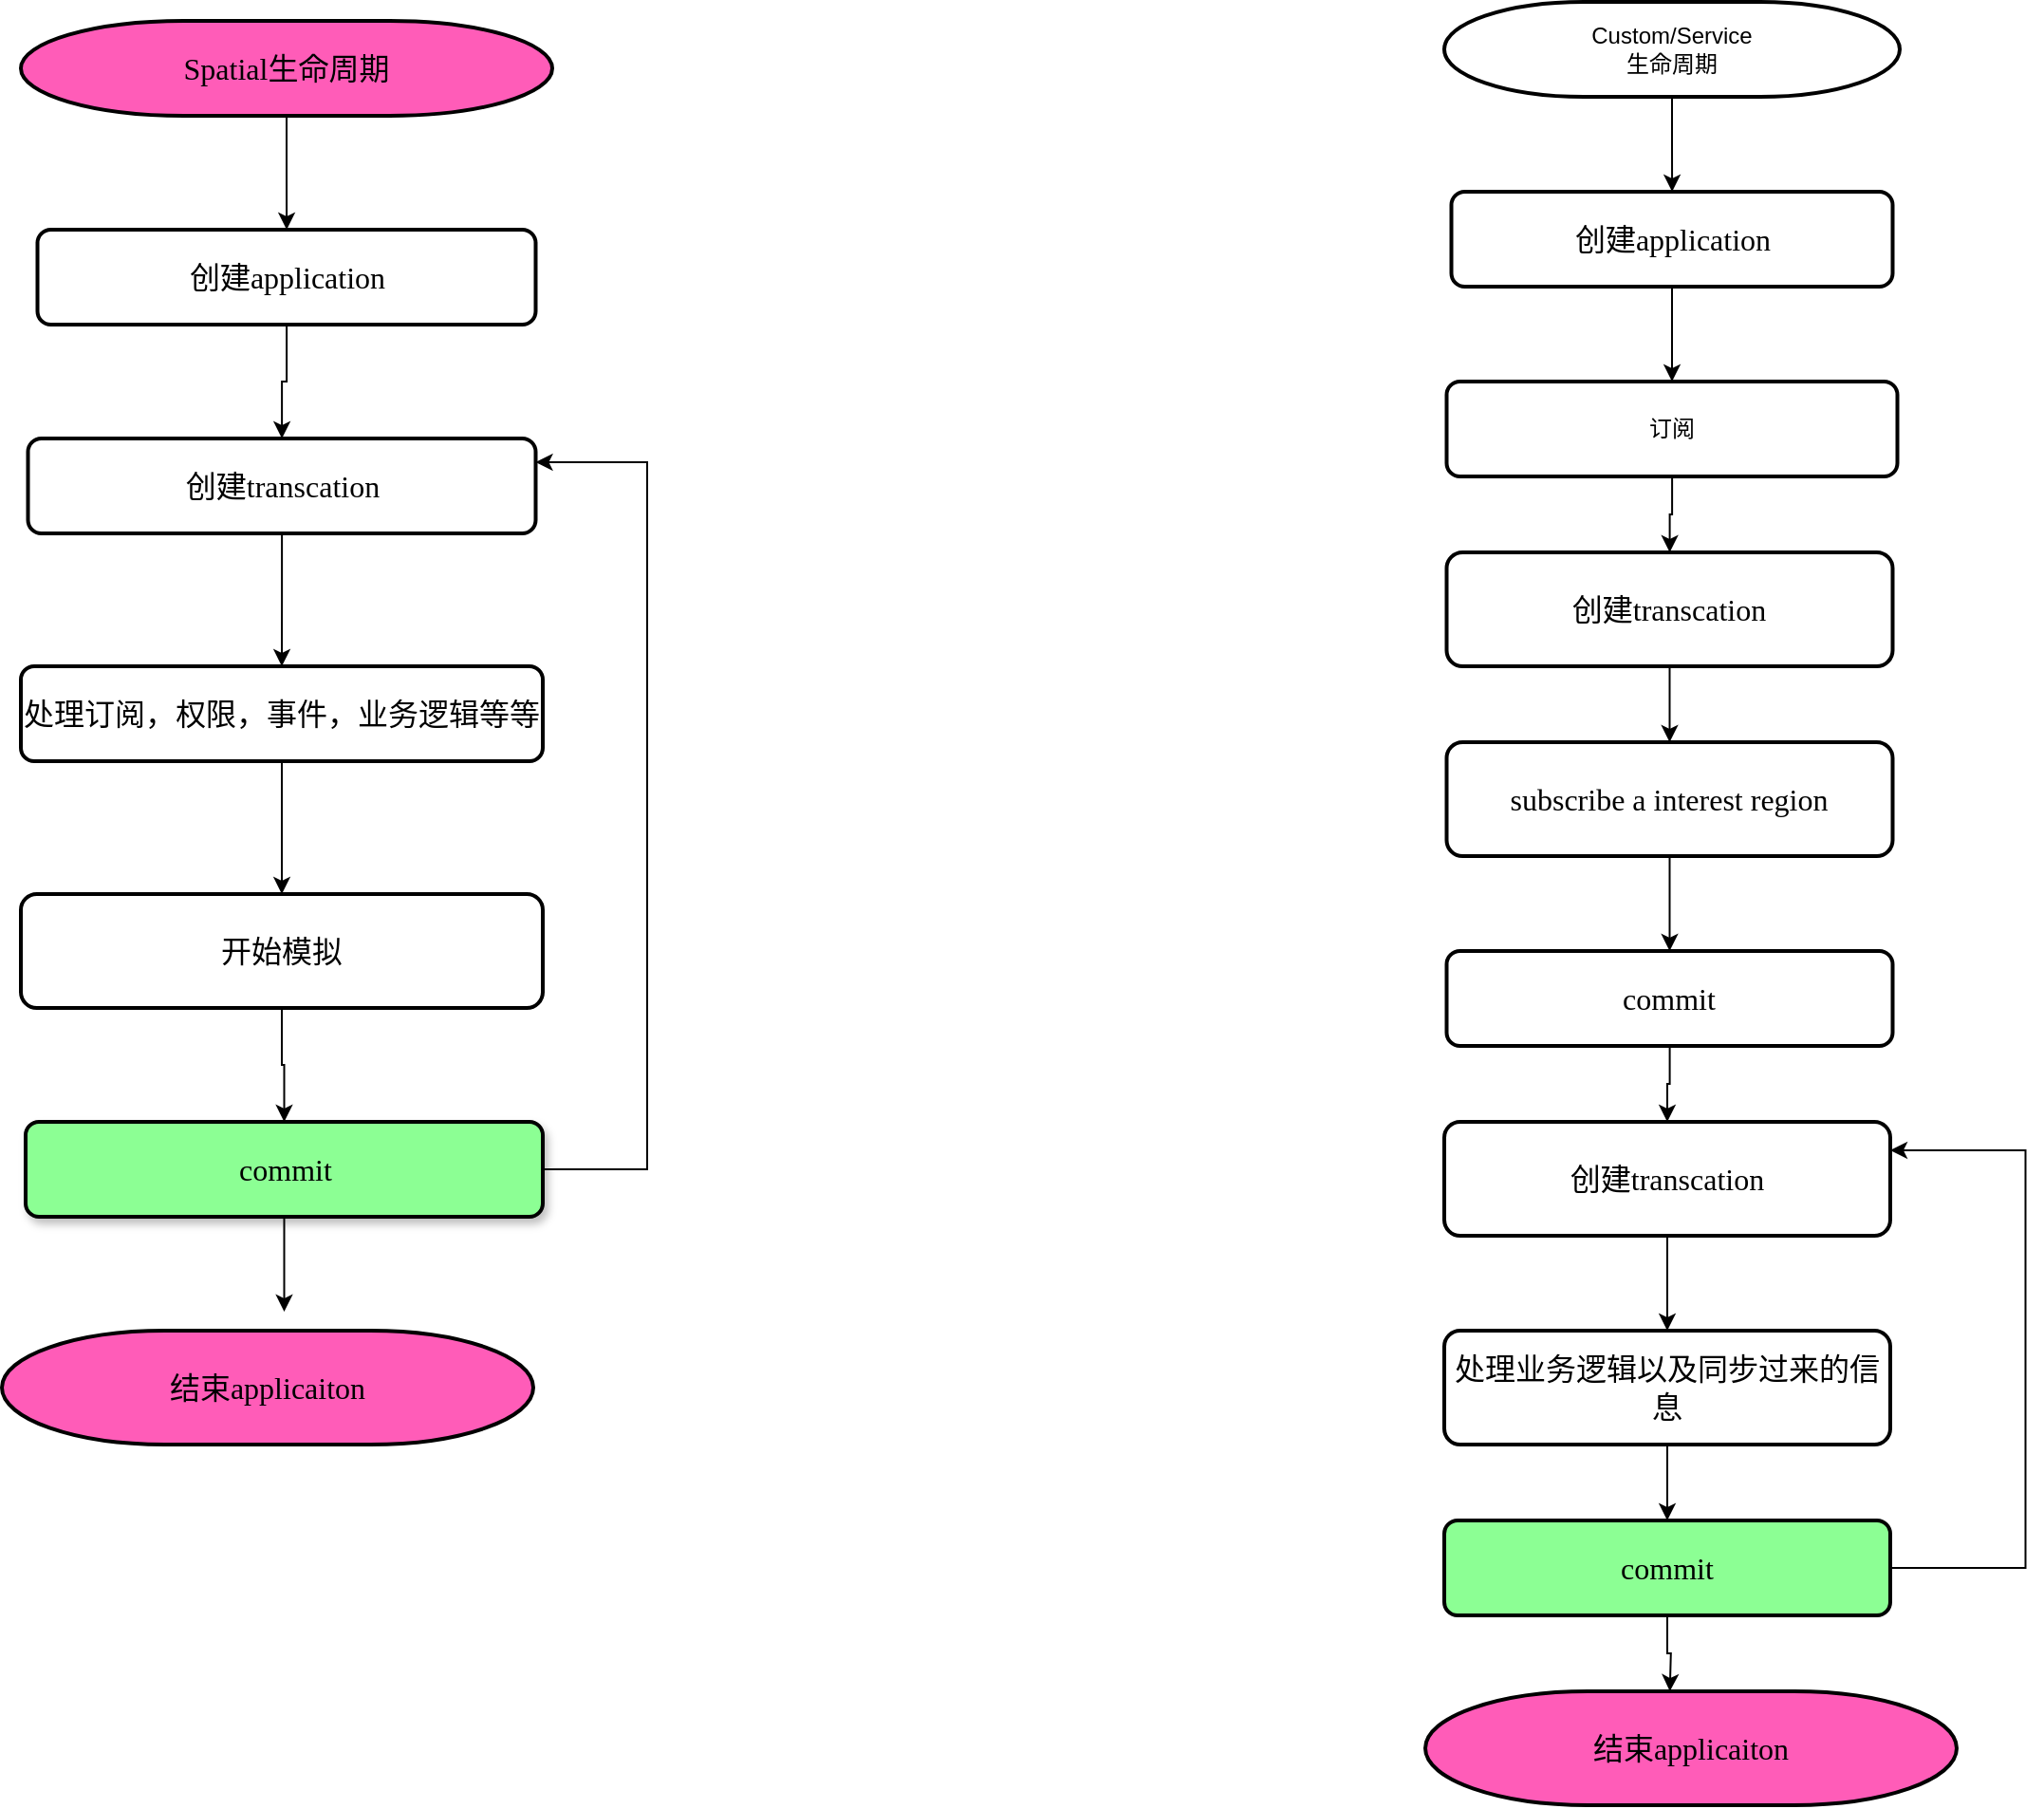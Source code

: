 <mxfile version="22.0.4" type="github" pages="18">
  <diagram id="JCD1oDwYR_gZde1AaXU4" name="Simspace Weaver">
    <mxGraphModel dx="1152" dy="767" grid="1" gridSize="10" guides="1" tooltips="1" connect="1" arrows="1" fold="1" page="1" pageScale="1" pageWidth="850" pageHeight="1100" math="0" shadow="0">
      <root>
        <mxCell id="0" />
        <mxCell id="1" parent="0" />
        <mxCell id="ZhCVmNeuU9p2fBi8vL6L-3" value="" style="edgeStyle=orthogonalEdgeStyle;rounded=0;orthogonalLoop=1;jettySize=auto;html=1;" parent="1" source="ZhCVmNeuU9p2fBi8vL6L-1" target="ZhCVmNeuU9p2fBi8vL6L-2" edge="1">
          <mxGeometry relative="1" as="geometry" />
        </mxCell>
        <mxCell id="ZhCVmNeuU9p2fBi8vL6L-1" value="&lt;span style=&quot;caret-color: rgb(0, 0, 0); color: rgb(0, 0, 0); font-family: -webkit-standard; font-size: medium; font-style: normal; font-variant-caps: normal; font-weight: 400; letter-spacing: normal; text-align: start; text-indent: 0px; text-transform: none; word-spacing: 0px; -moz-text-size-adjust: auto; -webkit-text-stroke-width: 0px; text-decoration: none; display: inline !important; float: none;&quot;&gt;Spatial生命周期&lt;/span&gt;" style="strokeWidth=2;html=1;shape=mxgraph.flowchart.terminator;whiteSpace=wrap;shadow=0;fillColor=#FF5CB8;" parent="1" vertex="1">
          <mxGeometry x="80" y="70" width="280" height="50" as="geometry" />
        </mxCell>
        <mxCell id="ZhCVmNeuU9p2fBi8vL6L-5" value="" style="edgeStyle=orthogonalEdgeStyle;rounded=0;orthogonalLoop=1;jettySize=auto;html=1;" parent="1" source="ZhCVmNeuU9p2fBi8vL6L-2" target="ZhCVmNeuU9p2fBi8vL6L-4" edge="1">
          <mxGeometry relative="1" as="geometry" />
        </mxCell>
        <mxCell id="ZhCVmNeuU9p2fBi8vL6L-2" value="&lt;span style=&quot;caret-color: rgb(0, 0, 0); color: rgb(0, 0, 0); font-family: -webkit-standard; font-size: medium; font-style: normal; font-variant-caps: normal; font-weight: 400; letter-spacing: normal; text-align: start; text-indent: 0px; text-transform: none; word-spacing: 0px; -moz-text-size-adjust: auto; -webkit-text-stroke-width: 0px; text-decoration: none; display: inline !important; float: none;&quot;&gt;创建application&lt;/span&gt;" style="rounded=1;whiteSpace=wrap;html=1;absoluteArcSize=1;arcSize=14;strokeWidth=2;" parent="1" vertex="1">
          <mxGeometry x="88.75" y="180" width="262.5" height="50" as="geometry" />
        </mxCell>
        <mxCell id="ZhCVmNeuU9p2fBi8vL6L-7" value="" style="edgeStyle=orthogonalEdgeStyle;rounded=0;orthogonalLoop=1;jettySize=auto;html=1;" parent="1" source="ZhCVmNeuU9p2fBi8vL6L-4" target="ZhCVmNeuU9p2fBi8vL6L-6" edge="1">
          <mxGeometry relative="1" as="geometry" />
        </mxCell>
        <mxCell id="ZhCVmNeuU9p2fBi8vL6L-4" value="&lt;span style=&quot;caret-color: rgb(0, 0, 0); color: rgb(0, 0, 0); font-family: -webkit-standard; font-size: medium; font-style: normal; font-variant-caps: normal; font-weight: 400; letter-spacing: normal; text-align: start; text-indent: 0px; text-transform: none; word-spacing: 0px; -moz-text-size-adjust: auto; -webkit-text-stroke-width: 0px; text-decoration: none; display: inline !important; float: none;&quot;&gt;创建transcation&lt;/span&gt;" style="whiteSpace=wrap;html=1;rounded=1;arcSize=14;strokeWidth=2;" parent="1" vertex="1">
          <mxGeometry x="83.75" y="290" width="267.5" height="50" as="geometry" />
        </mxCell>
        <mxCell id="ZhCVmNeuU9p2fBi8vL6L-9" value="" style="edgeStyle=orthogonalEdgeStyle;rounded=0;orthogonalLoop=1;jettySize=auto;html=1;" parent="1" source="ZhCVmNeuU9p2fBi8vL6L-6" target="ZhCVmNeuU9p2fBi8vL6L-8" edge="1">
          <mxGeometry relative="1" as="geometry" />
        </mxCell>
        <mxCell id="ZhCVmNeuU9p2fBi8vL6L-6" value="&lt;span style=&quot;caret-color: rgb(0, 0, 0); color: rgb(0, 0, 0); font-family: -webkit-standard; font-size: medium; font-style: normal; font-variant-caps: normal; font-weight: 400; letter-spacing: normal; text-align: start; text-indent: 0px; text-transform: none; word-spacing: 0px; -moz-text-size-adjust: auto; -webkit-text-stroke-width: 0px; text-decoration: none; display: inline !important; float: none;&quot;&gt;处理订阅，权限，事件，业务逻辑等等&lt;/span&gt;" style="whiteSpace=wrap;html=1;rounded=1;arcSize=14;strokeWidth=2;" parent="1" vertex="1">
          <mxGeometry x="80" y="410" width="275" height="50" as="geometry" />
        </mxCell>
        <mxCell id="ZhCVmNeuU9p2fBi8vL6L-11" value="" style="edgeStyle=orthogonalEdgeStyle;rounded=0;orthogonalLoop=1;jettySize=auto;html=1;" parent="1" source="ZhCVmNeuU9p2fBi8vL6L-8" target="ZhCVmNeuU9p2fBi8vL6L-10" edge="1">
          <mxGeometry relative="1" as="geometry" />
        </mxCell>
        <mxCell id="ZhCVmNeuU9p2fBi8vL6L-8" value="&lt;span style=&quot;caret-color: rgb(0, 0, 0); color: rgb(0, 0, 0); font-family: -webkit-standard; font-size: medium; font-style: normal; font-variant-caps: normal; font-weight: 400; letter-spacing: normal; text-align: start; text-indent: 0px; text-transform: none; word-spacing: 0px; -moz-text-size-adjust: auto; -webkit-text-stroke-width: 0px; text-decoration: none; display: inline !important; float: none;&quot;&gt;开始模拟&lt;/span&gt;" style="whiteSpace=wrap;html=1;rounded=1;arcSize=14;strokeWidth=2;" parent="1" vertex="1">
          <mxGeometry x="80" y="530" width="275" height="60" as="geometry" />
        </mxCell>
        <mxCell id="ZhCVmNeuU9p2fBi8vL6L-13" value="" style="edgeStyle=orthogonalEdgeStyle;rounded=0;orthogonalLoop=1;jettySize=auto;html=1;entryX=1;entryY=0.25;entryDx=0;entryDy=0;" parent="1" source="ZhCVmNeuU9p2fBi8vL6L-10" target="ZhCVmNeuU9p2fBi8vL6L-4" edge="1">
          <mxGeometry relative="1" as="geometry">
            <mxPoint x="320" y="320" as="targetPoint" />
            <Array as="points">
              <mxPoint x="410" y="675" />
              <mxPoint x="410" y="303" />
            </Array>
          </mxGeometry>
        </mxCell>
        <mxCell id="ZhCVmNeuU9p2fBi8vL6L-15" value="" style="edgeStyle=orthogonalEdgeStyle;rounded=0;orthogonalLoop=1;jettySize=auto;html=1;" parent="1" source="ZhCVmNeuU9p2fBi8vL6L-10" edge="1">
          <mxGeometry relative="1" as="geometry">
            <mxPoint x="218.75" y="750" as="targetPoint" />
          </mxGeometry>
        </mxCell>
        <mxCell id="ZhCVmNeuU9p2fBi8vL6L-10" value="&lt;span style=&quot;caret-color: rgb(0, 0, 0); color: rgb(0, 0, 0); font-family: -webkit-standard; font-size: medium; font-style: normal; font-variant-caps: normal; font-weight: 400; letter-spacing: normal; text-align: start; text-indent: 0px; text-transform: none; word-spacing: 0px; -moz-text-size-adjust: auto; -webkit-text-stroke-width: 0px; text-decoration: none; display: inline !important; float: none;&quot;&gt;commit&lt;/span&gt;" style="whiteSpace=wrap;html=1;rounded=1;arcSize=14;strokeWidth=2;shadow=1;fillColor=#8CFF94;" parent="1" vertex="1">
          <mxGeometry x="82.5" y="650" width="272.5" height="50" as="geometry" />
        </mxCell>
        <mxCell id="ZhCVmNeuU9p2fBi8vL6L-18" value="" style="edgeStyle=orthogonalEdgeStyle;rounded=0;orthogonalLoop=1;jettySize=auto;html=1;" parent="1" source="ZhCVmNeuU9p2fBi8vL6L-16" target="ZhCVmNeuU9p2fBi8vL6L-17" edge="1">
          <mxGeometry relative="1" as="geometry" />
        </mxCell>
        <mxCell id="ZhCVmNeuU9p2fBi8vL6L-16" value="&lt;div&gt;Custom/Service&lt;/div&gt;&lt;div&gt;生命周期&lt;/div&gt;" style="strokeWidth=2;html=1;shape=mxgraph.flowchart.terminator;whiteSpace=wrap;" parent="1" vertex="1">
          <mxGeometry x="830" y="60" width="240" height="50" as="geometry" />
        </mxCell>
        <mxCell id="ZhCVmNeuU9p2fBi8vL6L-21" value="" style="edgeStyle=orthogonalEdgeStyle;rounded=0;orthogonalLoop=1;jettySize=auto;html=1;" parent="1" source="ZhCVmNeuU9p2fBi8vL6L-17" target="ZhCVmNeuU9p2fBi8vL6L-20" edge="1">
          <mxGeometry relative="1" as="geometry" />
        </mxCell>
        <mxCell id="ZhCVmNeuU9p2fBi8vL6L-17" value="&lt;span style=&quot;caret-color: rgb(0, 0, 0); color: rgb(0, 0, 0); font-family: -webkit-standard; font-size: medium; font-style: normal; font-variant-caps: normal; font-weight: 400; letter-spacing: normal; text-align: start; text-indent: 0px; text-transform: none; word-spacing: 0px; -moz-text-size-adjust: auto; -webkit-text-stroke-width: 0px; text-decoration: none; display: inline !important; float: none;&quot;&gt;创建application&lt;/span&gt;" style="rounded=1;whiteSpace=wrap;html=1;absoluteArcSize=1;arcSize=14;strokeWidth=2;" parent="1" vertex="1">
          <mxGeometry x="833.75" y="160" width="232.5" height="50" as="geometry" />
        </mxCell>
        <mxCell id="ZhCVmNeuU9p2fBi8vL6L-23" value="" style="edgeStyle=orthogonalEdgeStyle;rounded=0;orthogonalLoop=1;jettySize=auto;html=1;" parent="1" source="ZhCVmNeuU9p2fBi8vL6L-20" target="ZhCVmNeuU9p2fBi8vL6L-22" edge="1">
          <mxGeometry relative="1" as="geometry" />
        </mxCell>
        <mxCell id="ZhCVmNeuU9p2fBi8vL6L-20" value="订阅" style="whiteSpace=wrap;html=1;rounded=1;arcSize=14;strokeWidth=2;" parent="1" vertex="1">
          <mxGeometry x="831.25" y="260" width="237.5" height="50" as="geometry" />
        </mxCell>
        <mxCell id="ZhCVmNeuU9p2fBi8vL6L-25" value="" style="edgeStyle=orthogonalEdgeStyle;rounded=0;orthogonalLoop=1;jettySize=auto;html=1;" parent="1" source="ZhCVmNeuU9p2fBi8vL6L-22" target="ZhCVmNeuU9p2fBi8vL6L-24" edge="1">
          <mxGeometry relative="1" as="geometry" />
        </mxCell>
        <mxCell id="ZhCVmNeuU9p2fBi8vL6L-22" value="&lt;span style=&quot;caret-color: rgb(0, 0, 0); color: rgb(0, 0, 0); font-family: -webkit-standard; font-size: medium; font-style: normal; font-variant-caps: normal; font-weight: 400; letter-spacing: normal; text-align: start; text-indent: 0px; text-transform: none; word-spacing: 0px; -moz-text-size-adjust: auto; -webkit-text-stroke-width: 0px; text-decoration: none; display: inline !important; float: none;&quot;&gt;创建transcation&lt;/span&gt;" style="whiteSpace=wrap;html=1;rounded=1;arcSize=14;strokeWidth=2;" parent="1" vertex="1">
          <mxGeometry x="831.25" y="350" width="235" height="60" as="geometry" />
        </mxCell>
        <mxCell id="ZhCVmNeuU9p2fBi8vL6L-27" value="" style="edgeStyle=orthogonalEdgeStyle;rounded=0;orthogonalLoop=1;jettySize=auto;html=1;" parent="1" source="ZhCVmNeuU9p2fBi8vL6L-24" target="ZhCVmNeuU9p2fBi8vL6L-26" edge="1">
          <mxGeometry relative="1" as="geometry" />
        </mxCell>
        <mxCell id="ZhCVmNeuU9p2fBi8vL6L-24" value="&lt;span style=&quot;caret-color: rgb(0, 0, 0); color: rgb(0, 0, 0); font-family: -webkit-standard; font-size: medium; font-style: normal; font-variant-caps: normal; font-weight: 400; letter-spacing: normal; text-align: start; text-indent: 0px; text-transform: none; word-spacing: 0px; -moz-text-size-adjust: auto; -webkit-text-stroke-width: 0px; text-decoration: none; display: inline !important; float: none;&quot;&gt;subscribe a interest region&lt;/span&gt;" style="whiteSpace=wrap;html=1;rounded=1;arcSize=14;strokeWidth=2;" parent="1" vertex="1">
          <mxGeometry x="831.25" y="450" width="235" height="60" as="geometry" />
        </mxCell>
        <mxCell id="ZhCVmNeuU9p2fBi8vL6L-29" value="" style="edgeStyle=orthogonalEdgeStyle;rounded=0;orthogonalLoop=1;jettySize=auto;html=1;" parent="1" source="ZhCVmNeuU9p2fBi8vL6L-26" target="ZhCVmNeuU9p2fBi8vL6L-28" edge="1">
          <mxGeometry relative="1" as="geometry" />
        </mxCell>
        <mxCell id="ZhCVmNeuU9p2fBi8vL6L-26" value="&lt;span style=&quot;caret-color: rgb(0, 0, 0); color: rgb(0, 0, 0); font-family: -webkit-standard; font-size: medium; font-style: normal; font-variant-caps: normal; font-weight: 400; letter-spacing: normal; text-align: start; text-indent: 0px; text-transform: none; word-spacing: 0px; -moz-text-size-adjust: auto; -webkit-text-stroke-width: 0px; text-decoration: none; display: inline !important; float: none;&quot;&gt;commit&lt;/span&gt;" style="whiteSpace=wrap;html=1;rounded=1;arcSize=14;strokeWidth=2;" parent="1" vertex="1">
          <mxGeometry x="831.25" y="560" width="235" height="50" as="geometry" />
        </mxCell>
        <mxCell id="ZhCVmNeuU9p2fBi8vL6L-31" value="" style="edgeStyle=orthogonalEdgeStyle;rounded=0;orthogonalLoop=1;jettySize=auto;html=1;" parent="1" source="ZhCVmNeuU9p2fBi8vL6L-28" target="ZhCVmNeuU9p2fBi8vL6L-30" edge="1">
          <mxGeometry relative="1" as="geometry" />
        </mxCell>
        <mxCell id="ZhCVmNeuU9p2fBi8vL6L-28" value="&lt;span style=&quot;caret-color: rgb(0, 0, 0); color: rgb(0, 0, 0); font-family: -webkit-standard; font-size: medium; font-style: normal; font-variant-caps: normal; font-weight: 400; letter-spacing: normal; text-align: start; text-indent: 0px; text-transform: none; word-spacing: 0px; -moz-text-size-adjust: auto; -webkit-text-stroke-width: 0px; text-decoration: none; display: inline !important; float: none;&quot;&gt;创建transcation&lt;/span&gt;" style="whiteSpace=wrap;html=1;rounded=1;arcSize=14;strokeWidth=2;" parent="1" vertex="1">
          <mxGeometry x="830" y="650" width="235" height="60" as="geometry" />
        </mxCell>
        <mxCell id="ZhCVmNeuU9p2fBi8vL6L-33" value="" style="edgeStyle=orthogonalEdgeStyle;rounded=0;orthogonalLoop=1;jettySize=auto;html=1;" parent="1" source="ZhCVmNeuU9p2fBi8vL6L-30" target="ZhCVmNeuU9p2fBi8vL6L-32" edge="1">
          <mxGeometry relative="1" as="geometry" />
        </mxCell>
        <mxCell id="ZhCVmNeuU9p2fBi8vL6L-30" value="&lt;span style=&quot;caret-color: rgb(0, 0, 0); color: rgb(0, 0, 0); font-family: -webkit-standard; font-size: medium; font-style: normal; font-variant-caps: normal; font-weight: 400; letter-spacing: normal; text-align: start; text-indent: 0px; text-transform: none; word-spacing: 0px; -moz-text-size-adjust: auto; -webkit-text-stroke-width: 0px; text-decoration: none; display: inline !important; float: none;&quot;&gt;处理业务逻辑以及同步过来的信息&lt;/span&gt;" style="whiteSpace=wrap;html=1;rounded=1;arcSize=14;strokeWidth=2;" parent="1" vertex="1">
          <mxGeometry x="830" y="760" width="235" height="60" as="geometry" />
        </mxCell>
        <mxCell id="ZhCVmNeuU9p2fBi8vL6L-35" value="" style="edgeStyle=orthogonalEdgeStyle;rounded=0;orthogonalLoop=1;jettySize=auto;html=1;" parent="1" source="ZhCVmNeuU9p2fBi8vL6L-32" edge="1">
          <mxGeometry relative="1" as="geometry">
            <mxPoint x="948.867" y="950" as="targetPoint" />
          </mxGeometry>
        </mxCell>
        <mxCell id="ZhCVmNeuU9p2fBi8vL6L-37" value="" style="edgeStyle=orthogonalEdgeStyle;rounded=0;orthogonalLoop=1;jettySize=auto;html=1;entryX=1;entryY=0.25;entryDx=0;entryDy=0;" parent="1" source="ZhCVmNeuU9p2fBi8vL6L-32" target="ZhCVmNeuU9p2fBi8vL6L-28" edge="1">
          <mxGeometry relative="1" as="geometry">
            <mxPoint x="1156.25" y="670" as="targetPoint" />
            <Array as="points">
              <mxPoint x="1136.25" y="885" />
              <mxPoint x="1136.25" y="665" />
            </Array>
          </mxGeometry>
        </mxCell>
        <mxCell id="ZhCVmNeuU9p2fBi8vL6L-32" value="&lt;span style=&quot;caret-color: rgb(0, 0, 0); color: rgb(0, 0, 0); font-family: -webkit-standard; font-size: medium; font-style: normal; font-variant-caps: normal; font-weight: 400; letter-spacing: normal; text-align: start; text-indent: 0px; text-transform: none; word-spacing: 0px; -moz-text-size-adjust: auto; -webkit-text-stroke-width: 0px; text-decoration: none; display: inline !important; float: none;&quot;&gt;commit&lt;/span&gt;" style="whiteSpace=wrap;html=1;rounded=1;arcSize=14;strokeWidth=2;fillColor=#8CFF94;" parent="1" vertex="1">
          <mxGeometry x="830" y="860" width="235" height="50" as="geometry" />
        </mxCell>
        <mxCell id="ZhCVmNeuU9p2fBi8vL6L-38" value="&lt;span style=&quot;caret-color: rgb(0, 0, 0); color: rgb(0, 0, 0); font-family: -webkit-standard; font-size: medium; font-style: normal; font-variant-caps: normal; font-weight: 400; letter-spacing: normal; text-align: start; text-indent: 0px; text-transform: none; word-spacing: 0px; -moz-text-size-adjust: auto; -webkit-text-stroke-width: 0px; text-decoration: none; display: inline !important; float: none;&quot;&gt;结束applicaiton&lt;/span&gt;" style="strokeWidth=2;html=1;shape=mxgraph.flowchart.terminator;whiteSpace=wrap;shadow=0;fillColor=#FF5CB8;" parent="1" vertex="1">
          <mxGeometry x="70" y="760" width="280" height="60" as="geometry" />
        </mxCell>
        <mxCell id="ZhCVmNeuU9p2fBi8vL6L-39" value="&lt;span style=&quot;caret-color: rgb(0, 0, 0); color: rgb(0, 0, 0); font-family: -webkit-standard; font-size: medium; font-style: normal; font-variant-caps: normal; font-weight: 400; letter-spacing: normal; text-align: start; text-indent: 0px; text-transform: none; word-spacing: 0px; -moz-text-size-adjust: auto; -webkit-text-stroke-width: 0px; text-decoration: none; display: inline !important; float: none;&quot;&gt;结束applicaiton&lt;/span&gt;" style="strokeWidth=2;html=1;shape=mxgraph.flowchart.terminator;whiteSpace=wrap;shadow=0;fillColor=#FF5CB8;" parent="1" vertex="1">
          <mxGeometry x="820" y="950" width="280" height="60" as="geometry" />
        </mxCell>
      </root>
    </mxGraphModel>
  </diagram>
  <diagram id="thxIxic38Uucc-izN_Nf" name="GameSparks">
    <mxGraphModel dx="1152" dy="767" grid="1" gridSize="10" guides="1" tooltips="1" connect="1" arrows="1" fold="1" page="1" pageScale="1" pageWidth="850" pageHeight="1100" math="0" shadow="0">
      <root>
        <mxCell id="0" />
        <mxCell id="1" parent="0" />
        <mxCell id="H2c1wRGBjl-8ajntm7n0-4" value="AWS GameKit" style="fillColor=none;strokeColor=#5A6C86;dashed=1;verticalAlign=top;fontStyle=0;fontColor=#5A6C86;" parent="1" vertex="1">
          <mxGeometry x="80" y="410" width="610" height="340" as="geometry" />
        </mxCell>
        <mxCell id="H2c1wRGBjl-8ajntm7n0-1" value="" style="sketch=0;points=[[0,0,0],[0.25,0,0],[0.5,0,0],[0.75,0,0],[1,0,0],[0,1,0],[0.25,1,0],[0.5,1,0],[0.75,1,0],[1,1,0],[0,0.25,0],[0,0.5,0],[0,0.75,0],[1,0.25,0],[1,0.5,0],[1,0.75,0]];outlineConnect=0;fontColor=#232F3E;gradientColor=#F54749;gradientDirection=north;fillColor=#C7131F;strokeColor=#ffffff;dashed=0;verticalLabelPosition=bottom;verticalAlign=top;align=center;html=1;fontSize=12;fontStyle=0;aspect=fixed;shape=mxgraph.aws4.resourceIcon;resIcon=mxgraph.aws4.cognito;" parent="1" vertex="1">
          <mxGeometry x="530" y="610" width="78" height="78" as="geometry" />
        </mxCell>
        <mxCell id="H2c1wRGBjl-8ajntm7n0-2" value="AWS Lambda" style="sketch=0;outlineConnect=0;fontColor=#232F3E;gradientColor=none;strokeColor=#ffffff;fillColor=#232F3E;dashed=0;verticalLabelPosition=middle;verticalAlign=bottom;align=center;html=1;whiteSpace=wrap;fontSize=10;fontStyle=1;spacing=3;shape=mxgraph.aws4.productIcon;prIcon=mxgraph.aws4.lambda;" parent="1" vertex="1">
          <mxGeometry x="260" y="470" width="80" height="100" as="geometry" />
        </mxCell>
        <mxCell id="H2c1wRGBjl-8ajntm7n0-3" value="" style="sketch=0;points=[[0,0,0],[0.25,0,0],[0.5,0,0],[0.75,0,0],[1,0,0],[0,1,0],[0.25,1,0],[0.5,1,0],[0.75,1,0],[1,1,0],[0,0.25,0],[0,0.5,0],[0,0.75,0],[1,0.25,0],[1,0.5,0],[1,0.75,0]];outlineConnect=0;fontColor=#232F3E;gradientColor=#4D72F3;gradientDirection=north;fillColor=#3334B9;strokeColor=#ffffff;dashed=0;verticalLabelPosition=bottom;verticalAlign=top;align=center;html=1;fontSize=12;fontStyle=0;aspect=fixed;shape=mxgraph.aws4.resourceIcon;resIcon=mxgraph.aws4.dynamodb;" parent="1" vertex="1">
          <mxGeometry x="126" y="472" width="78" height="78" as="geometry" />
        </mxCell>
        <mxCell id="H2c1wRGBjl-8ajntm7n0-5" value="" style="sketch=0;points=[[0,0,0],[0.25,0,0],[0.5,0,0],[0.75,0,0],[1,0,0],[0,1,0],[0.25,1,0],[0.5,1,0],[0.75,1,0],[1,1,0],[0,0.25,0],[0,0.5,0],[0,0.75,0],[1,0.25,0],[1,0.5,0],[1,0.75,0]];points=[[0,0,0],[0.25,0,0],[0.5,0,0],[0.75,0,0],[1,0,0],[0,1,0],[0.25,1,0],[0.5,1,0],[0.75,1,0],[1,1,0],[0,0.25,0],[0,0.5,0],[0,0.75,0],[1,0.25,0],[1,0.5,0],[1,0.75,0]];outlineConnect=0;fontColor=#232F3E;gradientColor=#F34482;gradientDirection=north;fillColor=#BC1356;strokeColor=#ffffff;dashed=0;verticalLabelPosition=bottom;verticalAlign=top;align=center;html=1;fontSize=12;fontStyle=0;aspect=fixed;shape=mxgraph.aws4.resourceIcon;resIcon=mxgraph.aws4.cloudformation;" parent="1" vertex="1">
          <mxGeometry x="128" y="610" width="78" height="78" as="geometry" />
        </mxCell>
        <mxCell id="H2c1wRGBjl-8ajntm7n0-6" value="" style="sketch=0;points=[[0,0,0],[0.25,0,0],[0.5,0,0],[0.75,0,0],[1,0,0],[0,1,0],[0.25,1,0],[0.5,1,0],[0.75,1,0],[1,1,0],[0,0.25,0],[0,0.5,0],[0,0.75,0],[1,0.25,0],[1,0.5,0],[1,0.75,0]];outlineConnect=0;fontColor=#232F3E;gradientColor=#FF4F8B;gradientDirection=north;fillColor=#BC1356;strokeColor=#ffffff;dashed=0;verticalLabelPosition=bottom;verticalAlign=top;align=center;html=1;fontSize=12;fontStyle=0;aspect=fixed;shape=mxgraph.aws4.resourceIcon;resIcon=mxgraph.aws4.api_gateway;" parent="1" vertex="1">
          <mxGeometry x="400" y="472" width="78" height="78" as="geometry" />
        </mxCell>
        <mxCell id="H2c1wRGBjl-8ajntm7n0-7" value="" style="sketch=0;points=[[0,0,0],[0.25,0,0],[0.5,0,0],[0.75,0,0],[1,0,0],[0,1,0],[0.25,1,0],[0.5,1,0],[0.75,1,0],[1,1,0],[0,0.25,0],[0,0.5,0],[0,0.75,0],[1,0.25,0],[1,0.5,0],[1,0.75,0]];points=[[0,0,0],[0.25,0,0],[0.5,0,0],[0.75,0,0],[1,0,0],[0,1,0],[0.25,1,0],[0.5,1,0],[0.75,1,0],[1,1,0],[0,0.25,0],[0,0.5,0],[0,0.75,0],[1,0.25,0],[1,0.5,0],[1,0.75,0]];outlineConnect=0;fontColor=#232F3E;gradientColor=#F34482;gradientDirection=north;fillColor=#BC1356;strokeColor=#ffffff;dashed=0;verticalLabelPosition=bottom;verticalAlign=top;align=center;html=1;fontSize=12;fontStyle=0;aspect=fixed;shape=mxgraph.aws4.resourceIcon;resIcon=mxgraph.aws4.cloudwatch_2;" parent="1" vertex="1">
          <mxGeometry x="400" y="610" width="78" height="78" as="geometry" />
        </mxCell>
        <mxCell id="H2c1wRGBjl-8ajntm7n0-8" value="" style="sketch=0;points=[[0,0,0],[0.25,0,0],[0.5,0,0],[0.75,0,0],[1,0,0],[0,1,0],[0.25,1,0],[0.5,1,0],[0.75,1,0],[1,1,0],[0,0.25,0],[0,0.5,0],[0,0.75,0],[1,0.25,0],[1,0.5,0],[1,0.75,0]];outlineConnect=0;fontColor=#232F3E;gradientColor=#60A337;gradientDirection=north;fillColor=#277116;strokeColor=#ffffff;dashed=0;verticalLabelPosition=bottom;verticalAlign=top;align=center;html=1;fontSize=12;fontStyle=0;aspect=fixed;shape=mxgraph.aws4.resourceIcon;resIcon=mxgraph.aws4.s3;" parent="1" vertex="1">
          <mxGeometry x="270" y="610" width="78" height="78" as="geometry" />
        </mxCell>
        <mxCell id="H2c1wRGBjl-8ajntm7n0-11" value="CloudWatch" style="text;html=1;align=center;verticalAlign=middle;resizable=0;points=[];autosize=1;strokeColor=none;fillColor=none;" parent="1" vertex="1">
          <mxGeometry x="394" y="688" width="90" height="30" as="geometry" />
        </mxCell>
        <mxCell id="H2c1wRGBjl-8ajntm7n0-12" value="Cognito" style="text;html=1;align=center;verticalAlign=middle;resizable=0;points=[];autosize=1;strokeColor=none;fillColor=none;" parent="1" vertex="1">
          <mxGeometry x="539" y="688" width="60" height="30" as="geometry" />
        </mxCell>
        <mxCell id="H2c1wRGBjl-8ajntm7n0-13" value="S3" style="text;html=1;align=center;verticalAlign=middle;resizable=0;points=[];autosize=1;strokeColor=none;fillColor=none;" parent="1" vertex="1">
          <mxGeometry x="285" y="688" width="40" height="30" as="geometry" />
        </mxCell>
        <mxCell id="H2c1wRGBjl-8ajntm7n0-14" value="CloudFormation" style="text;html=1;align=center;verticalAlign=middle;resizable=0;points=[];autosize=1;strokeColor=none;fillColor=none;" parent="1" vertex="1">
          <mxGeometry x="110" y="690" width="110" height="30" as="geometry" />
        </mxCell>
        <mxCell id="H2c1wRGBjl-8ajntm7n0-15" value="DynamoDB" style="text;html=1;align=center;verticalAlign=middle;resizable=0;points=[];autosize=1;strokeColor=none;fillColor=none;" parent="1" vertex="1">
          <mxGeometry x="125" y="548" width="80" height="30" as="geometry" />
        </mxCell>
        <mxCell id="H2c1wRGBjl-8ajntm7n0-16" value="API Gateway" style="text;html=1;align=center;verticalAlign=middle;resizable=0;points=[];autosize=1;strokeColor=none;fillColor=none;" parent="1" vertex="1">
          <mxGeometry x="394" y="548" width="90" height="30" as="geometry" />
        </mxCell>
        <mxCell id="H2c1wRGBjl-8ajntm7n0-17" value="CloudFront" style="text;html=1;align=center;verticalAlign=middle;resizable=0;points=[];autosize=1;strokeColor=none;fillColor=none;" parent="1" vertex="1">
          <mxGeometry x="529" y="548" width="80" height="30" as="geometry" />
        </mxCell>
        <mxCell id="H2c1wRGBjl-8ajntm7n0-18" value="" style="sketch=0;points=[[0,0,0],[0.25,0,0],[0.5,0,0],[0.75,0,0],[1,0,0],[0,1,0],[0.25,1,0],[0.5,1,0],[0.75,1,0],[1,1,0],[0,0.25,0],[0,0.5,0],[0,0.75,0],[1,0.25,0],[1,0.5,0],[1,0.75,0]];outlineConnect=0;fontColor=#232F3E;gradientColor=#945DF2;gradientDirection=north;fillColor=#5A30B5;strokeColor=#ffffff;dashed=0;verticalLabelPosition=bottom;verticalAlign=top;align=center;html=1;fontSize=12;fontStyle=0;aspect=fixed;shape=mxgraph.aws4.resourceIcon;resIcon=mxgraph.aws4.cloudfront;" parent="1" vertex="1">
          <mxGeometry x="531" y="472" width="78" height="78" as="geometry" />
        </mxCell>
      </root>
    </mxGraphModel>
  </diagram>
  <diagram id="6rq7yBlQSGE2Ficgpibe" name="AIGC">
    <mxGraphModel dx="2002" dy="767" grid="1" gridSize="10" guides="1" tooltips="1" connect="1" arrows="1" fold="1" page="1" pageScale="1" pageWidth="850" pageHeight="1100" math="0" shadow="0">
      <root>
        <mxCell id="0" />
        <mxCell id="1" parent="0" />
        <mxCell id="-GGTpeTNJhIIWYYAShoQ-19" value="Region" style="points=[[0,0],[0.25,0],[0.5,0],[0.75,0],[1,0],[1,0.25],[1,0.5],[1,0.75],[1,1],[0.75,1],[0.5,1],[0.25,1],[0,1],[0,0.75],[0,0.5],[0,0.25]];outlineConnect=0;gradientColor=none;html=1;whiteSpace=wrap;fontSize=12;fontStyle=0;container=1;pointerEvents=0;collapsible=0;recursiveResize=0;shape=mxgraph.aws4.group;grIcon=mxgraph.aws4.group_region;strokeColor=#147EBA;fillColor=none;verticalAlign=top;align=left;spacingLeft=30;fontColor=#147EBA;dashed=1;" parent="1" vertex="1">
          <mxGeometry x="-100" y="30" width="600" height="520" as="geometry" />
        </mxCell>
        <mxCell id="0DWdLBzUI1Viu4WKSK8z-4" value="Docker" style="fillColor=none;strokeColor=#5A6C86;dashed=1;verticalAlign=top;fontStyle=0;fontColor=#5A6C86;whiteSpace=wrap;html=1;" parent="-GGTpeTNJhIIWYYAShoQ-19" vertex="1">
          <mxGeometry x="390" y="80" width="180" height="150" as="geometry" />
        </mxCell>
        <mxCell id="-GGTpeTNJhIIWYYAShoQ-28" value="SageMaker" style="fillColor=none;strokeColor=#5A6C86;dashed=1;verticalAlign=top;fontStyle=0;fontColor=#5A6C86;whiteSpace=wrap;html=1;" parent="-GGTpeTNJhIIWYYAShoQ-19" vertex="1">
          <mxGeometry x="220" y="280" width="360" height="220" as="geometry" />
        </mxCell>
        <mxCell id="-GGTpeTNJhIIWYYAShoQ-18" value="" style="sketch=0;points=[[0,0,0],[0.25,0,0],[0.5,0,0],[0.75,0,0],[1,0,0],[0,1,0],[0.25,1,0],[0.5,1,0],[0.75,1,0],[1,1,0],[0,0.25,0],[0,0.5,0],[0,0.75,0],[1,0.25,0],[1,0.5,0],[1,0.75,0]];points=[[0,0,0],[0.25,0,0],[0.5,0,0],[0.75,0,0],[1,0,0],[0,1,0],[0.25,1,0],[0.5,1,0],[0.75,1,0],[1,1,0],[0,0.25,0],[0,0.5,0],[0,0.75,0],[1,0.25,0],[1,0.5,0],[1,0.75,0]];outlineConnect=0;fontColor=#232F3E;gradientColor=#F34482;gradientDirection=north;fillColor=#BC1356;strokeColor=#ffffff;dashed=0;verticalLabelPosition=bottom;verticalAlign=top;align=center;html=1;fontSize=12;fontStyle=0;aspect=fixed;shape=mxgraph.aws4.resourceIcon;resIcon=mxgraph.aws4.cloudformation;" parent="-GGTpeTNJhIIWYYAShoQ-19" vertex="1">
          <mxGeometry x="32" y="180" width="78" height="78" as="geometry" />
        </mxCell>
        <mxCell id="-GGTpeTNJhIIWYYAShoQ-25" value="Cloudformation" style="text;html=1;align=center;verticalAlign=middle;resizable=0;points=[];autosize=1;strokeColor=none;fillColor=none;" parent="-GGTpeTNJhIIWYYAShoQ-19" vertex="1">
          <mxGeometry x="21" y="260" width="100" height="30" as="geometry" />
        </mxCell>
        <mxCell id="-GGTpeTNJhIIWYYAShoQ-26" value="Inference" style="text;html=1;align=center;verticalAlign=middle;resizable=0;points=[];autosize=1;strokeColor=none;fillColor=none;" parent="-GGTpeTNJhIIWYYAShoQ-19" vertex="1">
          <mxGeometry x="40" y="130" width="70" height="30" as="geometry" />
        </mxCell>
        <mxCell id="-GGTpeTNJhIIWYYAShoQ-29" value="" style="sketch=0;points=[[0,0,0],[0.25,0,0],[0.5,0,0],[0.75,0,0],[1,0,0],[0,1,0],[0.25,1,0],[0.5,1,0],[0.75,1,0],[1,1,0],[0,0.25,0],[0,0.5,0],[0,0.75,0],[1,0.25,0],[1,0.5,0],[1,0.75,0]];outlineConnect=0;fontColor=#232F3E;gradientColor=#4AB29A;gradientDirection=north;fillColor=#116D5B;strokeColor=#ffffff;dashed=0;verticalLabelPosition=bottom;verticalAlign=top;align=center;html=1;fontSize=12;fontStyle=0;aspect=fixed;shape=mxgraph.aws4.resourceIcon;resIcon=mxgraph.aws4.sagemaker;" parent="-GGTpeTNJhIIWYYAShoQ-19" vertex="1">
          <mxGeometry x="220" y="280" width="30" height="30" as="geometry" />
        </mxCell>
        <mxCell id="-GGTpeTNJhIIWYYAShoQ-30" value="" style="sketch=0;outlineConnect=0;fontColor=#232F3E;gradientColor=none;fillColor=#3F8624;strokeColor=none;dashed=0;verticalLabelPosition=bottom;verticalAlign=top;align=center;html=1;fontSize=12;fontStyle=0;aspect=fixed;pointerEvents=1;shape=mxgraph.aws4.notebook;" parent="-GGTpeTNJhIIWYYAShoQ-19" vertex="1">
          <mxGeometry x="290" y="360" width="68" height="78" as="geometry" />
        </mxCell>
        <mxCell id="-GGTpeTNJhIIWYYAShoQ-31" value="Notebook" style="text;html=1;align=center;verticalAlign=middle;resizable=0;points=[];autosize=1;strokeColor=none;fillColor=none;" parent="-GGTpeTNJhIIWYYAShoQ-19" vertex="1">
          <mxGeometry x="288" y="438" width="70" height="30" as="geometry" />
        </mxCell>
        <mxCell id="-GGTpeTNJhIIWYYAShoQ-32" value="" style="sketch=0;aspect=fixed;pointerEvents=1;shadow=0;dashed=0;html=1;strokeColor=none;labelPosition=center;verticalLabelPosition=bottom;verticalAlign=top;align=center;fillColor=#00188D;shape=mxgraph.azure.script_file" parent="-GGTpeTNJhIIWYYAShoQ-19" vertex="1">
          <mxGeometry x="478" y="320" width="47" height="50" as="geometry" />
        </mxCell>
        <mxCell id="-GGTpeTNJhIIWYYAShoQ-33" value="Lora" style="text;html=1;align=center;verticalAlign=middle;resizable=0;points=[];autosize=1;strokeColor=none;fillColor=none;" parent="-GGTpeTNJhIIWYYAShoQ-19" vertex="1">
          <mxGeometry x="475" y="370" width="50" height="30" as="geometry" />
        </mxCell>
        <mxCell id="-GGTpeTNJhIIWYYAShoQ-34" value="" style="sketch=0;aspect=fixed;pointerEvents=1;shadow=0;dashed=0;html=1;strokeColor=none;labelPosition=center;verticalLabelPosition=bottom;verticalAlign=top;align=center;fillColor=#00188D;shape=mxgraph.azure.script_file" parent="-GGTpeTNJhIIWYYAShoQ-19" vertex="1">
          <mxGeometry x="399.5" y="410" width="47" height="50" as="geometry" />
        </mxCell>
        <mxCell id="-GGTpeTNJhIIWYYAShoQ-35" value="ControlNet" style="text;html=1;align=center;verticalAlign=middle;resizable=0;points=[];autosize=1;strokeColor=none;fillColor=none;" parent="-GGTpeTNJhIIWYYAShoQ-19" vertex="1">
          <mxGeometry x="378.5" y="460" width="80" height="30" as="geometry" />
        </mxCell>
        <mxCell id="-GGTpeTNJhIIWYYAShoQ-36" value="" style="sketch=0;aspect=fixed;pointerEvents=1;shadow=0;dashed=0;html=1;strokeColor=none;labelPosition=center;verticalLabelPosition=bottom;verticalAlign=top;align=center;fillColor=#00188D;shape=mxgraph.azure.script_file" parent="-GGTpeTNJhIIWYYAShoQ-19" vertex="1">
          <mxGeometry x="395" y="320" width="47" height="50" as="geometry" />
        </mxCell>
        <mxCell id="-GGTpeTNJhIIWYYAShoQ-37" value="Dreambooth" style="text;html=1;align=center;verticalAlign=middle;resizable=0;points=[];autosize=1;strokeColor=none;fillColor=none;" parent="-GGTpeTNJhIIWYYAShoQ-19" vertex="1">
          <mxGeometry x="373.5" y="370" width="90" height="30" as="geometry" />
        </mxCell>
        <mxCell id="-GGTpeTNJhIIWYYAShoQ-40" value="Training" style="text;html=1;align=center;verticalAlign=middle;resizable=0;points=[];autosize=1;strokeColor=none;fillColor=none;" parent="-GGTpeTNJhIIWYYAShoQ-19" vertex="1">
          <mxGeometry x="36" y="360" width="70" height="30" as="geometry" />
        </mxCell>
        <mxCell id="0DWdLBzUI1Viu4WKSK8z-3" value="" style="shape=image;html=1;verticalAlign=top;verticalLabelPosition=bottom;labelBackgroundColor=#ffffff;imageAspect=0;aspect=fixed;image=https://cdn1.iconfinder.com/data/icons/social-media-2106/24/social_media_social_media_logo_docker-128.png" parent="-GGTpeTNJhIIWYYAShoQ-19" vertex="1">
          <mxGeometry x="390" y="182" width="48" height="48" as="geometry" />
        </mxCell>
        <mxCell id="-GGTpeTNJhIIWYYAShoQ-14" value="Stable Diffusion" style="text;html=1;align=center;verticalAlign=middle;resizable=0;points=[];autosize=1;strokeColor=none;fillColor=none;" parent="-GGTpeTNJhIIWYYAShoQ-19" vertex="1">
          <mxGeometry x="446.5" y="200" width="110" height="30" as="geometry" />
        </mxCell>
        <mxCell id="0DWdLBzUI1Viu4WKSK8z-5" value="training scripts" style="fillColor=none;strokeColor=#5A6C86;dashed=1;verticalAlign=top;fontStyle=0;fontColor=#5A6C86;whiteSpace=wrap;html=1;" parent="-GGTpeTNJhIIWYYAShoQ-19" vertex="1">
          <mxGeometry x="379" y="300" width="171" height="180" as="geometry" />
        </mxCell>
        <mxCell id="-GGTpeTNJhIIWYYAShoQ-27" value="auto create" style="text;html=1;align=center;verticalAlign=middle;resizable=0;points=[];autosize=1;strokeColor=none;fillColor=none;" parent="-GGTpeTNJhIIWYYAShoQ-19" vertex="1">
          <mxGeometry x="121" y="191" width="80" height="30" as="geometry" />
        </mxCell>
        <mxCell id="-GGTpeTNJhIIWYYAShoQ-5" value="SageMaker" style="fillColor=none;strokeColor=#5A6C86;dashed=1;verticalAlign=top;fontStyle=0;fontColor=#5A6C86;whiteSpace=wrap;html=1;" parent="1" vertex="1">
          <mxGeometry x="120" y="80" width="360" height="190" as="geometry" />
        </mxCell>
        <mxCell id="-GGTpeTNJhIIWYYAShoQ-12" value="" style="edgeStyle=orthogonalEdgeStyle;rounded=0;orthogonalLoop=1;jettySize=auto;html=1;" parent="1" source="-GGTpeTNJhIIWYYAShoQ-1" edge="1">
          <mxGeometry relative="1" as="geometry">
            <mxPoint x="338" y="189" as="targetPoint" />
          </mxGeometry>
        </mxCell>
        <mxCell id="-GGTpeTNJhIIWYYAShoQ-1" value="" style="sketch=0;outlineConnect=0;fontColor=#232F3E;gradientColor=none;fillColor=#3F8624;strokeColor=none;dashed=0;verticalLabelPosition=bottom;verticalAlign=top;align=center;html=1;fontSize=12;fontStyle=0;aspect=fixed;pointerEvents=1;shape=mxgraph.aws4.notebook;" parent="1" vertex="1">
          <mxGeometry x="190" y="150" width="68" height="78" as="geometry" />
        </mxCell>
        <mxCell id="-GGTpeTNJhIIWYYAShoQ-2" value="" style="sketch=0;points=[[0,0,0],[0.25,0,0],[0.5,0,0],[0.75,0,0],[1,0,0],[0,1,0],[0.25,1,0],[0.5,1,0],[0.75,1,0],[1,1,0],[0,0.25,0],[0,0.5,0],[0,0.75,0],[1,0.25,0],[1,0.5,0],[1,0.75,0]];outlineConnect=0;fontColor=#232F3E;gradientColor=#4AB29A;gradientDirection=north;fillColor=#116D5B;strokeColor=#ffffff;dashed=0;verticalLabelPosition=bottom;verticalAlign=top;align=center;html=1;fontSize=12;fontStyle=0;aspect=fixed;shape=mxgraph.aws4.resourceIcon;resIcon=mxgraph.aws4.sagemaker;" parent="1" vertex="1">
          <mxGeometry x="120" y="80" width="30" height="30" as="geometry" />
        </mxCell>
        <mxCell id="-GGTpeTNJhIIWYYAShoQ-8" value="Notebook" style="text;html=1;align=center;verticalAlign=middle;resizable=0;points=[];autosize=1;strokeColor=none;fillColor=none;" parent="1" vertex="1">
          <mxGeometry x="190" y="228" width="70" height="30" as="geometry" />
        </mxCell>
        <mxCell id="-GGTpeTNJhIIWYYAShoQ-13" value="" style="sketch=0;outlineConnect=0;fontColor=#232F3E;gradientColor=none;fillColor=#232F3D;strokeColor=none;dashed=0;verticalLabelPosition=bottom;verticalAlign=top;align=center;html=1;fontSize=12;fontStyle=0;aspect=fixed;pointerEvents=1;shape=mxgraph.aws4.external_sdk;" parent="1" vertex="1">
          <mxGeometry x="357" y="150" width="68" height="78" as="geometry" />
        </mxCell>
        <mxCell id="-GGTpeTNJhIIWYYAShoQ-17" value="" style="edgeStyle=orthogonalEdgeStyle;rounded=0;orthogonalLoop=1;jettySize=auto;html=1;" parent="1" source="-GGTpeTNJhIIWYYAShoQ-15" target="-GGTpeTNJhIIWYYAShoQ-1" edge="1">
          <mxGeometry relative="1" as="geometry">
            <mxPoint x="80" y="189" as="targetPoint" />
          </mxGeometry>
        </mxCell>
        <mxCell id="-GGTpeTNJhIIWYYAShoQ-21" value="" style="edgeStyle=orthogonalEdgeStyle;rounded=0;orthogonalLoop=1;jettySize=auto;html=1;" parent="1" source="-GGTpeTNJhIIWYYAShoQ-15" target="-GGTpeTNJhIIWYYAShoQ-30" edge="1">
          <mxGeometry relative="1" as="geometry">
            <mxPoint x="-191" y="308" as="targetPoint" />
            <Array as="points">
              <mxPoint x="-191" y="425" />
            </Array>
          </mxGeometry>
        </mxCell>
        <mxCell id="-GGTpeTNJhIIWYYAShoQ-39" value="" style="edgeStyle=orthogonalEdgeStyle;rounded=0;orthogonalLoop=1;jettySize=auto;html=1;" parent="1" source="-GGTpeTNJhIIWYYAShoQ-15" target="-GGTpeTNJhIIWYYAShoQ-18" edge="1">
          <mxGeometry relative="1" as="geometry">
            <mxPoint x="-191" y="70" as="targetPoint" />
            <Array as="points">
              <mxPoint x="-191" y="250" />
              <mxPoint x="-110" y="250" />
              <mxPoint x="-110" y="249" />
            </Array>
          </mxGeometry>
        </mxCell>
        <mxCell id="-GGTpeTNJhIIWYYAShoQ-15" value="" style="sketch=0;outlineConnect=0;fontColor=#232F3E;gradientColor=none;fillColor=#232F3D;strokeColor=none;dashed=0;verticalLabelPosition=bottom;verticalAlign=top;align=center;html=1;fontSize=12;fontStyle=0;aspect=fixed;pointerEvents=1;shape=mxgraph.aws4.users;" parent="1" vertex="1">
          <mxGeometry x="-230" y="150" width="78" height="78" as="geometry" />
        </mxCell>
        <mxCell id="0DWdLBzUI1Viu4WKSK8z-6" value="" style="edgeStyle=orthogonalEdgeStyle;rounded=0;orthogonalLoop=1;jettySize=auto;html=1;entryX=-0.008;entryY=0.879;entryDx=0;entryDy=0;entryPerimeter=0;" parent="1" source="-GGTpeTNJhIIWYYAShoQ-18" target="-GGTpeTNJhIIWYYAShoQ-5" edge="1">
          <mxGeometry relative="1" as="geometry" />
        </mxCell>
      </root>
    </mxGraphModel>
  </diagram>
  <diagram id="VKmFCkjyqqkCw6AQLtSe" name="Neocraft-VPC">
    <mxGraphModel dx="2002" dy="767" grid="1" gridSize="10" guides="1" tooltips="1" connect="1" arrows="1" fold="1" page="1" pageScale="1" pageWidth="850" pageHeight="1100" math="0" shadow="0">
      <root>
        <mxCell id="0" />
        <mxCell id="1" parent="0" />
        <mxCell id="HzGrad0zLhsvA8KD3Xka-1" value="Region" style="points=[[0,0],[0.25,0],[0.5,0],[0.75,0],[1,0],[1,0.25],[1,0.5],[1,0.75],[1,1],[0.75,1],[0.5,1],[0.25,1],[0,1],[0,0.75],[0,0.5],[0,0.25]];outlineConnect=0;gradientColor=none;html=1;whiteSpace=wrap;fontSize=12;fontStyle=0;container=1;pointerEvents=0;collapsible=0;recursiveResize=0;shape=mxgraph.aws4.group;grIcon=mxgraph.aws4.group_region;strokeColor=#147EBA;fillColor=none;verticalAlign=top;align=left;spacingLeft=30;fontColor=#147EBA;dashed=1;" parent="1" vertex="1">
          <mxGeometry x="80" y="120" width="720" height="770" as="geometry" />
        </mxCell>
        <mxCell id="HzGrad0zLhsvA8KD3Xka-2" value="VPC1" style="points=[[0,0],[0.25,0],[0.5,0],[0.75,0],[1,0],[1,0.25],[1,0.5],[1,0.75],[1,1],[0.75,1],[0.5,1],[0.25,1],[0,1],[0,0.75],[0,0.5],[0,0.25]];outlineConnect=0;gradientColor=none;html=1;whiteSpace=wrap;fontSize=12;fontStyle=0;container=1;pointerEvents=0;collapsible=0;recursiveResize=0;shape=mxgraph.aws4.group;grIcon=mxgraph.aws4.group_vpc;strokeColor=#248814;fillColor=none;verticalAlign=top;align=left;spacingLeft=30;fontColor=#AAB7B8;dashed=0;" parent="HzGrad0zLhsvA8KD3Xka-1" vertex="1">
          <mxGeometry x="10" y="40" width="290" height="310" as="geometry" />
        </mxCell>
        <mxCell id="HzGrad0zLhsvA8KD3Xka-18" value="Generic group" style="fillColor=none;strokeColor=#5A6C86;dashed=1;verticalAlign=top;fontStyle=0;fontColor=#5A6C86;whiteSpace=wrap;html=1;" parent="HzGrad0zLhsvA8KD3Xka-2" vertex="1">
          <mxGeometry x="10" y="154" width="250" height="136" as="geometry" />
        </mxCell>
        <mxCell id="HzGrad0zLhsvA8KD3Xka-9" value="" style="sketch=0;points=[[0,0,0],[0.25,0,0],[0.5,0,0],[0.75,0,0],[1,0,0],[0,1,0],[0.25,1,0],[0.5,1,0],[0.75,1,0],[1,1,0],[0,0.25,0],[0,0.5,0],[0,0.75,0],[1,0.25,0],[1,0.5,0],[1,0.75,0]];outlineConnect=0;fontColor=#232F3E;gradientColor=#4D72F3;gradientDirection=north;fillColor=#3334B9;strokeColor=#ffffff;dashed=0;verticalLabelPosition=bottom;verticalAlign=top;align=center;html=1;fontSize=12;fontStyle=0;aspect=fixed;shape=mxgraph.aws4.resourceIcon;resIcon=mxgraph.aws4.rds;" parent="HzGrad0zLhsvA8KD3Xka-2" vertex="1">
          <mxGeometry x="34.5" y="40" width="78" height="78" as="geometry" />
        </mxCell>
        <mxCell id="HzGrad0zLhsvA8KD3Xka-10" value="" style="sketch=0;points=[[0,0,0],[0.25,0,0],[0.5,0,0],[0.75,0,0],[1,0,0],[0,1,0],[0.25,1,0],[0.5,1,0],[0.75,1,0],[1,1,0],[0,0.25,0],[0,0.5,0],[0,0.75,0],[1,0.25,0],[1,0.5,0],[1,0.75,0]];outlineConnect=0;fontColor=#232F3E;gradientColor=#4D72F3;gradientDirection=north;fillColor=#3334B9;strokeColor=#ffffff;dashed=0;verticalLabelPosition=bottom;verticalAlign=top;align=center;html=1;fontSize=12;fontStyle=0;aspect=fixed;shape=mxgraph.aws4.resourceIcon;resIcon=mxgraph.aws4.elasticache;" parent="HzGrad0zLhsvA8KD3Xka-2" vertex="1">
          <mxGeometry x="160" y="40" width="78" height="78" as="geometry" />
        </mxCell>
        <mxCell id="HzGrad0zLhsvA8KD3Xka-29" value="" style="edgeStyle=orthogonalEdgeStyle;rounded=0;orthogonalLoop=1;jettySize=auto;html=1;fillColor=#dae8fc;strokeColor=#6c8ebf;strokeWidth=2;" parent="HzGrad0zLhsvA8KD3Xka-2" source="HzGrad0zLhsvA8KD3Xka-11" target="HzGrad0zLhsvA8KD3Xka-10" edge="1">
          <mxGeometry relative="1" as="geometry" />
        </mxCell>
        <mxCell id="HzGrad0zLhsvA8KD3Xka-11" value="" style="sketch=0;points=[[0,0,0],[0.25,0,0],[0.5,0,0],[0.75,0,0],[1,0,0],[0,1,0],[0.25,1,0],[0.5,1,0],[0.75,1,0],[1,1,0],[0,0.25,0],[0,0.5,0],[0,0.75,0],[1,0.25,0],[1,0.5,0],[1,0.75,0]];outlineConnect=0;fontColor=#232F3E;gradientColor=#F78E04;gradientDirection=north;fillColor=#D05C17;strokeColor=#ffffff;dashed=0;verticalLabelPosition=bottom;verticalAlign=top;align=center;html=1;fontSize=12;fontStyle=0;aspect=fixed;shape=mxgraph.aws4.resourceIcon;resIcon=mxgraph.aws4.ec2;" parent="HzGrad0zLhsvA8KD3Xka-2" vertex="1">
          <mxGeometry x="160" y="190" width="78" height="78" as="geometry" />
        </mxCell>
        <mxCell id="HzGrad0zLhsvA8KD3Xka-27" value="" style="edgeStyle=orthogonalEdgeStyle;rounded=0;orthogonalLoop=1;jettySize=auto;html=1;strokeWidth=2;" parent="HzGrad0zLhsvA8KD3Xka-2" source="HzGrad0zLhsvA8KD3Xka-13" target="HzGrad0zLhsvA8KD3Xka-11" edge="1">
          <mxGeometry relative="1" as="geometry" />
        </mxCell>
        <mxCell id="HzGrad0zLhsvA8KD3Xka-13" value="" style="outlineConnect=0;dashed=0;verticalLabelPosition=bottom;verticalAlign=top;align=center;html=1;shape=mxgraph.aws3.application_load_balancer;fillColor=#F58536;gradientColor=none;" parent="HzGrad0zLhsvA8KD3Xka-2" vertex="1">
          <mxGeometry x="39" y="193" width="69" height="72" as="geometry" />
        </mxCell>
        <mxCell id="HzGrad0zLhsvA8KD3Xka-3" value="VPC2" style="points=[[0,0],[0.25,0],[0.5,0],[0.75,0],[1,0],[1,0.25],[1,0.5],[1,0.75],[1,1],[0.75,1],[0.5,1],[0.25,1],[0,1],[0,0.75],[0,0.5],[0,0.25]];outlineConnect=0;gradientColor=none;html=1;whiteSpace=wrap;fontSize=12;fontStyle=0;container=1;pointerEvents=0;collapsible=0;recursiveResize=0;shape=mxgraph.aws4.group;grIcon=mxgraph.aws4.group_vpc;strokeColor=#248814;fillColor=none;verticalAlign=top;align=left;spacingLeft=30;fontColor=#AAB7B8;dashed=0;" parent="HzGrad0zLhsvA8KD3Xka-1" vertex="1">
          <mxGeometry x="420" y="40" width="290" height="310" as="geometry" />
        </mxCell>
        <mxCell id="HzGrad0zLhsvA8KD3Xka-4" value="VPC3" style="points=[[0,0],[0.25,0],[0.5,0],[0.75,0],[1,0],[1,0.25],[1,0.5],[1,0.75],[1,1],[0.75,1],[0.5,1],[0.25,1],[0,1],[0,0.75],[0,0.5],[0,0.25]];outlineConnect=0;gradientColor=none;html=1;whiteSpace=wrap;fontSize=12;fontStyle=0;container=1;pointerEvents=0;collapsible=0;recursiveResize=0;shape=mxgraph.aws4.group;grIcon=mxgraph.aws4.group_vpc;strokeColor=#248814;fillColor=none;verticalAlign=top;align=left;spacingLeft=30;fontColor=#AAB7B8;dashed=0;" parent="HzGrad0zLhsvA8KD3Xka-1" vertex="1">
          <mxGeometry x="215" y="450" width="290" height="310" as="geometry" />
        </mxCell>
        <mxCell id="HzGrad0zLhsvA8KD3Xka-19" value="Generic group" style="fillColor=none;strokeColor=#5A6C86;dashed=1;verticalAlign=top;fontStyle=0;fontColor=#5A6C86;whiteSpace=wrap;html=1;" parent="HzGrad0zLhsvA8KD3Xka-4" vertex="1">
          <mxGeometry x="15" y="30" width="250" height="136" as="geometry" />
        </mxCell>
        <mxCell id="HzGrad0zLhsvA8KD3Xka-12" value="" style="sketch=0;points=[[0,0,0],[0.25,0,0],[0.5,0,0],[0.75,0,0],[1,0,0],[0,1,0],[0.25,1,0],[0.5,1,0],[0.75,1,0],[1,1,0],[0,0.25,0],[0,0.5,0],[0,0.75,0],[1,0.25,0],[1,0.5,0],[1,0.75,0]];outlineConnect=0;fontColor=#232F3E;gradientColor=#F78E04;gradientDirection=north;fillColor=#D05C17;strokeColor=#ffffff;dashed=0;verticalLabelPosition=bottom;verticalAlign=top;align=center;html=1;fontSize=12;fontStyle=0;aspect=fixed;shape=mxgraph.aws4.resourceIcon;resIcon=mxgraph.aws4.ec2;" parent="HzGrad0zLhsvA8KD3Xka-4" vertex="1">
          <mxGeometry x="165" y="56" width="78" height="78" as="geometry" />
        </mxCell>
        <mxCell id="HzGrad0zLhsvA8KD3Xka-28" value="" style="edgeStyle=orthogonalEdgeStyle;rounded=0;orthogonalLoop=1;jettySize=auto;html=1;" parent="HzGrad0zLhsvA8KD3Xka-4" source="HzGrad0zLhsvA8KD3Xka-15" target="HzGrad0zLhsvA8KD3Xka-12" edge="1">
          <mxGeometry relative="1" as="geometry" />
        </mxCell>
        <mxCell id="HzGrad0zLhsvA8KD3Xka-15" value="" style="outlineConnect=0;dashed=0;verticalLabelPosition=bottom;verticalAlign=top;align=center;html=1;shape=mxgraph.aws3.application_load_balancer;fillColor=#F58536;gradientColor=none;" parent="HzGrad0zLhsvA8KD3Xka-4" vertex="1">
          <mxGeometry x="35" y="59" width="69" height="72" as="geometry" />
        </mxCell>
        <mxCell id="HzGrad0zLhsvA8KD3Xka-6" value="" style="sketch=0;outlineConnect=0;fontColor=#232F3E;gradientColor=none;fillColor=#4D27AA;strokeColor=none;dashed=0;verticalLabelPosition=bottom;verticalAlign=top;align=center;html=1;fontSize=12;fontStyle=0;aspect=fixed;pointerEvents=1;shape=mxgraph.aws4.peering;" parent="HzGrad0zLhsvA8KD3Xka-1" vertex="1">
          <mxGeometry x="321" y="160" width="78" height="78" as="geometry" />
        </mxCell>
        <mxCell id="HzGrad0zLhsvA8KD3Xka-7" value="" style="sketch=0;outlineConnect=0;fontColor=#232F3E;gradientColor=none;fillColor=#4D27AA;strokeColor=none;dashed=0;verticalLabelPosition=bottom;verticalAlign=top;align=center;html=1;fontSize=12;fontStyle=0;aspect=fixed;pointerEvents=1;shape=mxgraph.aws4.peering;" parent="HzGrad0zLhsvA8KD3Xka-1" vertex="1">
          <mxGeometry x="190" y="360" width="78" height="78" as="geometry" />
        </mxCell>
        <mxCell id="HzGrad0zLhsvA8KD3Xka-8" value="" style="sketch=0;outlineConnect=0;fontColor=#232F3E;gradientColor=none;fillColor=#4D27AA;strokeColor=none;dashed=0;verticalLabelPosition=bottom;verticalAlign=top;align=center;html=1;fontSize=12;fontStyle=0;aspect=fixed;pointerEvents=1;shape=mxgraph.aws4.peering;" parent="HzGrad0zLhsvA8KD3Xka-1" vertex="1">
          <mxGeometry x="450" y="360" width="78" height="78" as="geometry" />
        </mxCell>
        <mxCell id="HzGrad0zLhsvA8KD3Xka-31" value="" style="edgeStyle=orthogonalEdgeStyle;rounded=0;orthogonalLoop=1;jettySize=auto;html=1;entryX=0.75;entryY=1;entryDx=0;entryDy=0;entryPerimeter=0;fillColor=#d80073;strokeColor=#A50040;strokeWidth=2;dashed=1;" parent="HzGrad0zLhsvA8KD3Xka-1" source="HzGrad0zLhsvA8KD3Xka-12" target="HzGrad0zLhsvA8KD3Xka-10" edge="1">
          <mxGeometry relative="1" as="geometry">
            <Array as="points">
              <mxPoint x="419" y="400" />
              <mxPoint x="229" y="400" />
            </Array>
          </mxGeometry>
        </mxCell>
        <mxCell id="HzGrad0zLhsvA8KD3Xka-32" value="" style="edgeStyle=orthogonalEdgeStyle;rounded=0;orthogonalLoop=1;jettySize=auto;html=1;entryX=0.75;entryY=1;entryDx=0;entryDy=0;entryPerimeter=0;fillColor=#d80073;strokeColor=#A50040;strokeWidth=2;exitX=0.25;exitY=0;exitDx=0;exitDy=0;exitPerimeter=0;dashed=1;" parent="HzGrad0zLhsvA8KD3Xka-1" source="HzGrad0zLhsvA8KD3Xka-12" target="HzGrad0zLhsvA8KD3Xka-9" edge="1">
          <mxGeometry relative="1" as="geometry">
            <mxPoint x="429" y="516" as="sourcePoint" />
            <mxPoint x="239" y="168" as="targetPoint" />
            <Array as="points">
              <mxPoint x="400" y="410" />
              <mxPoint x="239" y="410" />
              <mxPoint x="239" y="190" />
              <mxPoint x="103" y="190" />
            </Array>
          </mxGeometry>
        </mxCell>
        <mxCell id="HzGrad0zLhsvA8KD3Xka-37" value="" style="edgeStyle=orthogonalEdgeStyle;rounded=0;orthogonalLoop=1;jettySize=auto;html=1;entryX=0.5;entryY=1;entryDx=0;entryDy=0;entryPerimeter=0;fillColor=#fff2cc;strokeColor=#d6b656;strokeWidth=2;dashed=1;" parent="HzGrad0zLhsvA8KD3Xka-1" source="HzGrad0zLhsvA8KD3Xka-35" target="HzGrad0zLhsvA8KD3Xka-12" edge="1">
          <mxGeometry relative="1" as="geometry">
            <mxPoint x="188" y="669" as="targetPoint" />
          </mxGeometry>
        </mxCell>
        <mxCell id="HzGrad0zLhsvA8KD3Xka-35" value="" style="sketch=0;points=[[0,0,0],[0.25,0,0],[0.5,0,0],[0.75,0,0],[1,0,0],[0,1,0],[0.25,1,0],[0.5,1,0],[0.75,1,0],[1,1,0],[0,0.25,0],[0,0.5,0],[0,0.75,0],[1,0.25,0],[1,0.5,0],[1,0.75,0]];outlineConnect=0;fontColor=#232F3E;gradientColor=#60A337;gradientDirection=north;fillColor=#277116;strokeColor=#ffffff;dashed=0;verticalLabelPosition=bottom;verticalAlign=top;align=center;html=1;fontSize=12;fontStyle=0;aspect=fixed;shape=mxgraph.aws4.resourceIcon;resIcon=mxgraph.aws4.s3;" parent="HzGrad0zLhsvA8KD3Xka-1" vertex="1">
          <mxGeometry x="30" y="630" width="78" height="78" as="geometry" />
        </mxCell>
        <mxCell id="HzGrad0zLhsvA8KD3Xka-38" value="" style="edgeStyle=orthogonalEdgeStyle;rounded=0;orthogonalLoop=1;jettySize=auto;html=1;fillColor=#fff2cc;strokeColor=#d6b656;strokeWidth=2;exitX=0.5;exitY=0;exitDx=0;exitDy=0;exitPerimeter=0;" parent="HzGrad0zLhsvA8KD3Xka-1" source="HzGrad0zLhsvA8KD3Xka-35" edge="1">
          <mxGeometry relative="1" as="geometry">
            <mxPoint x="118" y="679" as="sourcePoint" />
            <mxPoint x="180" y="308" as="targetPoint" />
            <Array as="points">
              <mxPoint x="69" y="610" />
              <mxPoint x="180" y="610" />
              <mxPoint x="180" y="308" />
            </Array>
          </mxGeometry>
        </mxCell>
        <mxCell id="HzGrad0zLhsvA8KD3Xka-40" value="" style="edgeStyle=orthogonalEdgeStyle;rounded=0;orthogonalLoop=1;jettySize=auto;html=1;entryX=0;entryY=0.75;entryDx=0;entryDy=0;entryPerimeter=0;fillColor=#e1d5e7;strokeColor=#9673a6;strokeWidth=2;" parent="HzGrad0zLhsvA8KD3Xka-1" source="HzGrad0zLhsvA8KD3Xka-39" target="HzGrad0zLhsvA8KD3Xka-11" edge="1">
          <mxGeometry relative="1" as="geometry" />
        </mxCell>
        <mxCell id="HzGrad0zLhsvA8KD3Xka-39" value="" style="sketch=0;outlineConnect=0;fontColor=#232F3E;gradientColor=none;fillColor=#D45B07;strokeColor=none;dashed=0;verticalLabelPosition=bottom;verticalAlign=top;align=center;html=1;fontSize=12;fontStyle=0;aspect=fixed;pointerEvents=1;shape=mxgraph.aws4.elastic_ip_address;" parent="HzGrad0zLhsvA8KD3Xka-1" vertex="1">
          <mxGeometry x="30" y="438" width="48" height="20" as="geometry" />
        </mxCell>
        <mxCell id="HzGrad0zLhsvA8KD3Xka-41" value="" style="edgeStyle=orthogonalEdgeStyle;rounded=0;orthogonalLoop=1;jettySize=auto;html=1;entryX=0;entryY=0.25;entryDx=0;entryDy=0;entryPerimeter=0;fillColor=#e1d5e7;strokeColor=#9673a6;strokeWidth=2;dashed=1;" parent="HzGrad0zLhsvA8KD3Xka-1" source="HzGrad0zLhsvA8KD3Xka-39" target="HzGrad0zLhsvA8KD3Xka-12" edge="1">
          <mxGeometry relative="1" as="geometry">
            <mxPoint x="103" y="458" as="sourcePoint" />
            <mxPoint x="180" y="299" as="targetPoint" />
            <Array as="points">
              <mxPoint x="130" y="448" />
              <mxPoint x="130" y="525" />
            </Array>
          </mxGeometry>
        </mxCell>
        <mxCell id="HzGrad0zLhsvA8KD3Xka-24" value="" style="edgeStyle=orthogonalEdgeStyle;rounded=0;orthogonalLoop=1;jettySize=auto;html=1;strokeWidth=2;" parent="1" source="HzGrad0zLhsvA8KD3Xka-14" target="HzGrad0zLhsvA8KD3Xka-13" edge="1">
          <mxGeometry relative="1" as="geometry" />
        </mxCell>
        <mxCell id="HzGrad0zLhsvA8KD3Xka-14" value="" style="sketch=0;points=[[0,0,0],[0.25,0,0],[0.5,0,0],[0.75,0,0],[1,0,0],[0,1,0],[0.25,1,0],[0.5,1,0],[0.75,1,0],[1,1,0],[0,0.25,0],[0,0.5,0],[0,0.75,0],[1,0.25,0],[1,0.5,0],[1,0.75,0]];outlineConnect=0;fontColor=#232F3E;gradientColor=#945DF2;gradientDirection=north;fillColor=#5A30B5;strokeColor=#ffffff;dashed=0;verticalLabelPosition=bottom;verticalAlign=top;align=center;html=1;fontSize=12;fontStyle=0;aspect=fixed;shape=mxgraph.aws4.resourceIcon;resIcon=mxgraph.aws4.cloudfront;" parent="1" vertex="1">
          <mxGeometry x="-30" y="350" width="78" height="78" as="geometry" />
        </mxCell>
        <mxCell id="HzGrad0zLhsvA8KD3Xka-21" value="" style="edgeStyle=orthogonalEdgeStyle;rounded=0;orthogonalLoop=1;jettySize=auto;html=1;entryX=0;entryY=0.5;entryDx=0;entryDy=0;entryPerimeter=0;strokeWidth=2;" parent="1" source="HzGrad0zLhsvA8KD3Xka-16" target="HzGrad0zLhsvA8KD3Xka-14" edge="1">
          <mxGeometry relative="1" as="geometry">
            <mxPoint x="-151" y="400" as="targetPoint" />
            <Array as="points">
              <mxPoint x="-151" y="390" />
              <mxPoint x="-71" y="390" />
              <mxPoint x="-71" y="389" />
            </Array>
          </mxGeometry>
        </mxCell>
        <mxCell id="HzGrad0zLhsvA8KD3Xka-23" value="" style="edgeStyle=orthogonalEdgeStyle;rounded=0;orthogonalLoop=1;jettySize=auto;html=1;entryX=0;entryY=0.5;entryDx=0;entryDy=0;entryPerimeter=0;dashed=1;strokeWidth=2;" parent="1" source="HzGrad0zLhsvA8KD3Xka-16" target="HzGrad0zLhsvA8KD3Xka-17" edge="1">
          <mxGeometry relative="1" as="geometry">
            <mxPoint x="-32" y="519" as="targetPoint" />
            <Array as="points">
              <mxPoint x="-151" y="660" />
              <mxPoint x="-71" y="660" />
              <mxPoint x="-71" y="659" />
            </Array>
          </mxGeometry>
        </mxCell>
        <mxCell id="HzGrad0zLhsvA8KD3Xka-16" value="" style="sketch=0;points=[[0,0,0],[0.25,0,0],[0.5,0,0],[0.75,0,0],[1,0,0],[0,1,0],[0.25,1,0],[0.5,1,0],[0.75,1,0],[1,1,0],[0,0.25,0],[0,0.5,0],[0,0.75,0],[1,0.25,0],[1,0.5,0],[1,0.75,0]];outlineConnect=0;fontColor=#232F3E;gradientColor=#945DF2;gradientDirection=north;fillColor=#5A30B5;strokeColor=#ffffff;dashed=0;verticalLabelPosition=bottom;verticalAlign=top;align=center;html=1;fontSize=12;fontStyle=0;aspect=fixed;shape=mxgraph.aws4.resourceIcon;resIcon=mxgraph.aws4.route_53;" parent="1" vertex="1">
          <mxGeometry x="-190" y="480" width="78" height="78" as="geometry" />
        </mxCell>
        <mxCell id="HzGrad0zLhsvA8KD3Xka-26" value="" style="edgeStyle=orthogonalEdgeStyle;rounded=0;orthogonalLoop=1;jettySize=auto;html=1;entryX=0;entryY=0.5;entryDx=0;entryDy=0;entryPerimeter=0;dashed=1;strokeWidth=2;" parent="1" source="HzGrad0zLhsvA8KD3Xka-17" target="HzGrad0zLhsvA8KD3Xka-15" edge="1">
          <mxGeometry relative="1" as="geometry">
            <mxPoint x="128" y="659" as="targetPoint" />
          </mxGeometry>
        </mxCell>
        <mxCell id="HzGrad0zLhsvA8KD3Xka-17" value="" style="sketch=0;points=[[0,0,0],[0.25,0,0],[0.5,0,0],[0.75,0,0],[1,0,0],[0,1,0],[0.25,1,0],[0.5,1,0],[0.75,1,0],[1,1,0],[0,0.25,0],[0,0.5,0],[0,0.75,0],[1,0.25,0],[1,0.5,0],[1,0.75,0]];outlineConnect=0;fontColor=#232F3E;gradientColor=#945DF2;gradientDirection=north;fillColor=#5A30B5;strokeColor=#ffffff;dashed=0;verticalLabelPosition=bottom;verticalAlign=top;align=center;html=1;fontSize=12;fontStyle=0;aspect=fixed;shape=mxgraph.aws4.resourceIcon;resIcon=mxgraph.aws4.cloudfront;" parent="1" vertex="1">
          <mxGeometry x="-20" y="626" width="78" height="78" as="geometry" />
        </mxCell>
        <mxCell id="HzGrad0zLhsvA8KD3Xka-30" value="" style="edgeStyle=orthogonalEdgeStyle;rounded=0;orthogonalLoop=1;jettySize=auto;html=1;entryX=0.5;entryY=1;entryDx=0;entryDy=0;entryPerimeter=0;fillColor=#dae8fc;strokeColor=#6c8ebf;strokeWidth=2;" parent="1" target="HzGrad0zLhsvA8KD3Xka-9" edge="1">
          <mxGeometry relative="1" as="geometry">
            <mxPoint x="270" y="350" as="sourcePoint" />
            <mxPoint x="299" y="288" as="targetPoint" />
            <Array as="points">
              <mxPoint x="270" y="300" />
              <mxPoint x="164" y="300" />
            </Array>
          </mxGeometry>
        </mxCell>
        <mxCell id="HzGrad0zLhsvA8KD3Xka-33" value="old" style="text;html=1;align=center;verticalAlign=middle;resizable=0;points=[];autosize=1;strokeColor=none;fillColor=none;" parent="1" vertex="1">
          <mxGeometry x="-130" y="388" width="40" height="30" as="geometry" />
        </mxCell>
        <mxCell id="HzGrad0zLhsvA8KD3Xka-34" value="new" style="text;html=1;align=center;verticalAlign=middle;resizable=0;points=[];autosize=1;strokeColor=none;fillColor=none;" parent="1" vertex="1">
          <mxGeometry x="-130" y="620" width="50" height="30" as="geometry" />
        </mxCell>
      </root>
    </mxGraphModel>
  </diagram>
  <diagram id="egg0Tbb3s99AhtUou3ny" name="FOYO架构">
    <mxGraphModel dx="1152" dy="1867" grid="1" gridSize="10" guides="1" tooltips="1" connect="1" arrows="1" fold="1" page="1" pageScale="1" pageWidth="850" pageHeight="1100" math="0" shadow="0">
      <root>
        <mxCell id="0" />
        <mxCell id="1" parent="0" />
        <mxCell id="RKJfOzkwrAcD_5BvSJAv-1" value="ap-northeast-1" style="points=[[0,0],[0.25,0],[0.5,0],[0.75,0],[1,0],[1,0.25],[1,0.5],[1,0.75],[1,1],[0.75,1],[0.5,1],[0.25,1],[0,1],[0,0.75],[0,0.5],[0,0.25]];outlineConnect=0;gradientColor=none;html=1;whiteSpace=wrap;fontSize=12;fontStyle=0;container=1;pointerEvents=0;collapsible=0;recursiveResize=0;shape=mxgraph.aws4.group;grIcon=mxgraph.aws4.group_vpc;strokeColor=#248814;fillColor=none;verticalAlign=top;align=left;spacingLeft=30;fontColor=#AAB7B8;dashed=0;" parent="1" vertex="1">
          <mxGeometry x="210" y="-35" width="180" height="260" as="geometry" />
        </mxCell>
        <mxCell id="RKJfOzkwrAcD_5BvSJAv-2" value="Public subnet" style="points=[[0,0],[0.25,0],[0.5,0],[0.75,0],[1,0],[1,0.25],[1,0.5],[1,0.75],[1,1],[0.75,1],[0.5,1],[0.25,1],[0,1],[0,0.75],[0,0.5],[0,0.25]];outlineConnect=0;gradientColor=none;html=1;whiteSpace=wrap;fontSize=12;fontStyle=0;container=1;pointerEvents=0;collapsible=0;recursiveResize=0;shape=mxgraph.aws4.group;grIcon=mxgraph.aws4.group_security_group;grStroke=0;strokeColor=#248814;fillColor=#E9F3E6;verticalAlign=top;align=left;spacingLeft=30;fontColor=#248814;dashed=0;" parent="RKJfOzkwrAcD_5BvSJAv-1" vertex="1">
          <mxGeometry x="10" y="30" width="150" height="200" as="geometry" />
        </mxCell>
        <mxCell id="RKJfOzkwrAcD_5BvSJAv-3" value="" style="sketch=0;points=[[0,0,0],[0.25,0,0],[0.5,0,0],[0.75,0,0],[1,0,0],[0,1,0],[0.25,1,0],[0.5,1,0],[0.75,1,0],[1,1,0],[0,0.25,0],[0,0.5,0],[0,0.75,0],[1,0.25,0],[1,0.5,0],[1,0.75,0]];outlineConnect=0;fontColor=#232F3E;gradientColor=#F78E04;gradientDirection=north;fillColor=#D05C17;strokeColor=#ffffff;dashed=0;verticalLabelPosition=bottom;verticalAlign=top;align=center;html=1;fontSize=12;fontStyle=0;aspect=fixed;shape=mxgraph.aws4.resourceIcon;resIcon=mxgraph.aws4.ec2;" parent="RKJfOzkwrAcD_5BvSJAv-2" vertex="1">
          <mxGeometry x="30" y="115" width="78" height="78" as="geometry" />
        </mxCell>
        <mxCell id="-BH0d_IhewGJRsl_O9Gx-19" value="" style="sketch=0;outlineConnect=0;fontColor=#232F3E;gradientColor=none;fillColor=#4D27AA;strokeColor=none;dashed=0;verticalLabelPosition=bottom;verticalAlign=top;align=center;html=1;fontSize=12;fontStyle=0;aspect=fixed;pointerEvents=1;shape=mxgraph.aws4.application_load_balancer;" parent="RKJfOzkwrAcD_5BvSJAv-2" vertex="1">
          <mxGeometry x="30" y="25" width="78" height="78" as="geometry" />
        </mxCell>
        <mxCell id="hSKP6RHvjxgwXwjWafui-1" value="ap-northeast-1" style="points=[[0,0],[0.25,0],[0.5,0],[0.75,0],[1,0],[1,0.25],[1,0.5],[1,0.75],[1,1],[0.75,1],[0.5,1],[0.25,1],[0,1],[0,0.75],[0,0.5],[0,0.25]];outlineConnect=0;gradientColor=none;html=1;whiteSpace=wrap;fontSize=12;fontStyle=0;container=1;pointerEvents=0;collapsible=0;recursiveResize=0;shape=mxgraph.aws4.group;grIcon=mxgraph.aws4.group_vpc;strokeColor=#248814;fillColor=none;verticalAlign=top;align=left;spacingLeft=30;fontColor=#AAB7B8;dashed=0;" parent="1" vertex="1">
          <mxGeometry x="470" y="-35" width="200" height="250" as="geometry" />
        </mxCell>
        <mxCell id="hSKP6RHvjxgwXwjWafui-4" value="Public subnet" style="points=[[0,0],[0.25,0],[0.5,0],[0.75,0],[1,0],[1,0.25],[1,0.5],[1,0.75],[1,1],[0.75,1],[0.5,1],[0.25,1],[0,1],[0,0.75],[0,0.5],[0,0.25]];outlineConnect=0;gradientColor=none;html=1;whiteSpace=wrap;fontSize=12;fontStyle=0;container=1;pointerEvents=0;collapsible=0;recursiveResize=0;shape=mxgraph.aws4.group;grIcon=mxgraph.aws4.group_security_group;grStroke=0;strokeColor=#248814;fillColor=#E9F3E6;verticalAlign=top;align=left;spacingLeft=30;fontColor=#248814;dashed=0;" parent="hSKP6RHvjxgwXwjWafui-1" vertex="1">
          <mxGeometry x="15" y="30" width="175" height="190" as="geometry" />
        </mxCell>
        <mxCell id="-BH0d_IhewGJRsl_O9Gx-20" value="" style="sketch=0;outlineConnect=0;fontColor=#232F3E;gradientColor=none;fillColor=#4D27AA;strokeColor=none;dashed=0;verticalLabelPosition=bottom;verticalAlign=top;align=center;html=1;fontSize=12;fontStyle=0;aspect=fixed;pointerEvents=1;shape=mxgraph.aws4.application_load_balancer;" parent="hSKP6RHvjxgwXwjWafui-4" vertex="1">
          <mxGeometry x="48.5" y="56" width="78" height="78" as="geometry" />
        </mxCell>
        <mxCell id="-BH0d_IhewGJRsl_O9Gx-1" value="Peering" style="sketch=0;outlineConnect=0;fontColor=#232F3E;gradientColor=none;strokeColor=#232F3E;fillColor=#ffffff;dashed=0;verticalLabelPosition=bottom;verticalAlign=top;align=center;html=1;fontSize=12;fontStyle=0;aspect=fixed;shape=mxgraph.aws4.resourceIcon;resIcon=mxgraph.aws4.peering;" parent="1" vertex="1">
          <mxGeometry x="397" y="155" width="60" height="60" as="geometry" />
        </mxCell>
        <mxCell id="-BH0d_IhewGJRsl_O9Gx-7" value="" style="edgeStyle=orthogonalEdgeStyle;rounded=0;orthogonalLoop=1;jettySize=auto;html=1;" parent="1" source="-BH0d_IhewGJRsl_O9Gx-2" target="-BH0d_IhewGJRsl_O9Gx-19" edge="1">
          <mxGeometry relative="1" as="geometry">
            <mxPoint x="279" y="-162" as="targetPoint" />
          </mxGeometry>
        </mxCell>
        <mxCell id="-BH0d_IhewGJRsl_O9Gx-11" value="" style="edgeStyle=orthogonalEdgeStyle;rounded=0;orthogonalLoop=1;jettySize=auto;html=1;entryX=-0.047;entryY=0.484;entryDx=0;entryDy=0;entryPerimeter=0;" parent="1" source="-BH0d_IhewGJRsl_O9Gx-2" target="-BH0d_IhewGJRsl_O9Gx-3" edge="1">
          <mxGeometry relative="1" as="geometry">
            <mxPoint x="408" y="-171" as="targetPoint" />
          </mxGeometry>
        </mxCell>
        <mxCell id="-BH0d_IhewGJRsl_O9Gx-2" value="" style="sketch=0;outlineConnect=0;fontColor=#232F3E;gradientColor=none;fillColor=#232F3D;strokeColor=none;dashed=0;verticalLabelPosition=bottom;verticalAlign=top;align=center;html=1;fontSize=12;fontStyle=0;aspect=fixed;pointerEvents=1;shape=mxgraph.aws4.users;" parent="1" vertex="1">
          <mxGeometry x="250" y="-210" width="78" height="78" as="geometry" />
        </mxCell>
        <mxCell id="-BH0d_IhewGJRsl_O9Gx-3" value="" style="image;aspect=fixed;html=1;points=[];align=center;fontSize=12;image=img/lib/azure2/networking/DNS_Zones.svg;" parent="1" vertex="1">
          <mxGeometry x="395" y="-203" width="64" height="64" as="geometry" />
        </mxCell>
        <mxCell id="-BH0d_IhewGJRsl_O9Gx-13" value="" style="edgeStyle=orthogonalEdgeStyle;rounded=0;orthogonalLoop=1;jettySize=auto;html=1;entryX=1;entryY=0.5;entryDx=0;entryDy=0;entryPerimeter=0;" parent="1" source="-BH0d_IhewGJRsl_O9Gx-20" target="RKJfOzkwrAcD_5BvSJAv-3" edge="1">
          <mxGeometry relative="1" as="geometry">
            <mxPoint x="531" y="139" as="sourcePoint" />
            <mxPoint x="451" y="95" as="targetPoint" />
          </mxGeometry>
        </mxCell>
        <mxCell id="-BH0d_IhewGJRsl_O9Gx-17" value="" style="edgeStyle=orthogonalEdgeStyle;rounded=0;orthogonalLoop=1;jettySize=auto;html=1;" parent="1" source="-BH0d_IhewGJRsl_O9Gx-14" target="-BH0d_IhewGJRsl_O9Gx-3" edge="1">
          <mxGeometry relative="1" as="geometry" />
        </mxCell>
        <mxCell id="-BH0d_IhewGJRsl_O9Gx-14" value="" style="sketch=0;outlineConnect=0;fontColor=#232F3E;gradientColor=none;fillColor=#232F3D;strokeColor=none;dashed=0;verticalLabelPosition=bottom;verticalAlign=top;align=center;html=1;fontSize=12;fontStyle=0;aspect=fixed;pointerEvents=1;shape=mxgraph.aws4.users;" parent="1" vertex="1">
          <mxGeometry x="533.5" y="-210" width="78" height="78" as="geometry" />
        </mxCell>
        <mxCell id="-BH0d_IhewGJRsl_O9Gx-15" value="New Users" style="text;html=1;align=center;verticalAlign=middle;resizable=0;points=[];autosize=1;strokeColor=none;fillColor=none;" parent="1" vertex="1">
          <mxGeometry x="248" y="-240" width="80" height="30" as="geometry" />
        </mxCell>
        <mxCell id="-BH0d_IhewGJRsl_O9Gx-16" value="Old Users" style="text;html=1;align=center;verticalAlign=middle;resizable=0;points=[];autosize=1;strokeColor=none;fillColor=none;" parent="1" vertex="1">
          <mxGeometry x="529" y="-240" width="80" height="30" as="geometry" />
        </mxCell>
        <mxCell id="-BH0d_IhewGJRsl_O9Gx-18" value="private ip" style="text;html=1;align=center;verticalAlign=middle;resizable=0;points=[];autosize=1;strokeColor=none;fillColor=none;" parent="1" vertex="1">
          <mxGeometry x="395" y="60" width="70" height="30" as="geometry" />
        </mxCell>
        <mxCell id="-BH0d_IhewGJRsl_O9Gx-21" value="" style="edgeStyle=orthogonalEdgeStyle;rounded=0;orthogonalLoop=1;jettySize=auto;html=1;" parent="1" source="-BH0d_IhewGJRsl_O9Gx-14" target="-BH0d_IhewGJRsl_O9Gx-20" edge="1">
          <mxGeometry relative="1" as="geometry">
            <mxPoint x="570" y="-132" as="sourcePoint" />
            <mxPoint x="570" y="100" as="targetPoint" />
            <Array as="points" />
          </mxGeometry>
        </mxCell>
        <mxCell id="w97dmECbIhu0M1vvpv1R-1" value="Resolve" style="text;html=1;align=center;verticalAlign=middle;resizable=0;points=[];autosize=1;strokeColor=none;fillColor=none;" parent="1" vertex="1">
          <mxGeometry x="459" y="-210" width="70" height="30" as="geometry" />
        </mxCell>
        <mxCell id="w97dmECbIhu0M1vvpv1R-2" value="Resolve" style="text;html=1;align=center;verticalAlign=middle;resizable=0;points=[];autosize=1;strokeColor=none;fillColor=none;" parent="1" vertex="1">
          <mxGeometry x="328" y="-210" width="70" height="30" as="geometry" />
        </mxCell>
        <mxCell id="w97dmECbIhu0M1vvpv1R-3" value="new record" style="text;html=1;align=center;verticalAlign=middle;resizable=0;points=[];autosize=1;strokeColor=none;fillColor=none;" parent="1" vertex="1">
          <mxGeometry x="290" y="-102" width="80" height="30" as="geometry" />
        </mxCell>
        <mxCell id="w97dmECbIhu0M1vvpv1R-4" value="cached record" style="text;html=1;align=center;verticalAlign=middle;resizable=0;points=[];autosize=1;strokeColor=none;fillColor=none;" parent="1" vertex="1">
          <mxGeometry x="470" y="-102" width="100" height="30" as="geometry" />
        </mxCell>
      </root>
    </mxGraphModel>
  </diagram>
  <diagram id="WQ0uOtWeI2iMuYeV8UzN" name="FOYO DMS">
    <mxGraphModel dx="1129" dy="1979" grid="1" gridSize="10" guides="1" tooltips="1" connect="1" arrows="1" fold="1" page="1" pageScale="1" pageWidth="850" pageHeight="1100" math="0" shadow="0">
      <root>
        <mxCell id="0" />
        <mxCell id="1" parent="0" />
        <mxCell id="Wmcuuwy1m9r3mQFdJ5j6-9" value="ap-northeast-1" style="points=[[0,0],[0.25,0],[0.5,0],[0.75,0],[1,0],[1,0.25],[1,0.5],[1,0.75],[1,1],[0.75,1],[0.5,1],[0.25,1],[0,1],[0,0.75],[0,0.5],[0,0.25]];outlineConnect=0;gradientColor=none;html=1;whiteSpace=wrap;fontSize=12;fontStyle=0;container=1;pointerEvents=0;collapsible=0;recursiveResize=0;shape=mxgraph.aws4.group;grIcon=mxgraph.aws4.group_vpc;strokeColor=#248814;fillColor=none;verticalAlign=top;align=left;spacingLeft=30;fontColor=#AAB7B8;dashed=0;" parent="1" vertex="1">
          <mxGeometry x="20" y="-30" width="418" height="440" as="geometry" />
        </mxCell>
        <mxCell id="Wmcuuwy1m9r3mQFdJ5j6-17" value="Public subnet" style="points=[[0,0],[0.25,0],[0.5,0],[0.75,0],[1,0],[1,0.25],[1,0.5],[1,0.75],[1,1],[0.75,1],[0.5,1],[0.25,1],[0,1],[0,0.75],[0,0.5],[0,0.25]];outlineConnect=0;gradientColor=none;html=1;whiteSpace=wrap;fontSize=12;fontStyle=0;container=1;pointerEvents=0;collapsible=0;recursiveResize=0;shape=mxgraph.aws4.group;grIcon=mxgraph.aws4.group_security_group;grStroke=0;strokeColor=#248814;fillColor=#E9F3E6;verticalAlign=top;align=left;spacingLeft=30;fontColor=#248814;dashed=0;" parent="Wmcuuwy1m9r3mQFdJ5j6-9" vertex="1">
          <mxGeometry x="10" y="30" width="400" height="200" as="geometry" />
        </mxCell>
        <mxCell id="Wmcuuwy1m9r3mQFdJ5j6-25" value="" style="sketch=0;points=[[0,0,0],[0.25,0,0],[0.5,0,0],[0.75,0,0],[1,0,0],[0,1,0],[0.25,1,0],[0.5,1,0],[0.75,1,0],[1,1,0],[0,0.25,0],[0,0.5,0],[0,0.75,0],[1,0.25,0],[1,0.5,0],[1,0.75,0]];outlineConnect=0;fontColor=#232F3E;gradientColor=#F78E04;gradientDirection=north;fillColor=#D05C17;strokeColor=#ffffff;dashed=0;verticalLabelPosition=bottom;verticalAlign=top;align=center;html=1;fontSize=12;fontStyle=0;aspect=fixed;shape=mxgraph.aws4.resourceIcon;resIcon=mxgraph.aws4.ec2;" parent="Wmcuuwy1m9r3mQFdJ5j6-17" vertex="1">
          <mxGeometry x="60" y="61" width="78" height="78" as="geometry" />
        </mxCell>
        <mxCell id="ZcHI1YEHjLsFywVzdQ7O-1" value="" style="sketch=0;outlineConnect=0;fontColor=#232F3E;gradientColor=none;fillColor=#D45B07;strokeColor=none;dashed=0;verticalLabelPosition=bottom;verticalAlign=top;align=center;html=1;fontSize=12;fontStyle=0;aspect=fixed;pointerEvents=1;shape=mxgraph.aws4.auto_scaling2;" vertex="1" parent="Wmcuuwy1m9r3mQFdJ5j6-17">
          <mxGeometry x="171" y="76" width="48" height="48" as="geometry" />
        </mxCell>
        <mxCell id="ZcHI1YEHjLsFywVzdQ7O-13" value="" style="sketch=0;points=[[0,0,0],[0.25,0,0],[0.5,0,0],[0.75,0,0],[1,0,0],[0,1,0],[0.25,1,0],[0.5,1,0],[0.75,1,0],[1,1,0],[0,0.25,0],[0,0.5,0],[0,0.75,0],[1,0.25,0],[1,0.5,0],[1,0.75,0]];outlineConnect=0;fontColor=#232F3E;gradientColor=#F78E04;gradientDirection=north;fillColor=#D05C17;strokeColor=#ffffff;dashed=0;verticalLabelPosition=bottom;verticalAlign=top;align=center;html=1;fontSize=12;fontStyle=0;aspect=fixed;shape=mxgraph.aws4.resourceIcon;resIcon=mxgraph.aws4.ec2;" vertex="1" parent="Wmcuuwy1m9r3mQFdJ5j6-17">
          <mxGeometry x="250" y="60" width="78" height="78" as="geometry" />
        </mxCell>
        <mxCell id="ZcHI1YEHjLsFywVzdQ7O-14" value="Auto Scaling Group" style="fillColor=none;strokeColor=#5A6C86;dashed=1;verticalAlign=top;fontStyle=0;fontColor=#5A6C86;whiteSpace=wrap;html=1;" vertex="1" parent="Wmcuuwy1m9r3mQFdJ5j6-17">
          <mxGeometry x="20" y="34" width="340" height="136" as="geometry" />
        </mxCell>
        <mxCell id="Wmcuuwy1m9r3mQFdJ5j6-15" value="Private subnet" style="points=[[0,0],[0.25,0],[0.5,0],[0.75,0],[1,0],[1,0.25],[1,0.5],[1,0.75],[1,1],[0.75,1],[0.5,1],[0.25,1],[0,1],[0,0.75],[0,0.5],[0,0.25]];outlineConnect=0;gradientColor=none;html=1;whiteSpace=wrap;fontSize=12;fontStyle=0;container=1;pointerEvents=0;collapsible=0;recursiveResize=0;shape=mxgraph.aws4.group;grIcon=mxgraph.aws4.group_security_group;grStroke=0;strokeColor=#147EBA;fillColor=#E6F2F8;verticalAlign=top;align=left;spacingLeft=30;fontColor=#147EBA;dashed=0;" parent="Wmcuuwy1m9r3mQFdJ5j6-9" vertex="1">
          <mxGeometry x="9" y="240" width="401" height="190" as="geometry" />
        </mxCell>
        <mxCell id="Wmcuuwy1m9r3mQFdJ5j6-2" value="" style="sketch=0;points=[[0,0,0],[0.25,0,0],[0.5,0,0],[0.75,0,0],[1,0,0],[0,1,0],[0.25,1,0],[0.5,1,0],[0.75,1,0],[1,1,0],[0,0.25,0],[0,0.5,0],[0,0.75,0],[1,0.25,0],[1,0.5,0],[1,0.75,0]];outlineConnect=0;fontColor=#232F3E;gradientColor=#4D72F3;gradientDirection=north;fillColor=#3334B9;strokeColor=#ffffff;dashed=0;verticalLabelPosition=bottom;verticalAlign=top;align=center;html=1;fontSize=12;fontStyle=0;aspect=fixed;shape=mxgraph.aws4.resourceIcon;resIcon=mxgraph.aws4.database_migration_service;" parent="Wmcuuwy1m9r3mQFdJ5j6-15" vertex="1">
          <mxGeometry x="170" y="80" width="78" height="78" as="geometry" />
        </mxCell>
        <mxCell id="Wmcuuwy1m9r3mQFdJ5j6-20" value="" style="edgeStyle=orthogonalEdgeStyle;rounded=0;orthogonalLoop=1;jettySize=auto;html=1;entryX=0;entryY=0.5;entryDx=0;entryDy=0;entryPerimeter=0;" parent="Wmcuuwy1m9r3mQFdJ5j6-15" source="Wmcuuwy1m9r3mQFdJ5j6-18" target="Wmcuuwy1m9r3mQFdJ5j6-2" edge="1">
          <mxGeometry relative="1" as="geometry">
            <mxPoint x="207" y="95" as="targetPoint" />
          </mxGeometry>
        </mxCell>
        <mxCell id="Wmcuuwy1m9r3mQFdJ5j6-18" value="" style="sketch=0;points=[[0,0,0],[0.25,0,0],[0.5,0,0],[0.75,0,0],[1,0,0],[0,1,0],[0.25,1,0],[0.5,1,0],[0.75,1,0],[1,1,0],[0,0.25,0],[0,0.5,0],[0,0.75,0],[1,0.25,0],[1,0.5,0],[1,0.75,0]];outlineConnect=0;fontColor=#232F3E;gradientColor=#4D72F3;gradientDirection=north;fillColor=#3334B9;strokeColor=#ffffff;dashed=0;verticalLabelPosition=bottom;verticalAlign=top;align=center;html=1;fontSize=12;fontStyle=0;aspect=fixed;shape=mxgraph.aws4.resourceIcon;resIcon=mxgraph.aws4.aurora;" parent="Wmcuuwy1m9r3mQFdJ5j6-15" vertex="1">
          <mxGeometry x="30" y="80" width="78" height="78" as="geometry" />
        </mxCell>
        <mxCell id="Wmcuuwy1m9r3mQFdJ5j6-12" value="" style="sketch=0;points=[[0,0,0],[0.25,0,0],[0.5,0,0],[0.75,0,0],[1,0,0],[0,1,0],[0.25,1,0],[0.5,1,0],[0.75,1,0],[1,1,0],[0,0.25,0],[0,0.5,0],[0,0.75,0],[1,0.25,0],[1,0.5,0],[1,0.75,0]];outlineConnect=0;fontColor=#232F3E;gradientColor=#4D72F3;gradientDirection=north;fillColor=#3334B9;strokeColor=#ffffff;dashed=0;verticalLabelPosition=bottom;verticalAlign=top;align=center;html=1;fontSize=12;fontStyle=0;aspect=fixed;shape=mxgraph.aws4.resourceIcon;resIcon=mxgraph.aws4.aurora;" parent="Wmcuuwy1m9r3mQFdJ5j6-15" vertex="1">
          <mxGeometry x="311" y="78" width="80" height="80" as="geometry" />
        </mxCell>
        <mxCell id="Wmcuuwy1m9r3mQFdJ5j6-23" value="" style="edgeStyle=orthogonalEdgeStyle;rounded=0;orthogonalLoop=1;jettySize=auto;html=1;entryX=0;entryY=0.5;entryDx=0;entryDy=0;entryPerimeter=0;exitX=1;exitY=0.5;exitDx=0;exitDy=0;exitPerimeter=0;" parent="Wmcuuwy1m9r3mQFdJ5j6-15" source="Wmcuuwy1m9r3mQFdJ5j6-2" target="Wmcuuwy1m9r3mQFdJ5j6-12" edge="1">
          <mxGeometry relative="1" as="geometry">
            <mxPoint x="118" y="99" as="sourcePoint" />
            <mxPoint x="230" y="99" as="targetPoint" />
          </mxGeometry>
        </mxCell>
        <mxCell id="ZcHI1YEHjLsFywVzdQ7O-18" value="&lt;div&gt;Aurora V3 &lt;br&gt;&lt;/div&gt;&lt;div&gt;Serverless V2&lt;/div&gt;" style="text;html=1;align=center;verticalAlign=middle;resizable=0;points=[];autosize=1;strokeColor=none;fillColor=none;" vertex="1" parent="Wmcuuwy1m9r3mQFdJ5j6-15">
          <mxGeometry x="301" y="150" width="100" height="40" as="geometry" />
        </mxCell>
        <mxCell id="ZcHI1YEHjLsFywVzdQ7O-20" value="" style="shape=image;html=1;verticalAlign=top;verticalLabelPosition=bottom;labelBackgroundColor=#ffffff;imageAspect=0;aspect=fixed;image=https://cdn0.iconfinder.com/data/icons/phosphor-fill-vol-3/256/number-circle-one-fill-128.png" vertex="1" parent="Wmcuuwy1m9r3mQFdJ5j6-15">
          <mxGeometry x="121" y="130" width="28" height="28" as="geometry" />
        </mxCell>
        <mxCell id="ZcHI1YEHjLsFywVzdQ7O-21" value="" style="shape=image;html=1;verticalAlign=top;verticalLabelPosition=bottom;labelBackgroundColor=#ffffff;imageAspect=0;aspect=fixed;image=https://cdn0.iconfinder.com/data/icons/phosphor-fill-vol-3/256/number-circle-two-fill-128.png" vertex="1" parent="Wmcuuwy1m9r3mQFdJ5j6-15">
          <mxGeometry x="261" y="134" width="30" height="30" as="geometry" />
        </mxCell>
        <mxCell id="ZcHI1YEHjLsFywVzdQ7O-22" value="" style="shape=image;html=1;verticalAlign=top;verticalLabelPosition=bottom;labelBackgroundColor=#ffffff;imageAspect=0;aspect=fixed;image=https://cdn0.iconfinder.com/data/icons/phosphor-fill-vol-3/256/number-circle-three-fill-128.png" vertex="1" parent="Wmcuuwy1m9r3mQFdJ5j6-15">
          <mxGeometry x="108" y="30" width="28" height="28" as="geometry" />
        </mxCell>
        <mxCell id="ZcHI1YEHjLsFywVzdQ7O-24" value="" style="shape=image;html=1;verticalAlign=top;verticalLabelPosition=bottom;labelBackgroundColor=#ffffff;imageAspect=0;aspect=fixed;image=https://cdn0.iconfinder.com/data/icons/phosphor-fill-vol-3/256/number-circle-four-fill-128.png" vertex="1" parent="Wmcuuwy1m9r3mQFdJ5j6-15">
          <mxGeometry x="263" y="30" width="28" height="28" as="geometry" />
        </mxCell>
        <mxCell id="Wmcuuwy1m9r3mQFdJ5j6-31" value="" style="edgeStyle=orthogonalEdgeStyle;rounded=0;orthogonalLoop=1;jettySize=auto;html=1;exitX=0.726;exitY=0.985;exitDx=0;exitDy=0;exitPerimeter=0;" parent="Wmcuuwy1m9r3mQFdJ5j6-9" source="ZcHI1YEHjLsFywVzdQ7O-14" target="Wmcuuwy1m9r3mQFdJ5j6-12" edge="1">
          <mxGeometry relative="1" as="geometry">
            <mxPoint x="79" y="248" as="targetPoint" />
          </mxGeometry>
        </mxCell>
        <mxCell id="ZcHI1YEHjLsFywVzdQ7O-15" value="" style="outlineConnect=0;dashed=0;verticalLabelPosition=bottom;verticalAlign=top;align=center;html=1;shape=mxgraph.aws3.application_load_balancer;fillColor=#F58534;gradientColor=none;" vertex="1" parent="Wmcuuwy1m9r3mQFdJ5j6-9">
          <mxGeometry x="174.5" y="-30" width="69" height="72" as="geometry" />
        </mxCell>
        <mxCell id="ZcHI1YEHjLsFywVzdQ7O-19" value="" style="edgeStyle=orthogonalEdgeStyle;rounded=0;orthogonalLoop=1;jettySize=auto;html=1;exitX=0.453;exitY=1.015;exitDx=0;exitDy=0;exitPerimeter=0;dashed=1;" edge="1" parent="Wmcuuwy1m9r3mQFdJ5j6-9" source="ZcHI1YEHjLsFywVzdQ7O-14" target="Wmcuuwy1m9r3mQFdJ5j6-18">
          <mxGeometry relative="1" as="geometry">
            <mxPoint x="370" y="328" as="targetPoint" />
            <mxPoint x="210" y="210" as="sourcePoint" />
          </mxGeometry>
        </mxCell>
        <mxCell id="ZcHI1YEHjLsFywVzdQ7O-16" value="DMS" style="text;html=1;align=center;verticalAlign=middle;resizable=0;points=[];autosize=1;strokeColor=none;fillColor=none;" vertex="1" parent="1">
          <mxGeometry x="215" y="368" width="50" height="30" as="geometry" />
        </mxCell>
        <mxCell id="ZcHI1YEHjLsFywVzdQ7O-17" value="Aurora V2" style="text;html=1;align=center;verticalAlign=middle;resizable=0;points=[];autosize=1;strokeColor=none;fillColor=none;" vertex="1" parent="1">
          <mxGeometry x="50" y="368" width="80" height="30" as="geometry" />
        </mxCell>
      </root>
    </mxGraphModel>
  </diagram>
  <diagram id="T2OkUn0OWk3lWbeJ6WPr" name="FOYO CDN分析">
    <mxGraphModel dx="1152" dy="767" grid="1" gridSize="10" guides="1" tooltips="1" connect="1" arrows="1" fold="1" page="1" pageScale="1" pageWidth="850" pageHeight="1100" math="0" shadow="0">
      <root>
        <mxCell id="0" />
        <mxCell id="1" parent="0" />
        <mxCell id="HQBkLAcKMNW4XhxZGbIc-41" value="Region" style="points=[[0,0],[0.25,0],[0.5,0],[0.75,0],[1,0],[1,0.25],[1,0.5],[1,0.75],[1,1],[0.75,1],[0.5,1],[0.25,1],[0,1],[0,0.75],[0,0.5],[0,0.25]];outlineConnect=0;gradientColor=none;html=1;whiteSpace=wrap;fontSize=12;fontStyle=0;container=1;pointerEvents=0;collapsible=0;recursiveResize=0;shape=mxgraph.aws4.group;grIcon=mxgraph.aws4.group_region;strokeColor=#147EBA;fillColor=none;verticalAlign=top;align=left;spacingLeft=30;fontColor=#147EBA;dashed=1;" parent="1" vertex="1">
          <mxGeometry x="60" width="640" height="690" as="geometry" />
        </mxCell>
        <mxCell id="9ckY8JfaHiWgCnf2EUgg-16" value="" style="fillColor=none;strokeColor=#5A6C86;dashed=1;verticalAlign=top;fontStyle=0;fontColor=#5A6C86;whiteSpace=wrap;html=1;" vertex="1" parent="HQBkLAcKMNW4XhxZGbIc-41">
          <mxGeometry x="10" y="230" width="480" height="440" as="geometry" />
        </mxCell>
        <mxCell id="9ckY8JfaHiWgCnf2EUgg-6" value="CloudWatch" style="fillColor=none;strokeColor=#5A6C86;dashed=1;verticalAlign=top;fontStyle=0;fontColor=#5A6C86;whiteSpace=wrap;html=1;" vertex="1" parent="HQBkLAcKMNW4XhxZGbIc-41">
          <mxGeometry x="30" y="490" width="300" height="170" as="geometry" />
        </mxCell>
        <mxCell id="HQBkLAcKMNW4XhxZGbIc-21" value="&lt;div&gt;auto&lt;/div&gt;&lt;div&gt;create&lt;br&gt;&lt;/div&gt;" style="text;html=1;align=center;verticalAlign=middle;resizable=0;points=[];autosize=1;strokeColor=none;fillColor=none;" parent="HQBkLAcKMNW4XhxZGbIc-41" vertex="1">
          <mxGeometry x="190" y="440" width="60" height="40" as="geometry" />
        </mxCell>
        <mxCell id="9ckY8JfaHiWgCnf2EUgg-1" value="" style="sketch=0;points=[[0,0,0],[0.25,0,0],[0.5,0,0],[0.75,0,0],[1,0,0],[0,1,0],[0.25,1,0],[0.5,1,0],[0.75,1,0],[1,1,0],[0,0.25,0],[0,0.5,0],[0,0.75,0],[1,0.25,0],[1,0.5,0],[1,0.75,0]];outlineConnect=0;fontColor=#232F3E;gradientColor=#F54749;gradientDirection=north;fillColor=#C7131F;strokeColor=#ffffff;dashed=0;verticalLabelPosition=bottom;verticalAlign=top;align=center;html=1;fontSize=12;fontStyle=0;aspect=fixed;shape=mxgraph.aws4.resourceIcon;resIcon=mxgraph.aws4.waf;" vertex="1" parent="HQBkLAcKMNW4XhxZGbIc-41">
          <mxGeometry x="40" y="128" width="78" height="78" as="geometry" />
        </mxCell>
        <mxCell id="9ckY8JfaHiWgCnf2EUgg-3" value="&lt;div&gt;custom &lt;br&gt;&lt;/div&gt;&lt;div&gt;query&lt;/div&gt;" style="text;html=1;align=center;verticalAlign=middle;resizable=0;points=[];autosize=1;strokeColor=none;fillColor=none;" vertex="1" parent="HQBkLAcKMNW4XhxZGbIc-41">
          <mxGeometry x="200" y="170" width="60" height="40" as="geometry" />
        </mxCell>
        <mxCell id="HQBkLAcKMNW4XhxZGbIc-37" value="" style="sketch=0;outlineConnect=0;fontColor=#232F3E;gradientColor=none;fillColor=#B0084D;strokeColor=none;dashed=0;verticalLabelPosition=bottom;verticalAlign=top;align=center;html=1;fontSize=12;fontStyle=0;aspect=fixed;pointerEvents=1;shape=mxgraph.aws4.email_notification;" parent="HQBkLAcKMNW4XhxZGbIc-41" vertex="1">
          <mxGeometry x="540" y="350" width="78" height="78" as="geometry" />
        </mxCell>
        <mxCell id="9ckY8JfaHiWgCnf2EUgg-9" value="" style="edgeStyle=orthogonalEdgeStyle;rounded=0;orthogonalLoop=1;jettySize=auto;html=1;entryX=0;entryY=0.5;entryDx=0;entryDy=0;entryPerimeter=0;" edge="1" parent="HQBkLAcKMNW4XhxZGbIc-41" source="9ckY8JfaHiWgCnf2EUgg-4" target="HQBkLAcKMNW4XhxZGbIc-33">
          <mxGeometry relative="1" as="geometry">
            <mxPoint x="368.214" y="559" as="targetPoint" />
          </mxGeometry>
        </mxCell>
        <mxCell id="9ckY8JfaHiWgCnf2EUgg-4" value="" style="sketch=0;outlineConnect=0;fontColor=#232F3E;gradientColor=none;fillColor=#B0084D;strokeColor=none;dashed=0;verticalLabelPosition=bottom;verticalAlign=top;align=center;html=1;fontSize=12;fontStyle=0;aspect=fixed;pointerEvents=1;shape=mxgraph.aws4.alarm;" vertex="1" parent="HQBkLAcKMNW4XhxZGbIc-41">
          <mxGeometry x="210" y="520" width="78" height="78" as="geometry" />
        </mxCell>
        <mxCell id="HQBkLAcKMNW4XhxZGbIc-28" value="" style="sketch=0;points=[[0,0,0],[0.25,0,0],[0.5,0,0],[0.75,0,0],[1,0,0],[0,1,0],[0.25,1,0],[0.5,1,0],[0.75,1,0],[1,1,0],[0,0.25,0],[0,0.5,0],[0,0.75,0],[1,0.25,0],[1,0.5,0],[1,0.75,0]];points=[[0,0,0],[0.25,0,0],[0.5,0,0],[0.75,0,0],[1,0,0],[0,1,0],[0.25,1,0],[0.5,1,0],[0.75,1,0],[1,1,0],[0,0.25,0],[0,0.5,0],[0,0.75,0],[1,0.25,0],[1,0.5,0],[1,0.75,0]];outlineConnect=0;fontColor=#232F3E;gradientColor=#F34482;gradientDirection=north;fillColor=#BC1356;strokeColor=#ffffff;dashed=0;verticalLabelPosition=bottom;verticalAlign=top;align=center;html=1;fontSize=12;fontStyle=0;aspect=fixed;shape=mxgraph.aws4.resourceIcon;resIcon=mxgraph.aws4.cloudwatch_2;" parent="HQBkLAcKMNW4XhxZGbIc-41" vertex="1">
          <mxGeometry x="50" y="520" width="78" height="78" as="geometry" />
        </mxCell>
        <mxCell id="HQBkLAcKMNW4XhxZGbIc-25" value="&lt;div&gt;cloudwatch&lt;/div&gt;&lt;div&gt;dashboard&lt;br&gt;&lt;/div&gt;" style="text;html=1;align=center;verticalAlign=middle;resizable=0;points=[];autosize=1;strokeColor=none;fillColor=none;" parent="HQBkLAcKMNW4XhxZGbIc-41" vertex="1">
          <mxGeometry x="50" y="608" width="80" height="40" as="geometry" />
        </mxCell>
        <mxCell id="9ckY8JfaHiWgCnf2EUgg-5" value="&lt;div&gt;cloudwatch&lt;/div&gt;&lt;div&gt;alarms&lt;br&gt;&lt;/div&gt;" style="text;html=1;align=center;verticalAlign=middle;resizable=0;points=[];autosize=1;strokeColor=none;fillColor=none;" vertex="1" parent="HQBkLAcKMNW4XhxZGbIc-41">
          <mxGeometry x="208" y="608" width="80" height="40" as="geometry" />
        </mxCell>
        <mxCell id="HQBkLAcKMNW4XhxZGbIc-33" value="" style="sketch=0;points=[[0,0,0],[0.25,0,0],[0.5,0,0],[0.75,0,0],[1,0,0],[0,1,0],[0.25,1,0],[0.5,1,0],[0.75,1,0],[1,1,0],[0,0.25,0],[0,0.5,0],[0,0.75,0],[1,0.25,0],[1,0.5,0],[1,0.75,0]];outlineConnect=0;fontColor=#232F3E;gradientColor=#FF4F8B;gradientDirection=north;fillColor=#BC1356;strokeColor=#ffffff;dashed=0;verticalLabelPosition=bottom;verticalAlign=top;align=center;html=1;fontSize=12;fontStyle=0;aspect=fixed;shape=mxgraph.aws4.resourceIcon;resIcon=mxgraph.aws4.sns;" parent="HQBkLAcKMNW4XhxZGbIc-41" vertex="1">
          <mxGeometry x="390" y="350" width="78" height="78" as="geometry" />
        </mxCell>
        <mxCell id="HQBkLAcKMNW4XhxZGbIc-39" value="" style="edgeStyle=orthogonalEdgeStyle;rounded=0;orthogonalLoop=1;jettySize=auto;html=1;exitX=1;exitY=0.5;exitDx=0;exitDy=0;exitPerimeter=0;" parent="HQBkLAcKMNW4XhxZGbIc-41" source="HQBkLAcKMNW4XhxZGbIc-33" target="HQBkLAcKMNW4XhxZGbIc-37" edge="1">
          <mxGeometry relative="1" as="geometry">
            <mxPoint x="450" y="389" as="sourcePoint" />
          </mxGeometry>
        </mxCell>
        <mxCell id="HQBkLAcKMNW4XhxZGbIc-34" value="SNS topic" style="text;html=1;align=center;verticalAlign=middle;resizable=0;points=[];autosize=1;strokeColor=none;fillColor=none;" parent="HQBkLAcKMNW4XhxZGbIc-41" vertex="1">
          <mxGeometry x="390" y="428" width="80" height="30" as="geometry" />
        </mxCell>
        <mxCell id="HQBkLAcKMNW4XhxZGbIc-40" value="email" style="text;html=1;align=center;verticalAlign=middle;resizable=0;points=[];autosize=1;strokeColor=none;fillColor=none;" parent="HQBkLAcKMNW4XhxZGbIc-41" vertex="1">
          <mxGeometry x="554" y="428" width="50" height="30" as="geometry" />
        </mxCell>
        <mxCell id="9ckY8JfaHiWgCnf2EUgg-10" value="waf" style="text;html=1;align=center;verticalAlign=middle;resizable=0;points=[];autosize=1;strokeColor=none;fillColor=none;" vertex="1" parent="HQBkLAcKMNW4XhxZGbIc-41">
          <mxGeometry x="59" y="206" width="40" height="30" as="geometry" />
        </mxCell>
        <mxCell id="HQBkLAcKMNW4XhxZGbIc-29" value="trigger" style="text;html=1;align=center;verticalAlign=middle;resizable=0;points=[];autosize=1;strokeColor=none;fillColor=none;" parent="HQBkLAcKMNW4XhxZGbIc-41" vertex="1">
          <mxGeometry x="128" y="390" width="60" height="30" as="geometry" />
        </mxCell>
        <mxCell id="9ckY8JfaHiWgCnf2EUgg-13" value="" style="sketch=0;points=[[0,0,0],[0.25,0,0],[0.5,0,0],[0.75,0,0],[1,0,0],[0,1,0],[0.25,1,0],[0.5,1,0],[0.75,1,0],[1,1,0],[0,0.25,0],[0,0.5,0],[0,0.75,0],[1,0.25,0],[1,0.5,0],[1,0.75,0]];points=[[0,0,0],[0.25,0,0],[0.5,0,0],[0.75,0,0],[1,0,0],[0,1,0],[0.25,1,0],[0.5,1,0],[0.75,1,0],[1,1,0],[0,0.25,0],[0,0.5,0],[0,0.75,0],[1,0.25,0],[1,0.5,0],[1,0.75,0]];outlineConnect=0;fontColor=#232F3E;gradientColor=#F34482;gradientDirection=north;fillColor=#BC1356;strokeColor=#ffffff;dashed=0;verticalLabelPosition=bottom;verticalAlign=top;align=center;html=1;fontSize=12;fontStyle=0;aspect=fixed;shape=mxgraph.aws4.resourceIcon;resIcon=mxgraph.aws4.cloudformation;" vertex="1" parent="HQBkLAcKMNW4XhxZGbIc-41">
          <mxGeometry x="10" y="230" width="34" height="34" as="geometry" />
        </mxCell>
        <mxCell id="HQBkLAcKMNW4XhxZGbIc-1" value="" style="sketch=0;points=[[0,0,0],[0.25,0,0],[0.5,0,0],[0.75,0,0],[1,0,0],[0,1,0],[0.25,1,0],[0.5,1,0],[0.75,1,0],[1,1,0],[0,0.25,0],[0,0.5,0],[0,0.75,0],[1,0.25,0],[1,0.5,0],[1,0.75,0]];outlineConnect=0;fontColor=#232F3E;gradientColor=#945DF2;gradientDirection=north;fillColor=#5A30B5;strokeColor=#ffffff;dashed=0;verticalLabelPosition=bottom;verticalAlign=top;align=center;html=1;fontSize=12;fontStyle=0;aspect=fixed;shape=mxgraph.aws4.resourceIcon;resIcon=mxgraph.aws4.cloudfront;" parent="HQBkLAcKMNW4XhxZGbIc-41" vertex="1">
          <mxGeometry x="40" y="10" width="78" height="78" as="geometry" />
        </mxCell>
        <mxCell id="HQBkLAcKMNW4XhxZGbIc-16" value="logs" style="text;html=1;align=center;verticalAlign=middle;resizable=0;points=[];autosize=1;strokeColor=none;fillColor=none;" parent="HQBkLAcKMNW4XhxZGbIc-41" vertex="1">
          <mxGeometry x="160" y="58" width="50" height="30" as="geometry" />
        </mxCell>
        <mxCell id="HQBkLAcKMNW4XhxZGbIc-22" value="cdn" style="text;html=1;align=center;verticalAlign=middle;resizable=0;points=[];autosize=1;strokeColor=none;fillColor=none;" parent="HQBkLAcKMNW4XhxZGbIc-41" vertex="1">
          <mxGeometry x="59" y="88" width="40" height="30" as="geometry" />
        </mxCell>
        <mxCell id="HQBkLAcKMNW4XhxZGbIc-17" value="lambda Application" style="fillColor=none;strokeColor=#5A6C86;dashed=1;verticalAlign=top;fontStyle=0;fontColor=#5A6C86;whiteSpace=wrap;html=1;" parent="1" vertex="1">
          <mxGeometry x="250" y="230" width="130" height="210" as="geometry" />
        </mxCell>
        <mxCell id="HQBkLAcKMNW4XhxZGbIc-3" value="" style="edgeStyle=orthogonalEdgeStyle;rounded=0;orthogonalLoop=1;jettySize=auto;html=1;" parent="1" source="HQBkLAcKMNW4XhxZGbIc-1" target="HQBkLAcKMNW4XhxZGbIc-7" edge="1">
          <mxGeometry relative="1" as="geometry">
            <mxPoint x="150.001" y="89" as="targetPoint" />
          </mxGeometry>
        </mxCell>
        <mxCell id="HQBkLAcKMNW4XhxZGbIc-7" value="" style="sketch=0;outlineConnect=0;fontColor=#232F3E;gradientColor=none;fillColor=#3F8624;strokeColor=none;dashed=0;verticalLabelPosition=bottom;verticalAlign=top;align=center;html=1;fontSize=12;fontStyle=0;aspect=fixed;pointerEvents=1;shape=mxgraph.aws4.bucket;" parent="1" vertex="1">
          <mxGeometry x="277.5" y="50" width="75" height="78" as="geometry" />
        </mxCell>
        <mxCell id="HQBkLAcKMNW4XhxZGbIc-15" value="" style="edgeStyle=orthogonalEdgeStyle;rounded=0;orthogonalLoop=1;jettySize=auto;html=1;" parent="1" source="HQBkLAcKMNW4XhxZGbIc-14" target="HQBkLAcKMNW4XhxZGbIc-10" edge="1">
          <mxGeometry relative="1" as="geometry" />
        </mxCell>
        <mxCell id="HQBkLAcKMNW4XhxZGbIc-14" value="" style="sketch=0;outlineConnect=0;fontColor=#232F3E;gradientColor=none;fillColor=#B0084D;strokeColor=none;dashed=0;verticalLabelPosition=bottom;verticalAlign=top;align=center;html=1;fontSize=12;fontStyle=0;aspect=fixed;pointerEvents=1;shape=mxgraph.aws4.eventbridge_scheduler;" parent="1" vertex="1">
          <mxGeometry x="90" y="350" width="78" height="78" as="geometry" />
        </mxCell>
        <mxCell id="9ckY8JfaHiWgCnf2EUgg-11" value="" style="edgeStyle=orthogonalEdgeStyle;rounded=0;orthogonalLoop=1;jettySize=auto;html=1;entryX=0.5;entryY=0;entryDx=0;entryDy=0;" edge="1" parent="1" source="HQBkLAcKMNW4XhxZGbIc-19" target="HQBkLAcKMNW4XhxZGbIc-17">
          <mxGeometry relative="1" as="geometry" />
        </mxCell>
        <mxCell id="HQBkLAcKMNW4XhxZGbIc-19" value="s3" style="text;html=1;align=center;verticalAlign=middle;resizable=0;points=[];autosize=1;strokeColor=none;fillColor=none;" parent="1" vertex="1">
          <mxGeometry x="296" y="128" width="40" height="30" as="geometry" />
        </mxCell>
        <mxCell id="HQBkLAcKMNW4XhxZGbIc-8" value="" style="sketch=0;points=[[0,0,0],[0.25,0,0],[0.5,0,0],[0.75,0,0],[1,0,0],[0,1,0],[0.25,1,0],[0.5,1,0],[0.75,1,0],[1,1,0],[0,0.25,0],[0,0.5,0],[0,0.75,0],[1,0.25,0],[1,0.5,0],[1,0.75,0]];outlineConnect=0;fontColor=#232F3E;gradientColor=#945DF2;gradientDirection=north;fillColor=#5A30B5;strokeColor=#ffffff;dashed=0;verticalLabelPosition=bottom;verticalAlign=top;align=center;html=1;fontSize=12;fontStyle=0;aspect=fixed;shape=mxgraph.aws4.resourceIcon;resIcon=mxgraph.aws4.athena;" parent="1" vertex="1">
          <mxGeometry x="276" y="260" width="78" height="78" as="geometry" />
        </mxCell>
        <mxCell id="HQBkLAcKMNW4XhxZGbIc-23" value="Athena SQL" style="text;html=1;align=center;verticalAlign=middle;resizable=0;points=[];autosize=1;strokeColor=none;fillColor=none;" parent="1" vertex="1">
          <mxGeometry x="270" y="335" width="90" height="30" as="geometry" />
        </mxCell>
        <mxCell id="HQBkLAcKMNW4XhxZGbIc-32" value="" style="edgeStyle=orthogonalEdgeStyle;rounded=0;orthogonalLoop=1;jettySize=auto;html=1;" parent="1" source="HQBkLAcKMNW4XhxZGbIc-10" edge="1" target="HQBkLAcKMNW4XhxZGbIc-33">
          <mxGeometry relative="1" as="geometry">
            <mxPoint x="420.001" y="389" as="targetPoint" />
          </mxGeometry>
        </mxCell>
        <mxCell id="9ckY8JfaHiWgCnf2EUgg-7" value="" style="edgeStyle=orthogonalEdgeStyle;rounded=0;orthogonalLoop=1;jettySize=auto;html=1;entryX=0.75;entryY=0;entryDx=0;entryDy=0;" edge="1" parent="1" source="HQBkLAcKMNW4XhxZGbIc-10" target="9ckY8JfaHiWgCnf2EUgg-6">
          <mxGeometry relative="1" as="geometry" />
        </mxCell>
        <mxCell id="HQBkLAcKMNW4XhxZGbIc-10" value="" style="sketch=0;outlineConnect=0;fontColor=#232F3E;gradientColor=none;fillColor=#D45B07;strokeColor=none;dashed=0;verticalLabelPosition=bottom;verticalAlign=top;align=center;html=1;fontSize=12;fontStyle=0;aspect=fixed;pointerEvents=1;shape=mxgraph.aws4.lambda_function;" parent="1" vertex="1">
          <mxGeometry x="288" y="365" width="48" height="48" as="geometry" />
        </mxCell>
        <mxCell id="HQBkLAcKMNW4XhxZGbIc-27" value="Scheduler" style="text;html=1;align=center;verticalAlign=middle;resizable=0;points=[];autosize=1;strokeColor=none;fillColor=none;" parent="1" vertex="1">
          <mxGeometry x="100" y="428" width="80" height="30" as="geometry" />
        </mxCell>
        <mxCell id="9ckY8JfaHiWgCnf2EUgg-15" value="" style="edgeStyle=orthogonalEdgeStyle;rounded=0;orthogonalLoop=1;jettySize=auto;html=1;" edge="1" parent="1" source="9ckY8JfaHiWgCnf2EUgg-1" target="HQBkLAcKMNW4XhxZGbIc-7">
          <mxGeometry relative="1" as="geometry" />
        </mxCell>
      </root>
    </mxGraphModel>
  </diagram>
  <diagram id="nEmnTagUt_c15RsxbSET" name="FOYO Serverless">
    <mxGraphModel dx="1152" dy="767" grid="1" gridSize="10" guides="1" tooltips="1" connect="1" arrows="1" fold="1" page="1" pageScale="1" pageWidth="850" pageHeight="1100" math="0" shadow="0">
      <root>
        <mxCell id="0" />
        <mxCell id="1" parent="0" />
      </root>
    </mxGraphModel>
  </diagram>
  <diagram id="aNs3nMgq6Q5NcaQTnuIt" name="小凤凰-帝国城堡">
    <mxGraphModel dx="1152" dy="767" grid="1" gridSize="10" guides="1" tooltips="1" connect="1" arrows="1" fold="1" page="1" pageScale="1" pageWidth="850" pageHeight="1100" math="0" shadow="0">
      <root>
        <mxCell id="0" />
        <mxCell id="1" parent="0" />
        <mxCell id="UKqLCDu2Hzz6I4Wlnn8c-1" value="" style="sketch=0;outlineConnect=0;fontColor=#232F3E;gradientColor=none;fillColor=#232F3D;strokeColor=none;dashed=0;verticalLabelPosition=bottom;verticalAlign=top;align=center;html=1;fontSize=12;fontStyle=0;aspect=fixed;pointerEvents=1;shape=mxgraph.aws4.users;" parent="1" vertex="1">
          <mxGeometry y="200" width="78" height="78" as="geometry" />
        </mxCell>
        <mxCell id="UKqLCDu2Hzz6I4Wlnn8c-2" value="oregon" style="points=[[0,0],[0.25,0],[0.5,0],[0.75,0],[1,0],[1,0.25],[1,0.5],[1,0.75],[1,1],[0.75,1],[0.5,1],[0.25,1],[0,1],[0,0.75],[0,0.5],[0,0.25]];outlineConnect=0;gradientColor=none;html=1;whiteSpace=wrap;fontSize=12;fontStyle=0;container=1;pointerEvents=0;collapsible=0;recursiveResize=0;shape=mxgraph.aws4.group;grIcon=mxgraph.aws4.group_region;strokeColor=#147EBA;fillColor=none;verticalAlign=top;align=left;spacingLeft=30;fontColor=#147EBA;dashed=1;" parent="1" vertex="1">
          <mxGeometry x="280" y="70" width="700" height="520" as="geometry" />
        </mxCell>
        <mxCell id="UKqLCDu2Hzz6I4Wlnn8c-32" value="Public subnet" style="points=[[0,0],[0.25,0],[0.5,0],[0.75,0],[1,0],[1,0.25],[1,0.5],[1,0.75],[1,1],[0.75,1],[0.5,1],[0.25,1],[0,1],[0,0.75],[0,0.5],[0,0.25]];outlineConnect=0;gradientColor=none;html=1;whiteSpace=wrap;fontSize=12;fontStyle=0;container=1;pointerEvents=0;collapsible=0;recursiveResize=0;shape=mxgraph.aws4.group;grIcon=mxgraph.aws4.group_security_group;grStroke=0;strokeColor=#248814;fillColor=#E9F3E6;verticalAlign=top;align=left;spacingLeft=30;fontColor=#248814;dashed=0;" parent="UKqLCDu2Hzz6I4Wlnn8c-2" vertex="1">
          <mxGeometry x="20" y="30" width="400" height="460" as="geometry" />
        </mxCell>
        <mxCell id="UKqLCDu2Hzz6I4Wlnn8c-19" value="Game Server" style="fillColor=none;strokeColor=#5A6C86;dashed=1;verticalAlign=top;fontStyle=0;fontColor=#5A6C86;whiteSpace=wrap;html=1;" parent="UKqLCDu2Hzz6I4Wlnn8c-32" vertex="1">
          <mxGeometry x="300" y="220" width="80" height="160" as="geometry" />
        </mxCell>
        <mxCell id="UKqLCDu2Hzz6I4Wlnn8c-25" value="Link Server" style="fillColor=none;strokeColor=#5A6C86;dashed=1;verticalAlign=top;fontStyle=0;fontColor=#5A6C86;whiteSpace=wrap;html=1;" parent="UKqLCDu2Hzz6I4Wlnn8c-32" vertex="1">
          <mxGeometry x="155" y="222.5" width="94" height="155" as="geometry" />
        </mxCell>
        <mxCell id="UKqLCDu2Hzz6I4Wlnn8c-29" value="" style="edgeStyle=orthogonalEdgeStyle;rounded=0;orthogonalLoop=1;jettySize=auto;html=1;entryX=0;entryY=0.5;entryDx=0;entryDy=0;" parent="UKqLCDu2Hzz6I4Wlnn8c-32" source="UKqLCDu2Hzz6I4Wlnn8c-25" target="UKqLCDu2Hzz6I4Wlnn8c-19" edge="1">
          <mxGeometry relative="1" as="geometry" />
        </mxCell>
        <mxCell id="UKqLCDu2Hzz6I4Wlnn8c-10" value="" style="sketch=0;outlineConnect=0;fontColor=#232F3E;gradientColor=none;fillColor=#4D27AA;strokeColor=none;dashed=0;verticalLabelPosition=bottom;verticalAlign=top;align=center;html=1;fontSize=12;fontStyle=0;aspect=fixed;pointerEvents=1;shape=mxgraph.aws4.network_load_balancer;" parent="UKqLCDu2Hzz6I4Wlnn8c-32" vertex="1">
          <mxGeometry x="20" y="261" width="78" height="78" as="geometry" />
        </mxCell>
        <mxCell id="UKqLCDu2Hzz6I4Wlnn8c-28" value="" style="edgeStyle=orthogonalEdgeStyle;rounded=0;orthogonalLoop=1;jettySize=auto;html=1;" parent="UKqLCDu2Hzz6I4Wlnn8c-32" source="UKqLCDu2Hzz6I4Wlnn8c-10" target="UKqLCDu2Hzz6I4Wlnn8c-25" edge="1">
          <mxGeometry relative="1" as="geometry" />
        </mxCell>
        <mxCell id="UKqLCDu2Hzz6I4Wlnn8c-33" value="Private subnet" style="points=[[0,0],[0.25,0],[0.5,0],[0.75,0],[1,0],[1,0.25],[1,0.5],[1,0.75],[1,1],[0.75,1],[0.5,1],[0.25,1],[0,1],[0,0.75],[0,0.5],[0,0.25]];outlineConnect=0;gradientColor=none;html=1;whiteSpace=wrap;fontSize=12;fontStyle=0;container=1;pointerEvents=0;collapsible=0;recursiveResize=0;shape=mxgraph.aws4.group;grIcon=mxgraph.aws4.group_security_group;grStroke=0;strokeColor=#147EBA;fillColor=#E6F2F8;verticalAlign=top;align=left;spacingLeft=30;fontColor=#147EBA;dashed=0;" parent="UKqLCDu2Hzz6I4Wlnn8c-2" vertex="1">
          <mxGeometry x="440" y="200" width="220" height="290" as="geometry" />
        </mxCell>
        <mxCell id="UKqLCDu2Hzz6I4Wlnn8c-30" value="" style="edgeStyle=orthogonalEdgeStyle;rounded=0;orthogonalLoop=1;jettySize=auto;html=1;" parent="UKqLCDu2Hzz6I4Wlnn8c-2" source="UKqLCDu2Hzz6I4Wlnn8c-19" target="UKqLCDu2Hzz6I4Wlnn8c-22" edge="1">
          <mxGeometry relative="1" as="geometry" />
        </mxCell>
        <mxCell id="UKqLCDu2Hzz6I4Wlnn8c-7" value="GW Server" style="fillColor=none;strokeColor=#5A6C86;dashed=1;verticalAlign=top;fontStyle=0;fontColor=#5A6C86;whiteSpace=wrap;html=1;" parent="UKqLCDu2Hzz6I4Wlnn8c-2" vertex="1">
          <mxGeometry x="210" y="50" width="190" height="90" as="geometry" />
        </mxCell>
        <mxCell id="UKqLCDu2Hzz6I4Wlnn8c-9" value="" style="edgeStyle=orthogonalEdgeStyle;rounded=0;orthogonalLoop=1;jettySize=auto;html=1;entryX=0;entryY=0.5;entryDx=0;entryDy=0;" parent="UKqLCDu2Hzz6I4Wlnn8c-2" source="UKqLCDu2Hzz6I4Wlnn8c-3" target="UKqLCDu2Hzz6I4Wlnn8c-7" edge="1">
          <mxGeometry relative="1" as="geometry" />
        </mxCell>
        <mxCell id="UKqLCDu2Hzz6I4Wlnn8c-3" value="" style="sketch=0;outlineConnect=0;fontColor=#232F3E;gradientColor=none;fillColor=#4D27AA;strokeColor=none;dashed=0;verticalLabelPosition=bottom;verticalAlign=top;align=center;html=1;fontSize=12;fontStyle=0;aspect=fixed;pointerEvents=1;shape=mxgraph.aws4.application_load_balancer;" parent="UKqLCDu2Hzz6I4Wlnn8c-2" vertex="1">
          <mxGeometry x="30" y="56" width="78" height="78" as="geometry" />
        </mxCell>
        <mxCell id="UKqLCDu2Hzz6I4Wlnn8c-4" value="" style="sketch=0;outlineConnect=0;fontColor=#232F3E;gradientColor=none;fillColor=#D45B07;strokeColor=none;dashed=0;verticalLabelPosition=bottom;verticalAlign=top;align=center;html=1;fontSize=12;fontStyle=0;aspect=fixed;pointerEvents=1;shape=mxgraph.aws4.c5_instance;" parent="UKqLCDu2Hzz6I4Wlnn8c-2" vertex="1">
          <mxGeometry x="220" y="78" width="48" height="48" as="geometry" />
        </mxCell>
        <mxCell id="UKqLCDu2Hzz6I4Wlnn8c-5" value="" style="sketch=0;outlineConnect=0;fontColor=#232F3E;gradientColor=none;fillColor=#D45B07;strokeColor=none;dashed=0;verticalLabelPosition=bottom;verticalAlign=top;align=center;html=1;fontSize=12;fontStyle=0;aspect=fixed;pointerEvents=1;shape=mxgraph.aws4.c5_instance;" parent="UKqLCDu2Hzz6I4Wlnn8c-2" vertex="1">
          <mxGeometry x="340" y="78" width="48" height="48" as="geometry" />
        </mxCell>
        <mxCell id="UKqLCDu2Hzz6I4Wlnn8c-6" value="" style="sketch=0;outlineConnect=0;fontColor=#232F3E;gradientColor=none;fillColor=#D45B07;strokeColor=none;dashed=0;verticalLabelPosition=bottom;verticalAlign=top;align=center;html=1;fontSize=12;fontStyle=0;aspect=fixed;pointerEvents=1;shape=mxgraph.aws4.c5_instance;" parent="UKqLCDu2Hzz6I4Wlnn8c-2" vertex="1">
          <mxGeometry x="280" y="78" width="48" height="48" as="geometry" />
        </mxCell>
        <mxCell id="UKqLCDu2Hzz6I4Wlnn8c-17" value="" style="sketch=0;outlineConnect=0;fontColor=#232F3E;gradientColor=none;fillColor=#D45B07;strokeColor=none;dashed=0;verticalLabelPosition=bottom;verticalAlign=top;align=center;html=1;fontSize=12;fontStyle=0;aspect=fixed;pointerEvents=1;shape=mxgraph.aws4.c5_instance;" parent="UKqLCDu2Hzz6I4Wlnn8c-2" vertex="1">
          <mxGeometry x="338" y="340" width="48" height="48" as="geometry" />
        </mxCell>
        <mxCell id="UKqLCDu2Hzz6I4Wlnn8c-18" value="" style="sketch=0;outlineConnect=0;fontColor=#232F3E;gradientColor=none;fillColor=#D45B07;strokeColor=none;dashed=0;verticalLabelPosition=bottom;verticalAlign=top;align=center;html=1;fontSize=12;fontStyle=0;aspect=fixed;pointerEvents=1;shape=mxgraph.aws4.c5_instance;" parent="UKqLCDu2Hzz6I4Wlnn8c-2" vertex="1">
          <mxGeometry x="340" y="280" width="48" height="48" as="geometry" />
        </mxCell>
        <mxCell id="UKqLCDu2Hzz6I4Wlnn8c-22" value="Amazon ElastiCache" style="sketch=0;outlineConnect=0;fontColor=#232F3E;gradientColor=none;strokeColor=#ffffff;fillColor=#232F3E;dashed=0;verticalLabelPosition=middle;verticalAlign=bottom;align=center;html=1;whiteSpace=wrap;fontSize=10;fontStyle=1;spacing=3;shape=mxgraph.aws4.productIcon;prIcon=mxgraph.aws4.elasticache;" parent="UKqLCDu2Hzz6I4Wlnn8c-2" vertex="1">
          <mxGeometry x="530" y="230" width="80" height="110" as="geometry" />
        </mxCell>
        <mxCell id="UKqLCDu2Hzz6I4Wlnn8c-23" value="" style="strokeWidth=2;html=1;shape=mxgraph.flowchart.database;whiteSpace=wrap;" parent="UKqLCDu2Hzz6I4Wlnn8c-2" vertex="1">
          <mxGeometry x="540" y="380" width="60" height="60" as="geometry" />
        </mxCell>
        <mxCell id="UKqLCDu2Hzz6I4Wlnn8c-24" value="MongoDB" style="text;html=1;align=center;verticalAlign=middle;resizable=0;points=[];autosize=1;strokeColor=none;fillColor=none;" parent="UKqLCDu2Hzz6I4Wlnn8c-2" vertex="1">
          <mxGeometry x="530" y="440" width="80" height="30" as="geometry" />
        </mxCell>
        <mxCell id="UKqLCDu2Hzz6I4Wlnn8c-26" value="" style="sketch=0;outlineConnect=0;fontColor=#232F3E;gradientColor=none;fillColor=#D45B07;strokeColor=none;dashed=0;verticalLabelPosition=bottom;verticalAlign=top;align=center;html=1;fontSize=12;fontStyle=0;aspect=fixed;pointerEvents=1;shape=mxgraph.aws4.c5_instance;" parent="UKqLCDu2Hzz6I4Wlnn8c-2" vertex="1">
          <mxGeometry x="198" y="280" width="48" height="48" as="geometry" />
        </mxCell>
        <mxCell id="UKqLCDu2Hzz6I4Wlnn8c-27" value="" style="sketch=0;outlineConnect=0;fontColor=#232F3E;gradientColor=none;fillColor=#D45B07;strokeColor=none;dashed=0;verticalLabelPosition=bottom;verticalAlign=top;align=center;html=1;fontSize=12;fontStyle=0;aspect=fixed;pointerEvents=1;shape=mxgraph.aws4.c5_instance;" parent="UKqLCDu2Hzz6I4Wlnn8c-2" vertex="1">
          <mxGeometry x="198" y="340" width="48" height="48" as="geometry" />
        </mxCell>
        <mxCell id="UKqLCDu2Hzz6I4Wlnn8c-31" value="" style="edgeStyle=orthogonalEdgeStyle;rounded=0;orthogonalLoop=1;jettySize=auto;html=1;exitX=1;exitY=0.5;exitDx=0;exitDy=0;entryX=0;entryY=0.5;entryDx=0;entryDy=0;entryPerimeter=0;" parent="UKqLCDu2Hzz6I4Wlnn8c-2" source="UKqLCDu2Hzz6I4Wlnn8c-19" target="UKqLCDu2Hzz6I4Wlnn8c-23" edge="1">
          <mxGeometry relative="1" as="geometry">
            <mxPoint x="410" y="340" as="sourcePoint" />
            <mxPoint x="450" y="285" as="targetPoint" />
            <Array as="points">
              <mxPoint x="470" y="330" />
              <mxPoint x="470" y="410" />
            </Array>
          </mxGeometry>
        </mxCell>
        <mxCell id="UKqLCDu2Hzz6I4Wlnn8c-12" value="" style="edgeStyle=orthogonalEdgeStyle;rounded=0;orthogonalLoop=1;jettySize=auto;html=1;" parent="1" source="UKqLCDu2Hzz6I4Wlnn8c-11" target="UKqLCDu2Hzz6I4Wlnn8c-10" edge="1">
          <mxGeometry relative="1" as="geometry" />
        </mxCell>
        <mxCell id="UKqLCDu2Hzz6I4Wlnn8c-11" value="" style="sketch=0;points=[[0,0,0],[0.25,0,0],[0.5,0,0],[0.75,0,0],[1,0,0],[0,1,0],[0.25,1,0],[0.5,1,0],[0.75,1,0],[1,1,0],[0,0.25,0],[0,0.5,0],[0,0.75,0],[1,0.25,0],[1,0.5,0],[1,0.75,0]];outlineConnect=0;fontColor=#232F3E;gradientColor=#945DF2;gradientDirection=north;fillColor=#5A30B5;strokeColor=#ffffff;dashed=0;verticalLabelPosition=bottom;verticalAlign=top;align=center;html=1;fontSize=12;fontStyle=0;aspect=fixed;shape=mxgraph.aws4.resourceIcon;resIcon=mxgraph.aws4.global_accelerator;" parent="1" vertex="1">
          <mxGeometry x="180" y="361" width="78" height="78" as="geometry" />
        </mxCell>
        <mxCell id="UKqLCDu2Hzz6I4Wlnn8c-35" value="" style="edgeStyle=orthogonalEdgeStyle;rounded=0;orthogonalLoop=1;jettySize=auto;html=1;entryX=0;entryY=0.5;entryDx=0;entryDy=0;entryPerimeter=0;" parent="1" source="UKqLCDu2Hzz6I4Wlnn8c-1" target="UKqLCDu2Hzz6I4Wlnn8c-11" edge="1">
          <mxGeometry relative="1" as="geometry">
            <mxPoint x="158" y="239" as="targetPoint" />
          </mxGeometry>
        </mxCell>
        <mxCell id="UKqLCDu2Hzz6I4Wlnn8c-36" value="" style="edgeStyle=orthogonalEdgeStyle;rounded=0;orthogonalLoop=1;jettySize=auto;html=1;" parent="1" source="UKqLCDu2Hzz6I4Wlnn8c-1" target="UKqLCDu2Hzz6I4Wlnn8c-3" edge="1">
          <mxGeometry relative="1" as="geometry">
            <mxPoint x="88" y="249" as="sourcePoint" />
            <mxPoint x="190" y="408" as="targetPoint" />
            <Array as="points">
              <mxPoint x="130" y="239" />
              <mxPoint x="130" y="165" />
            </Array>
          </mxGeometry>
        </mxCell>
        <mxCell id="UKqLCDu2Hzz6I4Wlnn8c-38" value="" style="edgeStyle=orthogonalEdgeStyle;rounded=0;orthogonalLoop=1;jettySize=auto;html=1;" parent="1" source="UKqLCDu2Hzz6I4Wlnn8c-1" target="UKqLCDu2Hzz6I4Wlnn8c-10" edge="1">
          <mxGeometry relative="1" as="geometry">
            <mxPoint x="158" y="239" as="targetPoint" />
          </mxGeometry>
        </mxCell>
        <mxCell id="UKqLCDu2Hzz6I4Wlnn8c-39" value="North American Users" style="text;html=1;align=center;verticalAlign=middle;resizable=0;points=[];autosize=1;strokeColor=none;fillColor=none;" parent="1" vertex="1">
          <mxGeometry x="140" y="240" width="140" height="30" as="geometry" />
        </mxCell>
        <mxCell id="UKqLCDu2Hzz6I4Wlnn8c-40" value="Other regions" style="text;html=1;align=center;verticalAlign=middle;resizable=0;points=[];autosize=1;strokeColor=none;fillColor=none;" parent="1" vertex="1">
          <mxGeometry x="130" y="331" width="100" height="30" as="geometry" />
        </mxCell>
        <mxCell id="UKqLCDu2Hzz6I4Wlnn8c-41" value="All Users" style="text;html=1;align=center;verticalAlign=middle;resizable=0;points=[];autosize=1;strokeColor=none;fillColor=none;" parent="1" vertex="1">
          <mxGeometry x="150" y="130" width="70" height="30" as="geometry" />
        </mxCell>
      </root>
    </mxGraphModel>
  </diagram>
  <diagram id="w40YcLxGbTj6fGOwXTXq" name="Virtuos DT">
    <mxGraphModel dx="2002" dy="767" grid="1" gridSize="10" guides="1" tooltips="1" connect="1" arrows="1" fold="1" page="1" pageScale="1" pageWidth="850" pageHeight="1100" math="0" shadow="0">
      <root>
        <mxCell id="0" />
        <mxCell id="1" parent="0" />
        <mxCell id="VHPswSGQ_-7RVXJMPOrj-20" value="Data Querying" style="fillColor=#d5e8d4;strokeColor=#82b366;dashed=0;verticalAlign=top;fontStyle=0;whiteSpace=wrap;html=1;" parent="1" vertex="1">
          <mxGeometry x="1240" y="10" width="500" height="860" as="geometry" />
        </mxCell>
        <mxCell id="VHPswSGQ_-7RVXJMPOrj-18" value="Data Ingesting" style="fillColor=#ffe6cc;strokeColor=#d79b00;dashed=0;verticalAlign=top;fontStyle=0;whiteSpace=wrap;html=1;" parent="1" vertex="1">
          <mxGeometry x="-40" y="10" width="890" height="860" as="geometry" />
        </mxCell>
        <mxCell id="VHPswSGQ_-7RVXJMPOrj-19" value="Data Processing" style="fillColor=#fff2cc;strokeColor=#d6b656;dashed=1;verticalAlign=top;fontStyle=0;whiteSpace=wrap;html=1;strokeWidth=2;" parent="1" vertex="1">
          <mxGeometry x="850" y="10" width="390" height="860" as="geometry" />
        </mxCell>
        <mxCell id="1Q2BZ-yZarPr5Wp99qZd-28" value="" style="edgeStyle=orthogonalEdgeStyle;rounded=0;orthogonalLoop=1;jettySize=auto;html=1;entryX=0;entryY=0.5;entryDx=0;entryDy=0;entryPerimeter=0;" parent="1" source="VHPswSGQ_-7RVXJMPOrj-10" target="VHPswSGQ_-7RVXJMPOrj-11" edge="1">
          <mxGeometry relative="1" as="geometry">
            <mxPoint x="968.0" y="219" as="targetPoint" />
          </mxGeometry>
        </mxCell>
        <mxCell id="VHPswSGQ_-7RVXJMPOrj-10" value="" style="sketch=0;points=[[0,0,0],[0.25,0,0],[0.5,0,0],[0.75,0,0],[1,0,0],[0,1,0],[0.25,1,0],[0.5,1,0],[0.75,1,0],[1,1,0],[0,0.25,0],[0,0.5,0],[0,0.75,0],[1,0.25,0],[1,0.5,0],[1,0.75,0]];outlineConnect=0;fontColor=#232F3E;gradientColor=#60A337;gradientDirection=north;fillColor=#277116;strokeColor=#ffffff;dashed=0;verticalLabelPosition=bottom;verticalAlign=top;align=center;html=1;fontSize=12;fontStyle=0;aspect=fixed;shape=mxgraph.aws4.resourceIcon;resIcon=mxgraph.aws4.s3;" parent="1" vertex="1">
          <mxGeometry x="810" y="180" width="78" height="78" as="geometry" />
        </mxCell>
        <mxCell id="1Q2BZ-yZarPr5Wp99qZd-34" value="" style="edgeStyle=orthogonalEdgeStyle;rounded=0;orthogonalLoop=1;jettySize=auto;html=1;" parent="1" source="VHPswSGQ_-7RVXJMPOrj-11" target="VHPswSGQ_-7RVXJMPOrj-12" edge="1">
          <mxGeometry relative="1" as="geometry" />
        </mxCell>
        <mxCell id="VHPswSGQ_-7RVXJMPOrj-11" value="" style="sketch=0;points=[[0,0,0],[0.25,0,0],[0.5,0,0],[0.75,0,0],[1,0,0],[0,1,0],[0.25,1,0],[0.5,1,0],[0.75,1,0],[1,1,0],[0,0.25,0],[0,0.5,0],[0,0.75,0],[1,0.25,0],[1,0.5,0],[1,0.75,0]];outlineConnect=0;fontColor=#232F3E;gradientColor=#945DF2;gradientDirection=north;fillColor=#5A30B5;strokeColor=#ffffff;dashed=0;verticalLabelPosition=bottom;verticalAlign=top;align=center;html=1;fontSize=12;fontStyle=0;aspect=fixed;shape=mxgraph.aws4.resourceIcon;resIcon=mxgraph.aws4.glue;" parent="1" vertex="1">
          <mxGeometry x="1006" y="180" width="78" height="78" as="geometry" />
        </mxCell>
        <mxCell id="VHPswSGQ_-7RVXJMPOrj-16" value="" style="sketch=0;points=[[0,0,0],[0.25,0,0],[0.5,0,0],[0.75,0,0],[1,0,0],[0,1,0],[0.25,1,0],[0.5,1,0],[0.75,1,0],[1,1,0],[0,0.25,0],[0,0.5,0],[0,0.75,0],[1,0.25,0],[1,0.5,0],[1,0.75,0]];outlineConnect=0;fontColor=#232F3E;gradientColor=#4AB29A;gradientDirection=north;fillColor=#116D5B;strokeColor=#ffffff;dashed=0;verticalLabelPosition=bottom;verticalAlign=top;align=center;html=1;fontSize=12;fontStyle=0;aspect=fixed;shape=mxgraph.aws4.resourceIcon;resIcon=mxgraph.aws4.sagemaker;" parent="1" vertex="1">
          <mxGeometry x="1470" y="650" width="80" height="80" as="geometry" />
        </mxCell>
        <mxCell id="1Q2BZ-yZarPr5Wp99qZd-10" value="Virtuos" style="points=[[0,0],[0.25,0],[0.5,0],[0.75,0],[1,0],[1,0.25],[1,0.5],[1,0.75],[1,1],[0.75,1],[0.5,1],[0.25,1],[0,1],[0,0.75],[0,0.5],[0,0.25]];outlineConnect=0;gradientColor=none;html=1;whiteSpace=wrap;fontSize=12;fontStyle=0;container=1;pointerEvents=0;collapsible=0;recursiveResize=0;shape=mxgraph.aws4.group;grIcon=mxgraph.aws4.group_corporate_data_center;strokeColor=#5A6C86;fillColor=none;verticalAlign=top;align=left;spacingLeft=30;fontColor=#5A6C86;dashed=0;" parent="1" vertex="1">
          <mxGeometry x="10" y="70" width="440" height="760" as="geometry" />
        </mxCell>
        <mxCell id="1Q2BZ-yZarPr5Wp99qZd-9" value="&lt;div style=&quot;font-size: 24px;&quot;&gt;&lt;font style=&quot;font-size: 24px;&quot;&gt;MySql&lt;br&gt;PostgreSQL&lt;br&gt;SQLServer&lt;br&gt;Oracle&lt;/font&gt;&lt;/div&gt;&lt;div style=&quot;font-size: 24px;&quot;&gt;&lt;font style=&quot;font-size: 24px;&quot;&gt;...&lt;br&gt;&lt;/font&gt;&lt;/div&gt;" style="text;html=1;strokeColor=none;fillColor=none;align=left;verticalAlign=middle;whiteSpace=wrap;rounded=0;" parent="1Q2BZ-yZarPr5Wp99qZd-10" vertex="1">
          <mxGeometry x="40" y="240" width="160" height="330" as="geometry" />
        </mxCell>
        <mxCell id="VHPswSGQ_-7RVXJMPOrj-1" value="Application &amp;amp; Databases" style="fillColor=none;strokeColor=#5A6C86;dashed=1;verticalAlign=top;fontStyle=0;fontColor=#5A6C86;whiteSpace=wrap;html=1;strokeWidth=2;" parent="1Q2BZ-yZarPr5Wp99qZd-10" vertex="1">
          <mxGeometry x="20" y="190" width="390" height="499" as="geometry" />
        </mxCell>
        <mxCell id="1Q2BZ-yZarPr5Wp99qZd-7" value="" style="strokeWidth=2;html=1;shape=mxgraph.flowchart.database;whiteSpace=wrap;" parent="1Q2BZ-yZarPr5Wp99qZd-10" vertex="1">
          <mxGeometry x="40" y="258" width="60" height="60" as="geometry" />
        </mxCell>
        <mxCell id="1Q2BZ-yZarPr5Wp99qZd-5" value="" style="sketch=0;outlineConnect=0;fontColor=#232F3E;gradientColor=none;fillColor=#232F3D;strokeColor=none;dashed=0;verticalLabelPosition=bottom;verticalAlign=top;align=center;html=1;fontSize=12;fontStyle=0;aspect=fixed;pointerEvents=1;shape=mxgraph.aws4.external_sdk;" parent="1Q2BZ-yZarPr5Wp99qZd-10" vertex="1">
          <mxGeometry x="220" y="240" width="68" height="78" as="geometry" />
        </mxCell>
        <mxCell id="1Q2BZ-yZarPr5Wp99qZd-3" value="&lt;div style=&quot;font-size: 24px;&quot; align=&quot;left&quot;&gt;&lt;font style=&quot;font-size: 24px;&quot;&gt;HubSpot&lt;br&gt;Zoom&lt;br&gt;Asana&lt;br&gt;HCM&lt;br&gt;JIRA&lt;br&gt;Salesforce&lt;br&gt;SharePoint&lt;br&gt;Dynamic365&lt;br&gt;Teams&lt;br&gt;Slack&lt;br&gt;DocuSign&lt;br&gt;CircleCI&lt;/font&gt;&lt;/div&gt;&lt;div style=&quot;font-size: 24px;&quot; align=&quot;left&quot;&gt;&lt;font style=&quot;font-size: 24px;&quot;&gt;...&lt;br&gt;&lt;/font&gt;&lt;/div&gt;" style="text;html=1;strokeColor=none;fillColor=none;align=left;verticalAlign=middle;whiteSpace=wrap;rounded=0;" parent="1Q2BZ-yZarPr5Wp99qZd-10" vertex="1">
          <mxGeometry x="220" y="280" width="210" height="480" as="geometry" />
        </mxCell>
        <mxCell id="1Q2BZ-yZarPr5Wp99qZd-73" value="&lt;div align=&quot;left&quot;&gt;&lt;ul&gt;&lt;li&gt;&lt;font style=&quot;font-size: 24px;&quot;&gt;Human Resource&lt;/font&gt;&lt;/li&gt;&lt;li&gt;&lt;font style=&quot;font-size: 24px;&quot;&gt;Project Management&lt;/font&gt;&lt;/li&gt;&lt;li&gt;&lt;font style=&quot;font-size: 24px;&quot;&gt;Production Management&lt;/font&gt;&lt;/li&gt;&lt;li&gt;&lt;font style=&quot;font-size: 24px;&quot;&gt;Marketing&lt;/font&gt;&lt;/li&gt;&lt;/ul&gt;&lt;/div&gt;" style="text;html=1;strokeColor=none;fillColor=none;align=left;verticalAlign=middle;whiteSpace=wrap;rounded=0;strokeWidth=2;" parent="1Q2BZ-yZarPr5Wp99qZd-10" vertex="1">
          <mxGeometry x="20" y="40" width="390" height="139" as="geometry" />
        </mxCell>
        <mxCell id="1Q2BZ-yZarPr5Wp99qZd-14" value="Ingesting Tools" style="fillColor=none;strokeColor=#5A6C86;verticalAlign=top;fontStyle=0;fontColor=#5A6C86;whiteSpace=wrap;html=1;dashed=1;strokeWidth=2;" parent="1" vertex="1">
          <mxGeometry x="590" y="140" width="150" height="650" as="geometry" />
        </mxCell>
        <mxCell id="1Q2BZ-yZarPr5Wp99qZd-12" value="" style="sketch=0;points=[[0,0,0],[0.25,0,0],[0.5,0,0],[0.75,0,0],[1,0,0],[0,1,0],[0.25,1,0],[0.5,1,0],[0.75,1,0],[1,1,0],[0,0.25,0],[0,0.5,0],[0,0.75,0],[1,0.25,0],[1,0.5,0],[1,0.75,0]];outlineConnect=0;fontColor=#232F3E;gradientColor=#945DF2;gradientDirection=north;fillColor=#5A30B5;strokeColor=#ffffff;dashed=0;verticalLabelPosition=bottom;verticalAlign=top;align=center;html=1;fontSize=12;fontStyle=0;aspect=fixed;shape=mxgraph.aws4.resourceIcon;resIcon=mxgraph.aws4.direct_connect;" parent="1" vertex="1">
          <mxGeometry x="466" y="120" width="78" height="78" as="geometry" />
        </mxCell>
        <mxCell id="1Q2BZ-yZarPr5Wp99qZd-13" value="" style="sketch=0;points=[[0,0,0],[0.25,0,0],[0.5,0,0],[0.75,0,0],[1,0,0],[0,1,0],[0.25,1,0],[0.5,1,0],[0.75,1,0],[1,1,0],[0,0.25,0],[0,0.5,0],[0,0.75,0],[1,0.25,0],[1,0.5,0],[1,0.75,0]];outlineConnect=0;fontColor=#232F3E;gradientColor=#945DF2;gradientDirection=north;fillColor=#5A30B5;strokeColor=#ffffff;dashed=0;verticalLabelPosition=bottom;verticalAlign=top;align=center;html=1;fontSize=12;fontStyle=0;aspect=fixed;shape=mxgraph.aws4.resourceIcon;resIcon=mxgraph.aws4.site_to_site_vpn;" parent="1" vertex="1">
          <mxGeometry x="470" y="300" width="78" height="78" as="geometry" />
        </mxCell>
        <mxCell id="1Q2BZ-yZarPr5Wp99qZd-17" value="DMS" style="text;html=1;strokeColor=none;fillColor=none;align=center;verticalAlign=middle;whiteSpace=wrap;rounded=0;" parent="1" vertex="1">
          <mxGeometry x="630" y="260" width="60" height="30" as="geometry" />
        </mxCell>
        <mxCell id="1Q2BZ-yZarPr5Wp99qZd-18" value="Glue" style="text;html=1;strokeColor=none;fillColor=none;align=center;verticalAlign=middle;whiteSpace=wrap;rounded=0;" parent="1" vertex="1">
          <mxGeometry x="630" y="428" width="60" height="30" as="geometry" />
        </mxCell>
        <mxCell id="1Q2BZ-yZarPr5Wp99qZd-19" value="EC2" style="text;html=1;strokeColor=none;fillColor=none;align=center;verticalAlign=middle;whiteSpace=wrap;rounded=0;" parent="1" vertex="1">
          <mxGeometry x="630" y="589" width="60" height="30" as="geometry" />
        </mxCell>
        <mxCell id="1Q2BZ-yZarPr5Wp99qZd-21" value="AppFlow" style="text;html=1;strokeColor=none;fillColor=none;align=center;verticalAlign=middle;whiteSpace=wrap;rounded=0;" parent="1" vertex="1">
          <mxGeometry x="635" y="738" width="60" height="30" as="geometry" />
        </mxCell>
        <mxCell id="1Q2BZ-yZarPr5Wp99qZd-24" value="" style="edgeStyle=orthogonalEdgeStyle;rounded=0;orthogonalLoop=1;jettySize=auto;html=1;" parent="1" source="VHPswSGQ_-7RVXJMPOrj-7" target="VHPswSGQ_-7RVXJMPOrj-10" edge="1">
          <mxGeometry relative="1" as="geometry" />
        </mxCell>
        <mxCell id="VHPswSGQ_-7RVXJMPOrj-7" value="" style="sketch=0;points=[[0,0,0],[0.25,0,0],[0.5,0,0],[0.75,0,0],[1,0,0],[0,1,0],[0.25,1,0],[0.5,1,0],[0.75,1,0],[1,1,0],[0,0.25,0],[0,0.5,0],[0,0.75,0],[1,0.25,0],[1,0.5,0],[1,0.75,0]];outlineConnect=0;fontColor=#232F3E;gradientColor=#4D72F3;gradientDirection=north;fillColor=#3334B9;strokeColor=#ffffff;dashed=0;verticalLabelPosition=bottom;verticalAlign=top;align=center;html=1;fontSize=12;fontStyle=0;aspect=fixed;shape=mxgraph.aws4.resourceIcon;resIcon=mxgraph.aws4.database_migration_service;" parent="1" vertex="1">
          <mxGeometry x="621" y="180" width="78" height="78" as="geometry" />
        </mxCell>
        <mxCell id="1Q2BZ-yZarPr5Wp99qZd-46" value="" style="edgeStyle=orthogonalEdgeStyle;rounded=0;orthogonalLoop=1;jettySize=auto;html=1;entryX=0;entryY=0.5;entryDx=0;entryDy=0;entryPerimeter=0;" parent="1" source="VHPswSGQ_-7RVXJMPOrj-8" target="VHPswSGQ_-7RVXJMPOrj-10" edge="1">
          <mxGeometry relative="1" as="geometry" />
        </mxCell>
        <mxCell id="1Q2BZ-yZarPr5Wp99qZd-47" value="" style="edgeStyle=orthogonalEdgeStyle;rounded=0;orthogonalLoop=1;jettySize=auto;html=1;entryX=0;entryY=0.5;entryDx=0;entryDy=0;entryPerimeter=0;" parent="1" source="VHPswSGQ_-7RVXJMPOrj-9" target="VHPswSGQ_-7RVXJMPOrj-10" edge="1">
          <mxGeometry relative="1" as="geometry" />
        </mxCell>
        <mxCell id="1Q2BZ-yZarPr5Wp99qZd-22" value="Direct&lt;br&gt;Connect" style="text;html=1;strokeColor=none;fillColor=none;align=center;verticalAlign=middle;whiteSpace=wrap;rounded=0;" parent="1" vertex="1">
          <mxGeometry x="475" y="210" width="60" height="30" as="geometry" />
        </mxCell>
        <mxCell id="1Q2BZ-yZarPr5Wp99qZd-23" value="VPN&lt;br&gt;Connect" style="text;html=1;strokeColor=none;fillColor=none;align=center;verticalAlign=middle;whiteSpace=wrap;rounded=0;" parent="1" vertex="1">
          <mxGeometry x="479" y="390" width="60" height="30" as="geometry" />
        </mxCell>
        <mxCell id="1Q2BZ-yZarPr5Wp99qZd-33" value="" style="edgeStyle=orthogonalEdgeStyle;rounded=0;orthogonalLoop=1;jettySize=auto;html=1;" parent="1" source="1Q2BZ-yZarPr5Wp99qZd-29" target="VHPswSGQ_-7RVXJMPOrj-13" edge="1">
          <mxGeometry relative="1" as="geometry" />
        </mxCell>
        <mxCell id="1Q2BZ-yZarPr5Wp99qZd-29" value="Glue" style="text;html=1;strokeColor=none;fillColor=none;align=center;verticalAlign=middle;whiteSpace=wrap;rounded=0;" parent="1" vertex="1">
          <mxGeometry x="1015" y="260" width="60" height="30" as="geometry" />
        </mxCell>
        <mxCell id="1Q2BZ-yZarPr5Wp99qZd-30" value="S3&lt;br&gt;Storage" style="text;html=1;strokeColor=none;fillColor=none;align=center;verticalAlign=middle;whiteSpace=wrap;rounded=0;" parent="1" vertex="1">
          <mxGeometry x="819" y="260" width="60" height="30" as="geometry" />
        </mxCell>
        <mxCell id="1Q2BZ-yZarPr5Wp99qZd-35" value="S3&lt;br&gt;Storage" style="text;html=1;strokeColor=none;fillColor=none;align=center;verticalAlign=middle;whiteSpace=wrap;rounded=0;" parent="1" vertex="1">
          <mxGeometry x="1206" y="260" width="60" height="30" as="geometry" />
        </mxCell>
        <mxCell id="1Q2BZ-yZarPr5Wp99qZd-38" value="AWS Cloud" style="points=[[0,0],[0.25,0],[0.5,0],[0.75,0],[1,0],[1,0.25],[1,0.5],[1,0.75],[1,1],[0.75,1],[0.5,1],[0.25,1],[0,1],[0,0.75],[0,0.5],[0,0.25]];outlineConnect=0;gradientColor=none;html=1;whiteSpace=wrap;fontSize=12;fontStyle=0;container=1;pointerEvents=0;collapsible=0;recursiveResize=0;shape=mxgraph.aws4.group;grIcon=mxgraph.aws4.group_aws_cloud;strokeColor=#232F3E;fillColor=none;verticalAlign=top;align=left;spacingLeft=30;fontColor=#232F3E;dashed=0;" parent="1" vertex="1">
          <mxGeometry x="569" y="70" width="1031" height="760" as="geometry" />
        </mxCell>
        <mxCell id="VHPswSGQ_-7RVXJMPOrj-14" value="" style="sketch=0;points=[[0,0,0],[0.25,0,0],[0.5,0,0],[0.75,0,0],[1,0,0],[0,1,0],[0.25,1,0],[0.5,1,0],[0.75,1,0],[1,1,0],[0,0.25,0],[0,0.5,0],[0,0.75,0],[1,0.25,0],[1,0.5,0],[1,0.75,0]];outlineConnect=0;fontColor=#232F3E;gradientColor=#945DF2;gradientDirection=north;fillColor=#5A30B5;strokeColor=#ffffff;dashed=0;verticalLabelPosition=bottom;verticalAlign=top;align=center;html=1;fontSize=12;fontStyle=0;aspect=fixed;shape=mxgraph.aws4.resourceIcon;resIcon=mxgraph.aws4.athena;" parent="1Q2BZ-yZarPr5Wp99qZd-38" vertex="1">
          <mxGeometry x="901" y="110" width="78" height="78" as="geometry" />
        </mxCell>
        <mxCell id="1Q2BZ-yZarPr5Wp99qZd-39" value="Athena" style="text;html=1;strokeColor=none;fillColor=none;align=center;verticalAlign=middle;whiteSpace=wrap;rounded=0;" parent="1Q2BZ-yZarPr5Wp99qZd-38" vertex="1">
          <mxGeometry x="901" y="198" width="60" height="30" as="geometry" />
        </mxCell>
        <mxCell id="1Q2BZ-yZarPr5Wp99qZd-41" value="RedShift" style="text;html=1;strokeColor=none;fillColor=none;align=center;verticalAlign=middle;whiteSpace=wrap;rounded=0;" parent="1Q2BZ-yZarPr5Wp99qZd-38" vertex="1">
          <mxGeometry x="910" y="360" width="60" height="30" as="geometry" />
        </mxCell>
        <mxCell id="VHPswSGQ_-7RVXJMPOrj-17" value="" style="sketch=0;points=[[0,0,0],[0.25,0,0],[0.5,0,0],[0.75,0,0],[1,0,0],[0,1,0],[0.25,1,0],[0.5,1,0],[0.75,1,0],[1,1,0],[0,0.25,0],[0,0.5,0],[0,0.75,0],[1,0.25,0],[1,0.5,0],[1,0.75,0]];outlineConnect=0;fontColor=#232F3E;gradientColor=#4D72F3;gradientDirection=north;fillColor=#3334B9;strokeColor=#ffffff;dashed=0;verticalLabelPosition=bottom;verticalAlign=top;align=center;html=1;fontSize=12;fontStyle=0;aspect=fixed;shape=mxgraph.aws4.resourceIcon;resIcon=mxgraph.aws4.rds;" parent="1Q2BZ-yZarPr5Wp99qZd-38" vertex="1">
          <mxGeometry x="901" y="420" width="78" height="78" as="geometry" />
        </mxCell>
        <mxCell id="1Q2BZ-yZarPr5Wp99qZd-43" value="RDS" style="text;html=1;strokeColor=none;fillColor=none;align=center;verticalAlign=middle;whiteSpace=wrap;rounded=0;" parent="1Q2BZ-yZarPr5Wp99qZd-38" vertex="1">
          <mxGeometry x="910" y="500" width="60" height="30" as="geometry" />
        </mxCell>
        <mxCell id="1Q2BZ-yZarPr5Wp99qZd-44" value="SageMaker" style="text;html=1;strokeColor=none;fillColor=none;align=center;verticalAlign=middle;whiteSpace=wrap;rounded=0;" parent="1Q2BZ-yZarPr5Wp99qZd-38" vertex="1">
          <mxGeometry x="910" y="660" width="60" height="30" as="geometry" />
        </mxCell>
        <mxCell id="1Q2BZ-yZarPr5Wp99qZd-63" value="" style="edgeStyle=orthogonalEdgeStyle;rounded=0;orthogonalLoop=1;jettySize=auto;html=1;entryX=0;entryY=0.5;entryDx=0;entryDy=0;entryPerimeter=0;" parent="1Q2BZ-yZarPr5Wp99qZd-38" source="VHPswSGQ_-7RVXJMPOrj-12" target="VHPswSGQ_-7RVXJMPOrj-14" edge="1">
          <mxGeometry relative="1" as="geometry">
            <mxPoint x="786" y="149" as="targetPoint" />
          </mxGeometry>
        </mxCell>
        <mxCell id="1Q2BZ-yZarPr5Wp99qZd-66" value="" style="edgeStyle=orthogonalEdgeStyle;rounded=0;orthogonalLoop=1;jettySize=auto;html=1;entryX=0;entryY=0.5;entryDx=0;entryDy=0;entryPerimeter=0;" parent="1Q2BZ-yZarPr5Wp99qZd-38" source="VHPswSGQ_-7RVXJMPOrj-12" target="VHPswSGQ_-7RVXJMPOrj-15" edge="1">
          <mxGeometry relative="1" as="geometry">
            <mxPoint x="790" y="370" as="targetPoint" />
            <Array as="points">
              <mxPoint x="851" y="149" />
              <mxPoint x="851" y="321" />
            </Array>
          </mxGeometry>
        </mxCell>
        <mxCell id="VHPswSGQ_-7RVXJMPOrj-12" value="" style="sketch=0;points=[[0,0,0],[0.25,0,0],[0.5,0,0],[0.75,0,0],[1,0,0],[0,1,0],[0.25,1,0],[0.5,1,0],[0.75,1,0],[1,1,0],[0,0.25,0],[0,0.5,0],[0,0.75,0],[1,0.25,0],[1,0.5,0],[1,0.75,0]];outlineConnect=0;fontColor=#232F3E;gradientColor=#60A337;gradientDirection=north;fillColor=#277116;strokeColor=#ffffff;dashed=0;verticalLabelPosition=bottom;verticalAlign=top;align=center;html=1;fontSize=12;fontStyle=0;aspect=fixed;shape=mxgraph.aws4.resourceIcon;resIcon=mxgraph.aws4.s3;" parent="1Q2BZ-yZarPr5Wp99qZd-38" vertex="1">
          <mxGeometry x="628" y="110" width="78" height="78" as="geometry" />
        </mxCell>
        <mxCell id="1Q2BZ-yZarPr5Wp99qZd-48" value="" style="sketch=0;points=[[0,0,0],[0.25,0,0],[0.5,0,0],[0.75,0,0],[1,0,0],[0,1,0],[0.25,1,0],[0.5,1,0],[0.75,1,0],[1,1,0],[0,0.25,0],[0,0.5,0],[0,0.75,0],[1,0.25,0],[1,0.5,0],[1,0.75,0]];outlineConnect=0;fontColor=#232F3E;gradientColor=#FF4F8B;gradientDirection=north;fillColor=#BC1356;strokeColor=#ffffff;dashed=0;verticalLabelPosition=bottom;verticalAlign=top;align=center;html=1;fontSize=12;fontStyle=0;aspect=fixed;shape=mxgraph.aws4.resourceIcon;resIcon=mxgraph.aws4.appflow;" parent="1Q2BZ-yZarPr5Wp99qZd-38" vertex="1">
          <mxGeometry x="57" y="583" width="78" height="78" as="geometry" />
        </mxCell>
        <mxCell id="VHPswSGQ_-7RVXJMPOrj-9" value="" style="sketch=0;points=[[0,0,0],[0.25,0,0],[0.5,0,0],[0.75,0,0],[1,0,0],[0,1,0],[0.25,1,0],[0.5,1,0],[0.75,1,0],[1,1,0],[0,0.25,0],[0,0.5,0],[0,0.75,0],[1,0.25,0],[1,0.5,0],[1,0.75,0]];outlineConnect=0;fontColor=#232F3E;gradientColor=#F78E04;gradientDirection=north;fillColor=#D05C17;strokeColor=#ffffff;dashed=0;verticalLabelPosition=bottom;verticalAlign=top;align=center;html=1;fontSize=12;fontStyle=0;aspect=fixed;shape=mxgraph.aws4.resourceIcon;resIcon=mxgraph.aws4.compute;" parent="1Q2BZ-yZarPr5Wp99qZd-38" vertex="1">
          <mxGeometry x="57" y="441" width="78" height="78" as="geometry" />
        </mxCell>
        <mxCell id="VHPswSGQ_-7RVXJMPOrj-8" value="" style="sketch=0;points=[[0,0,0],[0.25,0,0],[0.5,0,0],[0.75,0,0],[1,0,0],[0,1,0],[0.25,1,0],[0.5,1,0],[0.75,1,0],[1,1,0],[0,0.25,0],[0,0.5,0],[0,0.75,0],[1,0.25,0],[1,0.5,0],[1,0.75,0]];outlineConnect=0;fontColor=#232F3E;gradientColor=#945DF2;gradientDirection=north;fillColor=#5A30B5;strokeColor=#ffffff;dashed=0;verticalLabelPosition=bottom;verticalAlign=top;align=center;html=1;fontSize=12;fontStyle=0;aspect=fixed;shape=mxgraph.aws4.resourceIcon;resIcon=mxgraph.aws4.glue;" parent="1Q2BZ-yZarPr5Wp99qZd-38" vertex="1">
          <mxGeometry x="57" y="282" width="78" height="78" as="geometry" />
        </mxCell>
        <mxCell id="VHPswSGQ_-7RVXJMPOrj-15" value="" style="sketch=0;points=[[0,0,0],[0.25,0,0],[0.5,0,0],[0.75,0,0],[1,0,0],[0,1,0],[0.25,1,0],[0.5,1,0],[0.75,1,0],[1,1,0],[0,0.25,0],[0,0.5,0],[0,0.75,0],[1,0.25,0],[1,0.5,0],[1,0.75,0]];outlineConnect=0;fontColor=#232F3E;gradientColor=#945DF2;gradientDirection=north;fillColor=#5A30B5;strokeColor=#ffffff;dashed=0;verticalLabelPosition=bottom;verticalAlign=top;align=center;html=1;fontSize=12;fontStyle=0;aspect=fixed;shape=mxgraph.aws4.resourceIcon;resIcon=mxgraph.aws4.redshift;" parent="1Q2BZ-yZarPr5Wp99qZd-38" vertex="1">
          <mxGeometry x="901" y="282" width="78" height="78" as="geometry" />
        </mxCell>
        <mxCell id="1Q2BZ-yZarPr5Wp99qZd-55" value="" style="edgeStyle=orthogonalEdgeStyle;rounded=0;orthogonalLoop=1;jettySize=auto;html=1;entryX=0;entryY=0.5;entryDx=0;entryDy=0;entryPerimeter=0;" parent="1Q2BZ-yZarPr5Wp99qZd-38" source="VHPswSGQ_-7RVXJMPOrj-13" target="VHPswSGQ_-7RVXJMPOrj-15" edge="1">
          <mxGeometry relative="1" as="geometry">
            <mxPoint x="592.545" y="321" as="targetPoint" />
          </mxGeometry>
        </mxCell>
        <mxCell id="1Q2BZ-yZarPr5Wp99qZd-59" value="" style="edgeStyle=orthogonalEdgeStyle;rounded=0;orthogonalLoop=1;jettySize=auto;html=1;entryX=0;entryY=0.5;entryDx=0;entryDy=0;entryPerimeter=0;" parent="1Q2BZ-yZarPr5Wp99qZd-38" source="VHPswSGQ_-7RVXJMPOrj-13" target="VHPswSGQ_-7RVXJMPOrj-17" edge="1">
          <mxGeometry relative="1" as="geometry">
            <mxPoint x="807.0" y="422" as="targetPoint" />
            <Array as="points">
              <mxPoint x="851" y="321" />
              <mxPoint x="851" y="459" />
            </Array>
          </mxGeometry>
        </mxCell>
        <mxCell id="VHPswSGQ_-7RVXJMPOrj-13" value="" style="sketch=0;outlineConnect=0;fontColor=#232F3E;gradientColor=none;fillColor=#4D27AA;strokeColor=none;dashed=0;verticalLabelPosition=bottom;verticalAlign=top;align=center;html=1;fontSize=12;fontStyle=0;aspect=fixed;pointerEvents=1;shape=mxgraph.aws4.glue_data_catalog;" parent="1Q2BZ-yZarPr5Wp99qZd-38" vertex="1">
          <mxGeometry x="440" y="282" width="72" height="78" as="geometry" />
        </mxCell>
        <mxCell id="1Q2BZ-yZarPr5Wp99qZd-52" value="" style="edgeStyle=orthogonalEdgeStyle;rounded=0;orthogonalLoop=1;jettySize=auto;html=1;entryX=0;entryY=0.5;entryDx=0;entryDy=0;entryPerimeter=0;" parent="1Q2BZ-yZarPr5Wp99qZd-38" source="VHPswSGQ_-7RVXJMPOrj-13" target="VHPswSGQ_-7RVXJMPOrj-14" edge="1">
          <mxGeometry relative="1" as="geometry">
            <mxPoint x="571" y="339" as="targetPoint" />
            <Array as="points">
              <mxPoint x="851" y="321" />
              <mxPoint x="851" y="150" />
              <mxPoint x="901" y="150" />
            </Array>
          </mxGeometry>
        </mxCell>
        <mxCell id="1Q2BZ-yZarPr5Wp99qZd-31" value="Glue&lt;br&gt;Catalog" style="text;html=1;strokeColor=none;fillColor=none;align=center;verticalAlign=middle;whiteSpace=wrap;rounded=0;" parent="1Q2BZ-yZarPr5Wp99qZd-38" vertex="1">
          <mxGeometry x="452" y="365" width="60" height="30" as="geometry" />
        </mxCell>
        <mxCell id="1Q2BZ-yZarPr5Wp99qZd-70" value="Data" style="text;html=1;strokeColor=none;fillColor=none;align=center;verticalAlign=middle;whiteSpace=wrap;rounded=0;" parent="1Q2BZ-yZarPr5Wp99qZd-38" vertex="1">
          <mxGeometry x="741" y="158" width="60" height="30" as="geometry" />
        </mxCell>
        <mxCell id="1Q2BZ-yZarPr5Wp99qZd-37" value="Querying Tools" style="fillColor=none;strokeColor=#5A6C86;dashed=1;verticalAlign=top;fontStyle=0;fontColor=#5A6C86;whiteSpace=wrap;html=1;strokeWidth=2;" parent="1Q2BZ-yZarPr5Wp99qZd-38" vertex="1">
          <mxGeometry x="865" y="70" width="150" height="650" as="geometry" />
        </mxCell>
        <mxCell id="1Q2BZ-yZarPr5Wp99qZd-45" value="Processing Tools" style="fillColor=none;strokeColor=#5A6C86;dashed=1;verticalAlign=top;fontStyle=0;fontColor=#5A6C86;whiteSpace=wrap;html=1;strokeWidth=2;" parent="1Q2BZ-yZarPr5Wp99qZd-38" vertex="1">
          <mxGeometry x="219.75" y="70" width="520.25" height="350" as="geometry" />
        </mxCell>
        <mxCell id="1Q2BZ-yZarPr5Wp99qZd-50" value="" style="edgeStyle=orthogonalEdgeStyle;rounded=0;orthogonalLoop=1;jettySize=auto;html=1;entryX=0;entryY=0.5;entryDx=0;entryDy=0;entryPerimeter=0;" parent="1" source="1Q2BZ-yZarPr5Wp99qZd-48" target="VHPswSGQ_-7RVXJMPOrj-10" edge="1">
          <mxGeometry relative="1" as="geometry">
            <mxPoint x="784" y="692" as="targetPoint" />
          </mxGeometry>
        </mxCell>
        <mxCell id="1Q2BZ-yZarPr5Wp99qZd-61" value="" style="edgeStyle=orthogonalEdgeStyle;rounded=0;orthogonalLoop=1;jettySize=auto;html=1;entryX=0;entryY=0.5;entryDx=0;entryDy=0;entryPerimeter=0;" parent="1" source="VHPswSGQ_-7RVXJMPOrj-13" target="VHPswSGQ_-7RVXJMPOrj-16" edge="1">
          <mxGeometry relative="1" as="geometry">
            <mxPoint x="1366.0" y="653" as="targetPoint" />
            <Array as="points">
              <mxPoint x="1420" y="391" />
              <mxPoint x="1420" y="690" />
            </Array>
          </mxGeometry>
        </mxCell>
        <mxCell id="1Q2BZ-yZarPr5Wp99qZd-68" value="MetaData" style="text;html=1;strokeColor=none;fillColor=none;align=center;verticalAlign=middle;whiteSpace=wrap;rounded=0;" parent="1" vertex="1">
          <mxGeometry x="1310" y="398" width="60" height="30" as="geometry" />
        </mxCell>
        <mxCell id="1Q2BZ-yZarPr5Wp99qZd-71" value="Internet" style="sketch=0;outlineConnect=0;fontColor=#232F3E;gradientColor=none;strokeColor=#232F3E;fillColor=#ffffff;dashed=0;verticalLabelPosition=bottom;verticalAlign=top;align=center;html=1;fontSize=12;fontStyle=0;aspect=fixed;shape=mxgraph.aws4.resourceIcon;resIcon=mxgraph.aws4.internet;" parent="1" vertex="1">
          <mxGeometry x="469" y="550" width="80" height="80" as="geometry" />
        </mxCell>
        <mxCell id="1Q2BZ-yZarPr5Wp99qZd-16" value="" style="shape=singleArrow;whiteSpace=wrap;html=1;" parent="1" vertex="1">
          <mxGeometry x="420" y="460" width="170" height="60" as="geometry" />
        </mxCell>
      </root>
    </mxGraphModel>
  </diagram>
  <diagram id="ntMj5VeIwg5HuUoAyjWD" name="Virtuos-TGW">
    <mxGraphModel dx="2002" dy="767" grid="1" gridSize="10" guides="1" tooltips="1" connect="1" arrows="1" fold="1" page="1" pageScale="1" pageWidth="850" pageHeight="1100" math="0" shadow="0">
      <root>
        <mxCell id="0" />
        <mxCell id="1" parent="0" />
        <mxCell id="eEW5N4L5OdMbCCqiAphV-1" style="edgeStyle=orthogonalEdgeStyle;rounded=0;orthogonalLoop=1;jettySize=auto;html=1;" parent="1" source="eEW5N4L5OdMbCCqiAphV-17" target="eEW5N4L5OdMbCCqiAphV-2" edge="1">
          <mxGeometry relative="1" as="geometry" />
        </mxCell>
        <mxCell id="eEW5N4L5OdMbCCqiAphV-2" value="" style="sketch=0;points=[[0,0,0],[0.25,0,0],[0.5,0,0],[0.75,0,0],[1,0,0],[0,1,0],[0.25,1,0],[0.5,1,0],[0.75,1,0],[1,1,0],[0,0.25,0],[0,0.5,0],[0,0.75,0],[1,0.25,0],[1,0.5,0],[1,0.75,0]];outlineConnect=0;fontColor=#232F3E;fillColor=#8C4FFF;strokeColor=#ffffff;dashed=0;verticalLabelPosition=bottom;verticalAlign=top;align=center;html=1;fontSize=12;fontStyle=0;aspect=fixed;shape=mxgraph.aws4.resourceIcon;resIcon=mxgraph.aws4.transit_gateway;" parent="1" vertex="1">
          <mxGeometry x="470" y="160" width="78" height="78" as="geometry" />
        </mxCell>
        <mxCell id="eEW5N4L5OdMbCCqiAphV-3" style="edgeStyle=orthogonalEdgeStyle;rounded=0;orthogonalLoop=1;jettySize=auto;html=1;entryX=1;entryY=0.5;entryDx=0;entryDy=0;entryPerimeter=0;" parent="1" source="eEW5N4L5OdMbCCqiAphV-2" target="eEW5N4L5OdMbCCqiAphV-17" edge="1">
          <mxGeometry relative="1" as="geometry" />
        </mxCell>
        <mxCell id="eEW5N4L5OdMbCCqiAphV-4" value="Hongkong" style="points=[[0,0],[0.25,0],[0.5,0],[0.75,0],[1,0],[1,0.25],[1,0.5],[1,0.75],[1,1],[0.75,1],[0.5,1],[0.25,1],[0,1],[0,0.75],[0,0.5],[0,0.25]];outlineConnect=0;gradientColor=none;html=1;whiteSpace=wrap;fontSize=12;fontStyle=0;container=1;pointerEvents=0;collapsible=0;recursiveResize=0;shape=mxgraph.aws4.group;grIcon=mxgraph.aws4.group_region;strokeColor=#147EBA;fillColor=none;verticalAlign=top;align=left;spacingLeft=30;fontColor=#147EBA;dashed=1;" parent="1" vertex="1">
          <mxGeometry x="-140" y="70" width="440" height="450" as="geometry" />
        </mxCell>
        <mxCell id="eEW5N4L5OdMbCCqiAphV-5" value="VPC:172.169.0.0/10" style="points=[[0,0],[0.25,0],[0.5,0],[0.75,0],[1,0],[1,0.25],[1,0.5],[1,0.75],[1,1],[0.75,1],[0.5,1],[0.25,1],[0,1],[0,0.75],[0,0.5],[0,0.25]];outlineConnect=0;gradientColor=none;html=1;whiteSpace=wrap;fontSize=12;fontStyle=0;container=1;pointerEvents=0;collapsible=0;recursiveResize=0;shape=mxgraph.aws4.group;grIcon=mxgraph.aws4.group_security_group;grStroke=0;strokeColor=#248814;fillColor=#E9F3E6;verticalAlign=top;align=left;spacingLeft=30;fontColor=#248814;dashed=0;" parent="eEW5N4L5OdMbCCqiAphV-4" vertex="1">
          <mxGeometry x="20" y="40" width="300" height="390" as="geometry" />
        </mxCell>
        <mxCell id="eEW5N4L5OdMbCCqiAphV-6" value="" style="sketch=0;outlineConnect=0;fontColor=#232F3E;gradientColor=none;fillColor=#8C4FFF;strokeColor=none;dashed=0;verticalLabelPosition=bottom;verticalAlign=top;align=center;html=1;fontSize=12;fontStyle=0;aspect=fixed;pointerEvents=1;shape=mxgraph.aws4.transit_gateway_attachment;" parent="eEW5N4L5OdMbCCqiAphV-5" vertex="1">
          <mxGeometry x="210" y="50" width="78" height="78" as="geometry" />
        </mxCell>
        <mxCell id="eEW5N4L5OdMbCCqiAphV-7" style="edgeStyle=orthogonalEdgeStyle;rounded=0;orthogonalLoop=1;jettySize=auto;html=1;" parent="eEW5N4L5OdMbCCqiAphV-5" source="eEW5N4L5OdMbCCqiAphV-8" target="eEW5N4L5OdMbCCqiAphV-6" edge="1">
          <mxGeometry relative="1" as="geometry">
            <Array as="points">
              <mxPoint x="81" y="90" />
            </Array>
          </mxGeometry>
        </mxCell>
        <mxCell id="eEW5N4L5OdMbCCqiAphV-8" value="" style="sketch=0;points=[[0,0,0],[0.25,0,0],[0.5,0,0],[0.75,0,0],[1,0,0],[0,1,0],[0.25,1,0],[0.5,1,0],[0.75,1,0],[1,1,0],[0,0.25,0],[0,0.5,0],[0,0.75,0],[1,0.25,0],[1,0.5,0],[1,0.75,0]];outlineConnect=0;fontColor=#232F3E;fillColor=#ED7100;strokeColor=#ffffff;dashed=0;verticalLabelPosition=bottom;verticalAlign=top;align=center;html=1;fontSize=12;fontStyle=0;aspect=fixed;shape=mxgraph.aws4.resourceIcon;resIcon=mxgraph.aws4.ec2;" parent="eEW5N4L5OdMbCCqiAphV-5" vertex="1">
          <mxGeometry x="42" y="170" width="78" height="78" as="geometry" />
        </mxCell>
        <mxCell id="eEW5N4L5OdMbCCqiAphV-9" value="Attachment" style="text;html=1;align=center;verticalAlign=middle;resizable=0;points=[];autosize=1;strokeColor=none;fillColor=none;" parent="eEW5N4L5OdMbCCqiAphV-5" vertex="1">
          <mxGeometry x="208" y="128" width="80" height="30" as="geometry" />
        </mxCell>
        <mxCell id="eEW5N4L5OdMbCCqiAphV-26" value="" style="sketch=0;outlineConnect=0;fontColor=#232F3E;gradientColor=none;fillColor=#8C4FFF;strokeColor=none;dashed=0;verticalLabelPosition=bottom;verticalAlign=top;align=center;html=1;fontSize=12;fontStyle=0;aspect=fixed;pointerEvents=1;shape=mxgraph.aws4.route_table;" parent="eEW5N4L5OdMbCCqiAphV-5" vertex="1">
          <mxGeometry x="208" y="170" width="78" height="76" as="geometry" />
        </mxCell>
        <mxCell id="eEW5N4L5OdMbCCqiAphV-31" value="VPC Route01" style="text;html=1;align=center;verticalAlign=middle;resizable=0;points=[];autosize=1;strokeColor=none;fillColor=none;" parent="eEW5N4L5OdMbCCqiAphV-5" vertex="1">
          <mxGeometry x="195" y="246" width="100" height="30" as="geometry" />
        </mxCell>
        <mxCell id="eEW5N4L5OdMbCCqiAphV-28" value="" style="sketch=0;outlineConnect=0;fontColor=#232F3E;gradientColor=none;fillColor=#8C4FFF;strokeColor=none;dashed=0;verticalLabelPosition=bottom;verticalAlign=top;align=center;html=1;fontSize=12;fontStyle=0;aspect=fixed;pointerEvents=1;shape=mxgraph.aws4.route_table;" parent="eEW5N4L5OdMbCCqiAphV-4" vertex="1">
          <mxGeometry x="341" y="212" width="78" height="76" as="geometry" />
        </mxCell>
        <mxCell id="eEW5N4L5OdMbCCqiAphV-32" value="TGW Route01" style="text;html=1;align=center;verticalAlign=middle;resizable=0;points=[];autosize=1;strokeColor=none;fillColor=none;" parent="eEW5N4L5OdMbCCqiAphV-4" vertex="1">
          <mxGeometry x="330" y="290" width="100" height="30" as="geometry" />
        </mxCell>
        <mxCell id="eEW5N4L5OdMbCCqiAphV-10" value="Singapore" style="points=[[0,0],[0.25,0],[0.5,0],[0.75,0],[1,0],[1,0.25],[1,0.5],[1,0.75],[1,1],[0.75,1],[0.5,1],[0.25,1],[0,1],[0,0.75],[0,0.5],[0,0.25]];outlineConnect=0;gradientColor=none;html=1;whiteSpace=wrap;fontSize=12;fontStyle=0;container=1;pointerEvents=0;collapsible=0;recursiveResize=0;shape=mxgraph.aws4.group;grIcon=mxgraph.aws4.group_region;strokeColor=#147EBA;fillColor=none;verticalAlign=top;align=left;spacingLeft=30;fontColor=#147EBA;dashed=1;" parent="1" vertex="1">
          <mxGeometry x="440" y="70" width="500" height="450" as="geometry" />
        </mxCell>
        <mxCell id="eEW5N4L5OdMbCCqiAphV-11" value="VPC: 10.0.0.0//16" style="points=[[0,0],[0.25,0],[0.5,0],[0.75,0],[1,0],[1,0.25],[1,0.5],[1,0.75],[1,1],[0.75,1],[0.5,1],[0.25,1],[0,1],[0,0.75],[0,0.5],[0,0.25]];outlineConnect=0;gradientColor=none;html=1;whiteSpace=wrap;fontSize=12;fontStyle=0;container=1;pointerEvents=0;collapsible=0;recursiveResize=0;shape=mxgraph.aws4.group;grIcon=mxgraph.aws4.group_security_group;grStroke=0;strokeColor=#248814;fillColor=#E9F3E6;verticalAlign=top;align=left;spacingLeft=30;fontColor=#248814;dashed=0;" parent="eEW5N4L5OdMbCCqiAphV-10" vertex="1">
          <mxGeometry x="120" y="30" width="360" height="390" as="geometry" />
        </mxCell>
        <mxCell id="eEW5N4L5OdMbCCqiAphV-12" value="" style="sketch=0;outlineConnect=0;fontColor=#232F3E;gradientColor=none;fillColor=#8C4FFF;strokeColor=none;dashed=0;verticalLabelPosition=bottom;verticalAlign=top;align=center;html=1;fontSize=12;fontStyle=0;aspect=fixed;pointerEvents=1;shape=mxgraph.aws4.transit_gateway_attachment;" parent="eEW5N4L5OdMbCCqiAphV-11" vertex="1">
          <mxGeometry x="20" y="60" width="78" height="78" as="geometry" />
        </mxCell>
        <mxCell id="eEW5N4L5OdMbCCqiAphV-13" style="edgeStyle=orthogonalEdgeStyle;rounded=0;orthogonalLoop=1;jettySize=auto;html=1;" parent="eEW5N4L5OdMbCCqiAphV-11" source="eEW5N4L5OdMbCCqiAphV-14" target="eEW5N4L5OdMbCCqiAphV-12" edge="1">
          <mxGeometry relative="1" as="geometry">
            <Array as="points">
              <mxPoint x="209" y="99" />
            </Array>
          </mxGeometry>
        </mxCell>
        <mxCell id="eEW5N4L5OdMbCCqiAphV-14" value="" style="sketch=0;points=[[0,0,0],[0.25,0,0],[0.5,0,0],[0.75,0,0],[1,0,0],[0,1,0],[0.25,1,0],[0.5,1,0],[0.75,1,0],[1,1,0],[0,0.25,0],[0,0.5,0],[0,0.75,0],[1,0.25,0],[1,0.5,0],[1,0.75,0]];outlineConnect=0;fontColor=#232F3E;fillColor=#ED7100;strokeColor=#ffffff;dashed=0;verticalLabelPosition=bottom;verticalAlign=top;align=center;html=1;fontSize=12;fontStyle=0;aspect=fixed;shape=mxgraph.aws4.resourceIcon;resIcon=mxgraph.aws4.ec2;" parent="eEW5N4L5OdMbCCqiAphV-11" vertex="1">
          <mxGeometry x="170" y="170" width="78" height="78" as="geometry" />
        </mxCell>
        <mxCell id="eEW5N4L5OdMbCCqiAphV-15" value="Attachment" style="text;html=1;align=center;verticalAlign=middle;resizable=0;points=[];autosize=1;strokeColor=none;fillColor=none;" parent="eEW5N4L5OdMbCCqiAphV-11" vertex="1">
          <mxGeometry x="18" y="138" width="80" height="30" as="geometry" />
        </mxCell>
        <mxCell id="eEW5N4L5OdMbCCqiAphV-27" value="" style="sketch=0;outlineConnect=0;fontColor=#232F3E;gradientColor=none;fillColor=#8C4FFF;strokeColor=none;dashed=0;verticalLabelPosition=bottom;verticalAlign=top;align=center;html=1;fontSize=12;fontStyle=0;aspect=fixed;pointerEvents=1;shape=mxgraph.aws4.route_table;" parent="eEW5N4L5OdMbCCqiAphV-11" vertex="1">
          <mxGeometry x="30" y="180" width="78" height="76" as="geometry" />
        </mxCell>
        <mxCell id="eEW5N4L5OdMbCCqiAphV-34" value="VPC Route02" style="text;html=1;align=center;verticalAlign=middle;resizable=0;points=[];autosize=1;strokeColor=none;fillColor=none;" parent="eEW5N4L5OdMbCCqiAphV-11" vertex="1">
          <mxGeometry x="19" y="256" width="100" height="30" as="geometry" />
        </mxCell>
        <mxCell id="eEW5N4L5OdMbCCqiAphV-16" value="Transit Gateway" style="text;html=1;align=center;verticalAlign=middle;resizable=0;points=[];autosize=1;strokeColor=none;fillColor=none;" parent="eEW5N4L5OdMbCCqiAphV-10" vertex="1">
          <mxGeometry x="14" y="168" width="110" height="30" as="geometry" />
        </mxCell>
        <mxCell id="eEW5N4L5OdMbCCqiAphV-29" value="" style="sketch=0;outlineConnect=0;fontColor=#232F3E;gradientColor=none;fillColor=#8C4FFF;strokeColor=none;dashed=0;verticalLabelPosition=bottom;verticalAlign=top;align=center;html=1;fontSize=12;fontStyle=0;aspect=fixed;pointerEvents=1;shape=mxgraph.aws4.route_table;" parent="eEW5N4L5OdMbCCqiAphV-10" vertex="1">
          <mxGeometry x="30" y="210" width="78" height="76" as="geometry" />
        </mxCell>
        <mxCell id="eEW5N4L5OdMbCCqiAphV-33" value="TGW Route02" style="text;html=1;align=center;verticalAlign=middle;resizable=0;points=[];autosize=1;strokeColor=none;fillColor=none;" parent="eEW5N4L5OdMbCCqiAphV-10" vertex="1">
          <mxGeometry x="19" y="286" width="100" height="30" as="geometry" />
        </mxCell>
        <mxCell id="eEW5N4L5OdMbCCqiAphV-17" value="" style="sketch=0;points=[[0,0,0],[0.25,0,0],[0.5,0,0],[0.75,0,0],[1,0,0],[0,1,0],[0.25,1,0],[0.5,1,0],[0.75,1,0],[1,1,0],[0,0.25,0],[0,0.5,0],[0,0.75,0],[1,0.25,0],[1,0.5,0],[1,0.75,0]];outlineConnect=0;fontColor=#232F3E;fillColor=#8C4FFF;strokeColor=#ffffff;dashed=0;verticalLabelPosition=bottom;verticalAlign=top;align=center;html=1;fontSize=12;fontStyle=0;aspect=fixed;shape=mxgraph.aws4.resourceIcon;resIcon=mxgraph.aws4.transit_gateway;" parent="1" vertex="1">
          <mxGeometry x="200" y="160" width="78" height="78" as="geometry" />
        </mxCell>
        <mxCell id="eEW5N4L5OdMbCCqiAphV-18" style="edgeStyle=orthogonalEdgeStyle;rounded=0;orthogonalLoop=1;jettySize=auto;html=1;entryX=0;entryY=0.5;entryDx=0;entryDy=0;entryPerimeter=0;" parent="1" source="eEW5N4L5OdMbCCqiAphV-6" target="eEW5N4L5OdMbCCqiAphV-17" edge="1">
          <mxGeometry relative="1" as="geometry" />
        </mxCell>
        <mxCell id="eEW5N4L5OdMbCCqiAphV-19" style="edgeStyle=orthogonalEdgeStyle;rounded=0;orthogonalLoop=1;jettySize=auto;html=1;" parent="1" source="eEW5N4L5OdMbCCqiAphV-12" target="eEW5N4L5OdMbCCqiAphV-2" edge="1">
          <mxGeometry relative="1" as="geometry" />
        </mxCell>
        <mxCell id="eEW5N4L5OdMbCCqiAphV-20" value="" style="sketch=0;outlineConnect=0;fontColor=#232F3E;gradientColor=none;fillColor=#8C4FFF;strokeColor=none;dashed=0;verticalLabelPosition=bottom;verticalAlign=top;align=center;html=1;fontSize=12;fontStyle=0;aspect=fixed;pointerEvents=1;shape=mxgraph.aws4.peering;" parent="1" vertex="1">
          <mxGeometry x="330" y="390" width="78" height="78" as="geometry" />
        </mxCell>
        <mxCell id="eEW5N4L5OdMbCCqiAphV-21" style="edgeStyle=orthogonalEdgeStyle;rounded=0;orthogonalLoop=1;jettySize=auto;html=1;" parent="1" source="eEW5N4L5OdMbCCqiAphV-8" target="eEW5N4L5OdMbCCqiAphV-20" edge="1">
          <mxGeometry relative="1" as="geometry">
            <Array as="points">
              <mxPoint x="-39" y="430" />
            </Array>
          </mxGeometry>
        </mxCell>
        <mxCell id="eEW5N4L5OdMbCCqiAphV-22" style="edgeStyle=orthogonalEdgeStyle;rounded=0;orthogonalLoop=1;jettySize=auto;html=1;" parent="1" source="eEW5N4L5OdMbCCqiAphV-14" target="eEW5N4L5OdMbCCqiAphV-20" edge="1">
          <mxGeometry relative="1" as="geometry">
            <Array as="points">
              <mxPoint x="769" y="430" />
            </Array>
          </mxGeometry>
        </mxCell>
        <mxCell id="eEW5N4L5OdMbCCqiAphV-23" value="TGW Peering" style="text;html=1;align=center;verticalAlign=middle;resizable=0;points=[];autosize=1;strokeColor=none;fillColor=none;" parent="1" vertex="1">
          <mxGeometry x="319" y="200" width="100" height="30" as="geometry" />
        </mxCell>
        <mxCell id="eEW5N4L5OdMbCCqiAphV-24" value="Transit Gateway" style="text;html=1;align=center;verticalAlign=middle;resizable=0;points=[];autosize=1;strokeColor=none;fillColor=none;" parent="1" vertex="1">
          <mxGeometry x="185" y="238" width="110" height="30" as="geometry" />
        </mxCell>
        <mxCell id="eEW5N4L5OdMbCCqiAphV-25" value="VPC Peering" style="text;html=1;align=center;verticalAlign=middle;resizable=0;points=[];autosize=1;strokeColor=none;fillColor=none;" parent="1" vertex="1">
          <mxGeometry x="329" y="468" width="90" height="30" as="geometry" />
        </mxCell>
      </root>
    </mxGraphModel>
  </diagram>
  <diagram id="2w94JhB718CTnb0Q9nFY" name="CCG">
    <mxGraphModel dx="1152" dy="1867" grid="1" gridSize="10" guides="1" tooltips="1" connect="1" arrows="1" fold="1" page="1" pageScale="1" pageWidth="850" pageHeight="1100" math="0" shadow="0">
      <root>
        <mxCell id="0" />
        <mxCell id="1" parent="0" />
        <mxCell id="KcgMcpL3i7yiFKsRtRwL-76" value="Fine-tuning Bot" style="fillColor=none;strokeColor=#5A6C86;dashed=1;verticalAlign=top;fontStyle=0;fontColor=#5A6C86;whiteSpace=wrap;html=1;" parent="1" vertex="1">
          <mxGeometry x="50" y="233" width="250" height="317" as="geometry" />
        </mxCell>
        <mxCell id="KcgMcpL3i7yiFKsRtRwL-102" value="亚马逊云科技" style="points=[[0,0],[0.25,0],[0.5,0],[0.75,0],[1,0],[1,0.25],[1,0.5],[1,0.75],[1,1],[0.75,1],[0.5,1],[0.25,1],[0,1],[0,0.75],[0,0.5],[0,0.25]];outlineConnect=0;gradientColor=none;html=1;whiteSpace=wrap;fontSize=12;fontStyle=0;container=1;pointerEvents=0;collapsible=0;recursiveResize=0;shape=mxgraph.aws4.group;grIcon=mxgraph.aws4.group_aws_cloud;strokeColor=#232F3E;fillColor=none;verticalAlign=top;align=left;spacingLeft=30;fontColor=#232F3E;dashed=0;" parent="1" vertex="1">
          <mxGeometry y="-17" width="760" height="597" as="geometry" />
        </mxCell>
        <mxCell id="KcgMcpL3i7yiFKsRtRwL-103" value="" style="edgeStyle=orthogonalEdgeStyle;rounded=0;orthogonalLoop=1;jettySize=auto;html=1;entryX=1;entryY=0.5;entryDx=0;entryDy=0;entryPerimeter=0;exitX=0.25;exitY=0;exitDx=0;exitDy=0;exitPerimeter=0;" parent="KcgMcpL3i7yiFKsRtRwL-102" source="KcgMcpL3i7yiFKsRtRwL-5" target="KcgMcpL3i7yiFKsRtRwL-95" edge="1">
          <mxGeometry relative="1" as="geometry" />
        </mxCell>
        <mxCell id="KcgMcpL3i7yiFKsRtRwL-112" value="" style="edgeStyle=orthogonalEdgeStyle;rounded=0;orthogonalLoop=1;jettySize=auto;html=1;" parent="KcgMcpL3i7yiFKsRtRwL-102" source="KcgMcpL3i7yiFKsRtRwL-5" target="KcgMcpL3i7yiFKsRtRwL-3" edge="1">
          <mxGeometry relative="1" as="geometry" />
        </mxCell>
        <mxCell id="KcgMcpL3i7yiFKsRtRwL-5" value="" style="sketch=0;points=[[0,0,0],[0.25,0,0],[0.5,0,0],[0.75,0,0],[1,0,0],[0,1,0],[0.25,1,0],[0.5,1,0],[0.75,1,0],[1,1,0],[0,0.25,0],[0,0.5,0],[0,0.75,0],[1,0.25,0],[1,0.5,0],[1,0.75,0]];outlineConnect=0;fontColor=#232F3E;gradientColor=#F78E04;gradientDirection=north;fillColor=#D05C17;strokeColor=#ffffff;dashed=0;verticalLabelPosition=bottom;verticalAlign=top;align=center;html=1;fontSize=12;fontStyle=0;aspect=fixed;shape=mxgraph.aws4.resourceIcon;resIcon=mxgraph.aws4.ecs;" parent="KcgMcpL3i7yiFKsRtRwL-102" vertex="1">
          <mxGeometry x="640" y="427" width="78" height="78" as="geometry" />
        </mxCell>
        <mxCell id="KcgMcpL3i7yiFKsRtRwL-6" value="Go Server&lt;br&gt;8000" style="text;html=1;align=center;verticalAlign=middle;resizable=0;points=[];autosize=1;strokeColor=none;fillColor=none;" parent="KcgMcpL3i7yiFKsRtRwL-102" vertex="1">
          <mxGeometry x="637" y="507" width="80" height="40" as="geometry" />
        </mxCell>
        <mxCell id="KcgMcpL3i7yiFKsRtRwL-46" value="Dedicated Server&lt;br&gt;8080, 8090" style="text;html=1;align=center;verticalAlign=middle;resizable=0;points=[];autosize=1;strokeColor=none;fillColor=none;" parent="KcgMcpL3i7yiFKsRtRwL-102" vertex="1">
          <mxGeometry x="360" y="507" width="120" height="40" as="geometry" />
        </mxCell>
        <mxCell id="KcgMcpL3i7yiFKsRtRwL-3" value="" style="sketch=0;points=[[0,0,0],[0.25,0,0],[0.5,0,0],[0.75,0,0],[1,0,0],[0,1,0],[0.25,1,0],[0.5,1,0],[0.75,1,0],[1,1,0],[0,0.25,0],[0,0.5,0],[0,0.75,0],[1,0.25,0],[1,0.5,0],[1,0.75,0]];outlineConnect=0;fontColor=#232F3E;gradientColor=#F78E04;gradientDirection=north;fillColor=#D05C17;strokeColor=#ffffff;dashed=0;verticalLabelPosition=bottom;verticalAlign=top;align=center;html=1;fontSize=12;fontStyle=0;aspect=fixed;shape=mxgraph.aws4.resourceIcon;resIcon=mxgraph.aws4.ecs;" parent="KcgMcpL3i7yiFKsRtRwL-102" vertex="1">
          <mxGeometry x="381" y="427" width="78" height="78" as="geometry" />
        </mxCell>
        <mxCell id="KcgMcpL3i7yiFKsRtRwL-95" value="" style="sketch=0;points=[[0,0,0],[0.25,0,0],[0.5,0,0],[0.75,0,0],[1,0,0],[0,1,0],[0.25,1,0],[0.5,1,0],[0.75,1,0],[1,1,0],[0,0.25,0],[0,0.5,0],[0,0.75,0],[1,0.25,0],[1,0.5,0],[1,0.75,0]];outlineConnect=0;fontColor=#232F3E;gradientColor=#4D72F3;gradientDirection=north;fillColor=#3334B9;strokeColor=#ffffff;dashed=0;verticalLabelPosition=bottom;verticalAlign=top;align=center;html=1;fontSize=12;fontStyle=0;aspect=fixed;shape=mxgraph.aws4.resourceIcon;resIcon=mxgraph.aws4.rds;" parent="KcgMcpL3i7yiFKsRtRwL-102" vertex="1">
          <mxGeometry x="510" y="297" width="78" height="78" as="geometry" />
        </mxCell>
        <mxCell id="KcgMcpL3i7yiFKsRtRwL-96" value="RDS" style="text;html=1;align=center;verticalAlign=middle;resizable=0;points=[];autosize=1;strokeColor=none;fillColor=none;" parent="KcgMcpL3i7yiFKsRtRwL-102" vertex="1">
          <mxGeometry x="524" y="377" width="50" height="30" as="geometry" />
        </mxCell>
        <mxCell id="KcgMcpL3i7yiFKsRtRwL-101" value="Deploy" style="text;html=1;align=center;verticalAlign=middle;resizable=0;points=[];autosize=1;strokeColor=none;fillColor=none;" parent="KcgMcpL3i7yiFKsRtRwL-102" vertex="1">
          <mxGeometry x="620" y="257" width="60" height="30" as="geometry" />
        </mxCell>
        <mxCell id="KcgMcpL3i7yiFKsRtRwL-68" value="Notify AI" style="text;html=1;align=center;verticalAlign=middle;resizable=0;points=[];autosize=1;strokeColor=none;fillColor=none;" parent="KcgMcpL3i7yiFKsRtRwL-102" vertex="1">
          <mxGeometry x="295" y="427" width="70" height="30" as="geometry" />
        </mxCell>
        <mxCell id="KcgMcpL3i7yiFKsRtRwL-75" value="Game Play" style="text;html=1;align=center;verticalAlign=middle;resizable=0;points=[];autosize=1;strokeColor=none;fillColor=none;" parent="KcgMcpL3i7yiFKsRtRwL-102" vertex="1">
          <mxGeometry x="290" y="547" width="80" height="30" as="geometry" />
        </mxCell>
        <mxCell id="KcgMcpL3i7yiFKsRtRwL-106" value="" style="sketch=0;outlineConnect=0;fontColor=#232F3E;gradientColor=none;fillColor=#067F68;strokeColor=none;dashed=0;verticalLabelPosition=bottom;verticalAlign=top;align=center;html=1;fontSize=12;fontStyle=0;aspect=fixed;pointerEvents=1;shape=mxgraph.aws4.sagemaker_model;" parent="KcgMcpL3i7yiFKsRtRwL-102" vertex="1">
          <mxGeometry x="190" y="277" width="78" height="78" as="geometry" />
        </mxCell>
        <mxCell id="KcgMcpL3i7yiFKsRtRwL-88" value="Stable Diffusion" style="text;html=1;align=center;verticalAlign=middle;resizable=0;points=[];autosize=1;strokeColor=none;fillColor=none;" parent="KcgMcpL3i7yiFKsRtRwL-102" vertex="1">
          <mxGeometry x="30" y="187" width="110" height="30" as="geometry" />
        </mxCell>
        <mxCell id="KcgMcpL3i7yiFKsRtRwL-71" value="Container Images" style="text;html=1;align=center;verticalAlign=middle;resizable=0;points=[];autosize=1;strokeColor=none;fillColor=none;" parent="KcgMcpL3i7yiFKsRtRwL-102" vertex="1">
          <mxGeometry x="500" y="117" width="120" height="30" as="geometry" />
        </mxCell>
        <mxCell id="KcgMcpL3i7yiFKsRtRwL-111" value="Spawn Room" style="text;html=1;align=center;verticalAlign=middle;resizable=0;points=[];autosize=1;strokeColor=none;fillColor=none;" parent="KcgMcpL3i7yiFKsRtRwL-102" vertex="1">
          <mxGeometry x="499" y="427" width="100" height="30" as="geometry" />
        </mxCell>
        <mxCell id="KcgMcpL3i7yiFKsRtRwL-26" value="&amp;nbsp;ECR" style="text;html=1;align=center;verticalAlign=middle;resizable=0;points=[];autosize=1;strokeColor=none;fillColor=none;" parent="KcgMcpL3i7yiFKsRtRwL-102" vertex="1">
          <mxGeometry x="652" y="187" width="50" height="30" as="geometry" />
        </mxCell>
        <mxCell id="KcgMcpL3i7yiFKsRtRwL-44" value="" style="edgeStyle=orthogonalEdgeStyle;rounded=0;orthogonalLoop=1;jettySize=auto;html=1;entryX=0;entryY=0.5;entryDx=0;entryDy=0;entryPerimeter=0;" parent="1" source="KcgMcpL3i7yiFKsRtRwL-42" target="KcgMcpL3i7yiFKsRtRwL-18" edge="1">
          <mxGeometry relative="1" as="geometry">
            <mxPoint x="440" y="134" as="targetPoint" />
          </mxGeometry>
        </mxCell>
        <mxCell id="KcgMcpL3i7yiFKsRtRwL-42" value="CICD Pipeline" style="fillColor=none;strokeColor=#5A6C86;dashed=1;verticalAlign=top;fontStyle=0;fontColor=#5A6C86;whiteSpace=wrap;html=1;" parent="1" vertex="1">
          <mxGeometry x="142" y="56" width="350" height="156" as="geometry" />
        </mxCell>
        <mxCell id="KcgMcpL3i7yiFKsRtRwL-11" value="" style="edgeStyle=orthogonalEdgeStyle;rounded=0;orthogonalLoop=1;jettySize=auto;html=1;entryX=0.608;entryY=1.008;entryDx=0;entryDy=0;entryPerimeter=0;" parent="1" source="KcgMcpL3i7yiFKsRtRwL-21" target="KcgMcpL3i7yiFKsRtRwL-46" edge="1">
          <mxGeometry relative="1" as="geometry">
            <mxPoint x="500.335" y="580" as="sourcePoint" />
            <mxPoint x="400.97" y="437.32" as="targetPoint" />
          </mxGeometry>
        </mxCell>
        <mxCell id="KcgMcpL3i7yiFKsRtRwL-16" value="" style="edgeStyle=orthogonalEdgeStyle;rounded=0;orthogonalLoop=1;jettySize=auto;html=1;entryX=0.525;entryY=1.033;entryDx=0;entryDy=0;entryPerimeter=0;" parent="1" source="KcgMcpL3i7yiFKsRtRwL-21" target="KcgMcpL3i7yiFKsRtRwL-6" edge="1">
          <mxGeometry relative="1" as="geometry">
            <mxPoint x="577.665" y="580" as="sourcePoint" />
            <mxPoint x="658.335" y="580" as="targetPoint" />
          </mxGeometry>
        </mxCell>
        <mxCell id="KcgMcpL3i7yiFKsRtRwL-67" value="" style="edgeStyle=orthogonalEdgeStyle;rounded=0;orthogonalLoop=1;jettySize=auto;html=1;" parent="1" source="KcgMcpL3i7yiFKsRtRwL-3" target="KcgMcpL3i7yiFKsRtRwL-63" edge="1">
          <mxGeometry relative="1" as="geometry">
            <mxPoint x="274" y="323" as="targetPoint" />
            <Array as="points">
              <mxPoint x="327" y="449" />
              <mxPoint x="327" y="450" />
            </Array>
          </mxGeometry>
        </mxCell>
        <mxCell id="KcgMcpL3i7yiFKsRtRwL-12" value="Platform Service" style="text;html=1;align=center;verticalAlign=middle;resizable=0;points=[];autosize=1;strokeColor=none;fillColor=none;" parent="1" vertex="1">
          <mxGeometry x="578" y="678" width="110" height="30" as="geometry" />
        </mxCell>
        <mxCell id="KcgMcpL3i7yiFKsRtRwL-17" value="Game Play" style="text;html=1;align=center;verticalAlign=middle;resizable=0;points=[];autosize=1;strokeColor=none;fillColor=none;" parent="1" vertex="1">
          <mxGeometry x="409" y="678" width="80" height="30" as="geometry" />
        </mxCell>
        <mxCell id="KcgMcpL3i7yiFKsRtRwL-36" value="" style="edgeStyle=orthogonalEdgeStyle;rounded=0;orthogonalLoop=1;jettySize=auto;html=1;" parent="1" source="KcgMcpL3i7yiFKsRtRwL-18" target="KcgMcpL3i7yiFKsRtRwL-3" edge="1">
          <mxGeometry relative="1" as="geometry">
            <mxPoint x="798" y="189" as="targetPoint" />
            <Array as="points">
              <mxPoint x="679" y="270" />
              <mxPoint x="403" y="270" />
            </Array>
          </mxGeometry>
        </mxCell>
        <mxCell id="KcgMcpL3i7yiFKsRtRwL-38" value="" style="edgeStyle=orthogonalEdgeStyle;rounded=0;orthogonalLoop=1;jettySize=auto;html=1;entryX=0.5;entryY=0;entryDx=0;entryDy=0;entryPerimeter=0;" parent="1" source="KcgMcpL3i7yiFKsRtRwL-18" target="KcgMcpL3i7yiFKsRtRwL-5" edge="1">
          <mxGeometry relative="1" as="geometry">
            <mxPoint x="798" y="189" as="targetPoint" />
          </mxGeometry>
        </mxCell>
        <mxCell id="KcgMcpL3i7yiFKsRtRwL-105" value="" style="edgeStyle=orthogonalEdgeStyle;rounded=0;orthogonalLoop=1;jettySize=auto;html=1;" parent="1" source="KcgMcpL3i7yiFKsRtRwL-18" target="KcgMcpL3i7yiFKsRtRwL-106" edge="1">
          <mxGeometry relative="1" as="geometry">
            <mxPoint x="798" y="134" as="targetPoint" />
            <Array as="points">
              <mxPoint x="679" y="270" />
            </Array>
          </mxGeometry>
        </mxCell>
        <mxCell id="KcgMcpL3i7yiFKsRtRwL-18" value="" style="sketch=0;points=[[0,0,0],[0.25,0,0],[0.5,0,0],[0.75,0,0],[1,0,0],[0,1,0],[0.25,1,0],[0.5,1,0],[0.75,1,0],[1,1,0],[0,0.25,0],[0,0.5,0],[0,0.75,0],[1,0.25,0],[1,0.5,0],[1,0.75,0]];outlineConnect=0;fontColor=#232F3E;gradientColor=#F78E04;gradientDirection=north;fillColor=#D05C17;strokeColor=#ffffff;dashed=0;verticalLabelPosition=bottom;verticalAlign=top;align=center;html=1;fontSize=12;fontStyle=0;aspect=fixed;shape=mxgraph.aws4.resourceIcon;resIcon=mxgraph.aws4.ecr;" parent="1" vertex="1">
          <mxGeometry x="640" y="95" width="78" height="78" as="geometry" />
        </mxCell>
        <mxCell id="KcgMcpL3i7yiFKsRtRwL-19" value="" style="sketch=0;points=[[0,0,0],[0.25,0,0],[0.5,0,0],[0.75,0,0],[1,0,0],[0,1,0],[0.25,1,0],[0.5,1,0],[0.75,1,0],[1,1,0],[0,0.25,0],[0,0.5,0],[0,0.75,0],[1,0.25,0],[1,0.5,0],[1,0.75,0]];outlineConnect=0;fontColor=#232F3E;gradientColor=#4D72F3;gradientDirection=north;fillColor=#3334B9;strokeColor=#ffffff;dashed=0;verticalLabelPosition=bottom;verticalAlign=top;align=center;html=1;fontSize=12;fontStyle=0;aspect=fixed;shape=mxgraph.aws4.resourceIcon;resIcon=mxgraph.aws4.codecommit;" parent="1" vertex="1">
          <mxGeometry x="280" y="90" width="78" height="78" as="geometry" />
        </mxCell>
        <mxCell id="KcgMcpL3i7yiFKsRtRwL-21" value="" style="sketch=0;outlineConnect=0;fontColor=#232F3E;gradientColor=none;fillColor=#232F3D;strokeColor=none;dashed=0;verticalLabelPosition=bottom;verticalAlign=top;align=center;html=1;fontSize=12;fontStyle=0;aspect=fixed;pointerEvents=1;shape=mxgraph.aws4.users;" parent="1" vertex="1">
          <mxGeometry x="500" y="630" width="78" height="78" as="geometry" />
        </mxCell>
        <mxCell id="KcgMcpL3i7yiFKsRtRwL-28" value="" style="edgeStyle=orthogonalEdgeStyle;rounded=0;orthogonalLoop=1;jettySize=auto;html=1;entryX=0.5;entryY=0;entryDx=0;entryDy=0;entryPerimeter=0;" parent="1" source="KcgMcpL3i7yiFKsRtRwL-22" target="KcgMcpL3i7yiFKsRtRwL-18" edge="1">
          <mxGeometry relative="1" as="geometry">
            <mxPoint x="658.335" y="8" as="targetPoint" />
            <Array as="points">
              <mxPoint x="505" y="-50" />
              <mxPoint x="679" y="-50" />
            </Array>
          </mxGeometry>
        </mxCell>
        <mxCell id="KcgMcpL3i7yiFKsRtRwL-70" value="" style="edgeStyle=orthogonalEdgeStyle;rounded=0;orthogonalLoop=1;jettySize=auto;html=1;entryX=0.5;entryY=0;entryDx=0;entryDy=0;" parent="1" source="KcgMcpL3i7yiFKsRtRwL-22" target="KcgMcpL3i7yiFKsRtRwL-42" edge="1">
          <mxGeometry relative="1" as="geometry">
            <Array as="points">
              <mxPoint x="490" y="-50" />
              <mxPoint x="317" y="-50" />
            </Array>
          </mxGeometry>
        </mxCell>
        <mxCell id="KcgMcpL3i7yiFKsRtRwL-22" value="" style="sketch=0;outlineConnect=0;fontColor=#232F3E;gradientColor=none;fillColor=#232F3D;strokeColor=none;dashed=0;verticalLabelPosition=bottom;verticalAlign=top;align=center;html=1;fontSize=12;fontStyle=0;aspect=fixed;pointerEvents=1;shape=mxgraph.aws4.client;" parent="1" vertex="1">
          <mxGeometry x="460" y="-150" width="78" height="76" as="geometry" />
        </mxCell>
        <mxCell id="KcgMcpL3i7yiFKsRtRwL-29" value="Unity+Go" style="text;html=1;align=center;verticalAlign=middle;resizable=0;points=[];autosize=1;strokeColor=none;fillColor=none;" parent="1" vertex="1">
          <mxGeometry x="464" y="-180" width="70" height="30" as="geometry" />
        </mxCell>
        <mxCell id="KcgMcpL3i7yiFKsRtRwL-30" value="Codes" style="text;html=1;align=center;verticalAlign=middle;resizable=0;points=[];autosize=1;strokeColor=none;fillColor=none;" parent="1" vertex="1">
          <mxGeometry x="380" y="-80" width="60" height="30" as="geometry" />
        </mxCell>
        <mxCell id="KcgMcpL3i7yiFKsRtRwL-31" value="Container Images" style="text;html=1;align=center;verticalAlign=middle;resizable=0;points=[];autosize=1;strokeColor=none;fillColor=none;" parent="1" vertex="1">
          <mxGeometry x="538" y="-80" width="120" height="30" as="geometry" />
        </mxCell>
        <mxCell id="KcgMcpL3i7yiFKsRtRwL-39" value="" style="sketch=0;points=[[0,0,0],[0.25,0,0],[0.5,0,0],[0.75,0,0],[1,0,0],[0,1,0],[0.25,1,0],[0.5,1,0],[0.75,1,0],[1,1,0],[0,0.25,0],[0,0.5,0],[0,0.75,0],[1,0.25,0],[1,0.5,0],[1,0.75,0]];outlineConnect=0;fontColor=#232F3E;gradientColor=#4D72F3;gradientDirection=north;fillColor=#3334B9;strokeColor=#ffffff;dashed=0;verticalLabelPosition=bottom;verticalAlign=top;align=center;html=1;fontSize=12;fontStyle=0;aspect=fixed;shape=mxgraph.aws4.resourceIcon;resIcon=mxgraph.aws4.codebuild;" parent="1" vertex="1">
          <mxGeometry x="389" y="90" width="78" height="78" as="geometry" />
        </mxCell>
        <mxCell id="KcgMcpL3i7yiFKsRtRwL-40" value="" style="sketch=0;points=[[0,0,0],[0.25,0,0],[0.5,0,0],[0.75,0,0],[1,0,0],[0,1,0],[0.25,1,0],[0.5,1,0],[0.75,1,0],[1,1,0],[0,0.25,0],[0,0.5,0],[0,0.75,0],[1,0.25,0],[1,0.5,0],[1,0.75,0]];outlineConnect=0;fontColor=#232F3E;gradientColor=#4D72F3;gradientDirection=north;fillColor=#3334B9;strokeColor=#ffffff;dashed=0;verticalLabelPosition=bottom;verticalAlign=top;align=center;html=1;fontSize=12;fontStyle=0;aspect=fixed;shape=mxgraph.aws4.resourceIcon;resIcon=mxgraph.aws4.codepipeline;" parent="1" vertex="1">
          <mxGeometry x="170" y="90" width="78" height="78" as="geometry" />
        </mxCell>
        <mxCell id="KcgMcpL3i7yiFKsRtRwL-62" value="" style="edgeStyle=orthogonalEdgeStyle;rounded=0;orthogonalLoop=1;jettySize=auto;html=1;" parent="1" source="KcgMcpL3i7yiFKsRtRwL-58" target="KcgMcpL3i7yiFKsRtRwL-60" edge="1">
          <mxGeometry relative="1" as="geometry" />
        </mxCell>
        <mxCell id="KcgMcpL3i7yiFKsRtRwL-58" value="Juptyer&lt;br&gt;Notebook" style="text;html=1;align=center;verticalAlign=middle;resizable=0;points=[];autosize=1;strokeColor=none;fillColor=none;" parent="1" vertex="1">
          <mxGeometry x="68" y="338" width="70" height="40" as="geometry" />
        </mxCell>
        <mxCell id="KcgMcpL3i7yiFKsRtRwL-59" value="" style="sketch=0;outlineConnect=0;fontColor=#232F3E;gradientColor=none;fillColor=#067F68;strokeColor=none;dashed=0;verticalLabelPosition=bottom;verticalAlign=top;align=center;html=1;fontSize=12;fontStyle=0;aspect=fixed;pointerEvents=1;shape=mxgraph.aws4.sagemaker_notebook;" parent="1" vertex="1">
          <mxGeometry x="69" y="260" width="68" height="78" as="geometry" />
        </mxCell>
        <mxCell id="KcgMcpL3i7yiFKsRtRwL-65" value="" style="edgeStyle=orthogonalEdgeStyle;rounded=0;orthogonalLoop=1;jettySize=auto;html=1;" parent="1" source="KcgMcpL3i7yiFKsRtRwL-60" target="KcgMcpL3i7yiFKsRtRwL-63" edge="1">
          <mxGeometry relative="1" as="geometry" />
        </mxCell>
        <mxCell id="KcgMcpL3i7yiFKsRtRwL-60" value="" style="sketch=0;outlineConnect=0;fontColor=#232F3E;gradientColor=none;fillColor=#067F68;strokeColor=none;dashed=0;verticalLabelPosition=bottom;verticalAlign=top;align=center;html=1;fontSize=12;fontStyle=0;aspect=fixed;pointerEvents=1;shape=mxgraph.aws4.sagemaker_train;" parent="1" vertex="1">
          <mxGeometry x="64" y="443.5" width="78" height="65" as="geometry" />
        </mxCell>
        <mxCell id="KcgMcpL3i7yiFKsRtRwL-61" value="Training" style="text;html=1;align=center;verticalAlign=middle;resizable=0;points=[];autosize=1;strokeColor=none;fillColor=none;" parent="1" vertex="1">
          <mxGeometry x="68" y="515" width="70" height="30" as="geometry" />
        </mxCell>
        <mxCell id="KcgMcpL3i7yiFKsRtRwL-74" value="" style="edgeStyle=orthogonalEdgeStyle;rounded=0;orthogonalLoop=1;jettySize=auto;html=1;" parent="1" source="KcgMcpL3i7yiFKsRtRwL-63" edge="1">
          <mxGeometry relative="1" as="geometry">
            <mxPoint x="410" y="531" as="targetPoint" />
            <Array as="points">
              <mxPoint x="234" y="560" />
              <mxPoint x="410" y="560" />
              <mxPoint x="410" y="531" />
            </Array>
          </mxGeometry>
        </mxCell>
        <mxCell id="KcgMcpL3i7yiFKsRtRwL-63" value="" style="sketch=0;outlineConnect=0;fontColor=#232F3E;gradientColor=none;fillColor=#067F68;strokeColor=none;dashed=0;verticalLabelPosition=bottom;verticalAlign=top;align=center;html=1;fontSize=12;fontStyle=0;aspect=fixed;pointerEvents=1;shape=mxgraph.aws4.sagemaker_model;" parent="1" vertex="1">
          <mxGeometry x="195" y="437" width="78" height="78" as="geometry" />
        </mxCell>
        <mxCell id="KcgMcpL3i7yiFKsRtRwL-66" value="Production&lt;br&gt;Endpoint" style="text;html=1;align=center;verticalAlign=middle;resizable=0;points=[];autosize=1;strokeColor=none;fillColor=none;" parent="1" vertex="1">
          <mxGeometry x="190" y="510" width="80" height="40" as="geometry" />
        </mxCell>
        <mxCell id="KcgMcpL3i7yiFKsRtRwL-90" value="" style="edgeStyle=orthogonalEdgeStyle;rounded=0;orthogonalLoop=1;jettySize=auto;html=1;" parent="1" source="KcgMcpL3i7yiFKsRtRwL-87" target="KcgMcpL3i7yiFKsRtRwL-22" edge="1">
          <mxGeometry relative="1" as="geometry">
            <mxPoint x="89" y="10" as="targetPoint" />
            <Array as="points">
              <mxPoint x="89" y="-120" />
            </Array>
          </mxGeometry>
        </mxCell>
        <mxCell id="KcgMcpL3i7yiFKsRtRwL-87" value="" style="sketch=0;points=[[0,0,0],[0.25,0,0],[0.5,0,0],[0.75,0,0],[1,0,0],[0,1,0],[0.25,1,0],[0.5,1,0],[0.75,1,0],[1,1,0],[0,0.25,0],[0,0.5,0],[0,0.75,0],[1,0.25,0],[1,0.5,0],[1,0.75,0]];outlineConnect=0;fontColor=#232F3E;gradientColor=#4AB29A;gradientDirection=north;fillColor=#116D5B;strokeColor=#ffffff;dashed=0;verticalLabelPosition=bottom;verticalAlign=top;align=center;html=1;fontSize=12;fontStyle=0;aspect=fixed;shape=mxgraph.aws4.resourceIcon;resIcon=mxgraph.aws4.sagemaker;" parent="1" vertex="1">
          <mxGeometry x="50" y="90" width="78" height="78" as="geometry" />
        </mxCell>
        <mxCell id="KcgMcpL3i7yiFKsRtRwL-107" value="" style="edgeStyle=orthogonalEdgeStyle;rounded=0;orthogonalLoop=1;jettySize=auto;html=1;" parent="1" source="KcgMcpL3i7yiFKsRtRwL-60" target="KcgMcpL3i7yiFKsRtRwL-106" edge="1">
          <mxGeometry relative="1" as="geometry">
            <mxPoint x="152" y="486" as="sourcePoint" />
            <mxPoint x="205" y="486" as="targetPoint" />
            <Array as="points">
              <mxPoint x="120" y="410" />
              <mxPoint x="229" y="410" />
            </Array>
          </mxGeometry>
        </mxCell>
        <mxCell id="KcgMcpL3i7yiFKsRtRwL-108" value="Staging&lt;br&gt;Endpoint" style="text;html=1;align=center;verticalAlign=middle;resizable=0;points=[];autosize=1;strokeColor=none;fillColor=none;" parent="1" vertex="1">
          <mxGeometry x="190" y="350" width="70" height="40" as="geometry" />
        </mxCell>
        <mxCell id="KcgMcpL3i7yiFKsRtRwL-110" value="Generative AI" style="text;html=1;align=center;verticalAlign=middle;resizable=0;points=[];autosize=1;strokeColor=none;fillColor=none;" parent="1" vertex="1">
          <mxGeometry x="190" y="-150" width="100" height="30" as="geometry" />
        </mxCell>
      </root>
    </mxGraphModel>
  </diagram>
  <diagram id="ZpcIlWDDalaROqcN9tPN" name="CCG-V2">
    <mxGraphModel dx="302" dy="1867" grid="1" gridSize="10" guides="1" tooltips="1" connect="1" arrows="1" fold="1" page="1" pageScale="1" pageWidth="850" pageHeight="1100" math="0" shadow="0">
      <root>
        <mxCell id="0" />
        <mxCell id="1" parent="0" />
        <mxCell id="byA5DsTuPfWnZQLRgQAg-1" value="亚马逊云科技" style="points=[[0,0],[0.25,0],[0.5,0],[0.75,0],[1,0],[1,0.25],[1,0.5],[1,0.75],[1,1],[0.75,1],[0.5,1],[0.25,1],[0,1],[0,0.75],[0,0.5],[0,0.25]];outlineConnect=0;gradientColor=none;html=1;whiteSpace=wrap;fontSize=12;fontStyle=0;container=1;pointerEvents=0;collapsible=0;recursiveResize=0;shape=mxgraph.aws4.group;grIcon=mxgraph.aws4.group_aws_cloud;strokeColor=#232F3E;fillColor=none;verticalAlign=top;align=left;spacingLeft=30;fontColor=#232F3E;dashed=0;" parent="1" vertex="1">
          <mxGeometry x="1600" y="120" width="400" height="600" as="geometry" />
        </mxCell>
        <mxCell id="byA5DsTuPfWnZQLRgQAg-2" value="Games" style="fillColor=none;strokeColor=#5A6C86;dashed=1;verticalAlign=top;fontStyle=0;fontColor=#5A6C86;whiteSpace=wrap;html=1;" parent="byA5DsTuPfWnZQLRgQAg-1" vertex="1">
          <mxGeometry x="15" y="400" width="360" height="170" as="geometry" />
        </mxCell>
        <mxCell id="byA5DsTuPfWnZQLRgQAg-3" value="" style="sketch=0;points=[[0,0,0],[0.25,0,0],[0.5,0,0],[0.75,0,0],[1,0,0],[0,1,0],[0.25,1,0],[0.5,1,0],[0.75,1,0],[1,1,0],[0,0.25,0],[0,0.5,0],[0,0.75,0],[1,0.25,0],[1,0.5,0],[1,0.75,0]];outlineConnect=0;fontColor=#232F3E;gradientColor=#F78E04;gradientDirection=north;fillColor=#D05C17;strokeColor=#ffffff;dashed=0;verticalLabelPosition=bottom;verticalAlign=top;align=center;html=1;fontSize=12;fontStyle=0;aspect=fixed;shape=mxgraph.aws4.resourceIcon;resIcon=mxgraph.aws4.ecr;" parent="byA5DsTuPfWnZQLRgQAg-1" vertex="1">
          <mxGeometry x="40" y="230" width="78" height="78" as="geometry" />
        </mxCell>
        <mxCell id="byA5DsTuPfWnZQLRgQAg-4" value="" style="edgeStyle=orthogonalEdgeStyle;rounded=0;orthogonalLoop=1;jettySize=auto;html=1;" parent="byA5DsTuPfWnZQLRgQAg-1" source="byA5DsTuPfWnZQLRgQAg-5" target="byA5DsTuPfWnZQLRgQAg-3" edge="1">
          <mxGeometry relative="1" as="geometry">
            <Array as="points">
              <mxPoint x="200" y="210" />
              <mxPoint x="79" y="210" />
            </Array>
          </mxGeometry>
        </mxCell>
        <mxCell id="byA5DsTuPfWnZQLRgQAg-5" value="CICD Pipeline" style="fillColor=none;strokeColor=#5A6C86;dashed=1;verticalAlign=top;fontStyle=0;fontColor=#5A6C86;whiteSpace=wrap;html=1;" parent="byA5DsTuPfWnZQLRgQAg-1" vertex="1">
          <mxGeometry x="25" y="30" width="350" height="150" as="geometry" />
        </mxCell>
        <mxCell id="byA5DsTuPfWnZQLRgQAg-6" value="" style="sketch=0;points=[[0,0,0],[0.25,0,0],[0.5,0,0],[0.75,0,0],[1,0,0],[0,1,0],[0.25,1,0],[0.5,1,0],[0.75,1,0],[1,1,0],[0,0.25,0],[0,0.5,0],[0,0.75,0],[1,0.25,0],[1,0.5,0],[1,0.75,0]];outlineConnect=0;fontColor=#232F3E;gradientColor=#4D72F3;gradientDirection=north;fillColor=#3334B9;strokeColor=#ffffff;dashed=0;verticalLabelPosition=bottom;verticalAlign=top;align=center;html=1;fontSize=12;fontStyle=0;aspect=fixed;shape=mxgraph.aws4.resourceIcon;resIcon=mxgraph.aws4.codecommit;" parent="byA5DsTuPfWnZQLRgQAg-1" vertex="1">
          <mxGeometry x="163" y="64" width="78" height="78" as="geometry" />
        </mxCell>
        <mxCell id="byA5DsTuPfWnZQLRgQAg-7" value="" style="sketch=0;points=[[0,0,0],[0.25,0,0],[0.5,0,0],[0.75,0,0],[1,0,0],[0,1,0],[0.25,1,0],[0.5,1,0],[0.75,1,0],[1,1,0],[0,0.25,0],[0,0.5,0],[0,0.75,0],[1,0.25,0],[1,0.5,0],[1,0.75,0]];outlineConnect=0;fontColor=#232F3E;gradientColor=#4D72F3;gradientDirection=north;fillColor=#3334B9;strokeColor=#ffffff;dashed=0;verticalLabelPosition=bottom;verticalAlign=top;align=center;html=1;fontSize=12;fontStyle=0;aspect=fixed;shape=mxgraph.aws4.resourceIcon;resIcon=mxgraph.aws4.codebuild;" parent="byA5DsTuPfWnZQLRgQAg-1" vertex="1">
          <mxGeometry x="272" y="64" width="78" height="78" as="geometry" />
        </mxCell>
        <mxCell id="byA5DsTuPfWnZQLRgQAg-8" value="" style="sketch=0;points=[[0,0,0],[0.25,0,0],[0.5,0,0],[0.75,0,0],[1,0,0],[0,1,0],[0.25,1,0],[0.5,1,0],[0.75,1,0],[1,1,0],[0,0.25,0],[0,0.5,0],[0,0.75,0],[1,0.25,0],[1,0.5,0],[1,0.75,0]];outlineConnect=0;fontColor=#232F3E;gradientColor=#4D72F3;gradientDirection=north;fillColor=#3334B9;strokeColor=#ffffff;dashed=0;verticalLabelPosition=bottom;verticalAlign=top;align=center;html=1;fontSize=12;fontStyle=0;aspect=fixed;shape=mxgraph.aws4.resourceIcon;resIcon=mxgraph.aws4.codepipeline;" parent="byA5DsTuPfWnZQLRgQAg-1" vertex="1">
          <mxGeometry x="53" y="64" width="78" height="78" as="geometry" />
        </mxCell>
        <mxCell id="byA5DsTuPfWnZQLRgQAg-9" value="" style="edgeStyle=orthogonalEdgeStyle;rounded=0;orthogonalLoop=1;jettySize=auto;html=1;" parent="byA5DsTuPfWnZQLRgQAg-1" source="byA5DsTuPfWnZQLRgQAg-11" target="byA5DsTuPfWnZQLRgQAg-15" edge="1">
          <mxGeometry relative="1" as="geometry" />
        </mxCell>
        <mxCell id="byA5DsTuPfWnZQLRgQAg-10" value="" style="edgeStyle=orthogonalEdgeStyle;rounded=0;orthogonalLoop=1;jettySize=auto;html=1;entryX=1;entryY=0.5;entryDx=0;entryDy=0;entryPerimeter=0;" parent="byA5DsTuPfWnZQLRgQAg-1" source="byA5DsTuPfWnZQLRgQAg-11" target="byA5DsTuPfWnZQLRgQAg-12" edge="1">
          <mxGeometry relative="1" as="geometry">
            <mxPoint x="192.0" y="469.0" as="targetPoint" />
          </mxGeometry>
        </mxCell>
        <mxCell id="byA5DsTuPfWnZQLRgQAg-11" value="" style="sketch=0;points=[[0,0,0],[0.25,0,0],[0.5,0,0],[0.75,0,0],[1,0,0],[0,1,0],[0.25,1,0],[0.5,1,0],[0.75,1,0],[1,1,0],[0,0.25,0],[0,0.5,0],[0,0.75,0],[1,0.25,0],[1,0.5,0],[1,0.75,0]];outlineConnect=0;fontColor=#232F3E;gradientColor=#F78E04;gradientDirection=north;fillColor=#D05C17;strokeColor=#ffffff;dashed=0;verticalLabelPosition=bottom;verticalAlign=top;align=center;html=1;fontSize=12;fontStyle=0;aspect=fixed;shape=mxgraph.aws4.resourceIcon;resIcon=mxgraph.aws4.ecs;" parent="byA5DsTuPfWnZQLRgQAg-1" vertex="1">
          <mxGeometry x="272" y="430" width="78" height="78" as="geometry" />
        </mxCell>
        <mxCell id="byA5DsTuPfWnZQLRgQAg-12" value="" style="sketch=0;points=[[0,0,0],[0.25,0,0],[0.5,0,0],[0.75,0,0],[1,0,0],[0,1,0],[0.25,1,0],[0.5,1,0],[0.75,1,0],[1,1,0],[0,0.25,0],[0,0.5,0],[0,0.75,0],[1,0.25,0],[1,0.5,0],[1,0.75,0]];outlineConnect=0;fontColor=#232F3E;gradientColor=#F78E04;gradientDirection=north;fillColor=#D05C17;strokeColor=#ffffff;dashed=0;verticalLabelPosition=bottom;verticalAlign=top;align=center;html=1;fontSize=12;fontStyle=0;aspect=fixed;shape=mxgraph.aws4.resourceIcon;resIcon=mxgraph.aws4.ecs;" parent="byA5DsTuPfWnZQLRgQAg-1" vertex="1">
          <mxGeometry x="40" y="430" width="78" height="78" as="geometry" />
        </mxCell>
        <mxCell id="byA5DsTuPfWnZQLRgQAg-13" value="Amazon ECR" style="text;html=1;align=center;verticalAlign=middle;resizable=0;points=[];autosize=1;strokeColor=none;fillColor=none;" parent="byA5DsTuPfWnZQLRgQAg-1" vertex="1">
          <mxGeometry x="29" y="308" width="100" height="30" as="geometry" />
        </mxCell>
        <mxCell id="byA5DsTuPfWnZQLRgQAg-14" value="" style="sketch=0;points=[[0,0,0],[0.25,0,0],[0.5,0,0],[0.75,0,0],[1,0,0],[0,1,0],[0.25,1,0],[0.5,1,0],[0.75,1,0],[1,1,0],[0,0.25,0],[0,0.5,0],[0,0.75,0],[1,0.25,0],[1,0.5,0],[1,0.75,0]];outlineConnect=0;fontColor=#232F3E;gradientColor=#4D72F3;gradientDirection=north;fillColor=#3334B9;strokeColor=#ffffff;dashed=0;verticalLabelPosition=bottom;verticalAlign=top;align=center;html=1;fontSize=12;fontStyle=0;aspect=fixed;shape=mxgraph.aws4.resourceIcon;resIcon=mxgraph.aws4.rds;" parent="byA5DsTuPfWnZQLRgQAg-1" vertex="1">
          <mxGeometry x="272" y="230" width="78" height="78" as="geometry" />
        </mxCell>
        <mxCell id="byA5DsTuPfWnZQLRgQAg-15" value="Amazon RDS" style="text;html=1;align=center;verticalAlign=middle;resizable=0;points=[];autosize=1;strokeColor=none;fillColor=none;" parent="byA5DsTuPfWnZQLRgQAg-1" vertex="1">
          <mxGeometry x="261" y="308" width="100" height="30" as="geometry" />
        </mxCell>
        <mxCell id="byA5DsTuPfWnZQLRgQAg-16" value="Amazon ECS&lt;br&gt;Platform Service" style="text;html=1;align=center;verticalAlign=middle;resizable=0;points=[];autosize=1;strokeColor=none;fillColor=none;" parent="byA5DsTuPfWnZQLRgQAg-1" vertex="1">
          <mxGeometry x="256" y="518" width="110" height="40" as="geometry" />
        </mxCell>
        <mxCell id="byA5DsTuPfWnZQLRgQAg-17" value="Amazon ECS&lt;br&gt;Dedicated GameServer" style="text;html=1;align=center;verticalAlign=middle;resizable=0;points=[];autosize=1;strokeColor=none;fillColor=none;" parent="byA5DsTuPfWnZQLRgQAg-1" vertex="1">
          <mxGeometry x="9" y="518" width="150" height="40" as="geometry" />
        </mxCell>
        <mxCell id="byA5DsTuPfWnZQLRgQAg-18" value="" style="edgeStyle=orthogonalEdgeStyle;rounded=0;orthogonalLoop=1;jettySize=auto;html=1;" parent="byA5DsTuPfWnZQLRgQAg-1" source="byA5DsTuPfWnZQLRgQAg-13" target="byA5DsTuPfWnZQLRgQAg-2" edge="1">
          <mxGeometry relative="1" as="geometry">
            <mxPoint x="1679" y="468" as="sourcePoint" />
            <mxPoint x="1679" y="560" as="targetPoint" />
          </mxGeometry>
        </mxCell>
        <mxCell id="byA5DsTuPfWnZQLRgQAg-19" value="Deploy" style="text;html=1;align=center;verticalAlign=middle;resizable=0;points=[];autosize=1;strokeColor=none;fillColor=none;" parent="byA5DsTuPfWnZQLRgQAg-1" vertex="1">
          <mxGeometry x="110" y="338" width="60" height="30" as="geometry" />
        </mxCell>
        <mxCell id="byA5DsTuPfWnZQLRgQAg-20" value="Build" style="text;html=1;align=center;verticalAlign=middle;resizable=0;points=[];autosize=1;strokeColor=none;fillColor=none;" parent="byA5DsTuPfWnZQLRgQAg-1" vertex="1">
          <mxGeometry x="115" y="180" width="50" height="30" as="geometry" />
        </mxCell>
        <mxCell id="dTiPCQPne5_Mp09H1E8t-4" value="GamePlay" style="text;html=1;align=center;verticalAlign=middle;resizable=0;points=[];autosize=1;strokeColor=none;fillColor=none;" parent="byA5DsTuPfWnZQLRgQAg-1" vertex="1">
          <mxGeometry x="79" y="570" width="80" height="30" as="geometry" />
        </mxCell>
        <mxCell id="dTiPCQPne5_Mp09H1E8t-8" value="Respositories" style="text;html=1;align=center;verticalAlign=middle;resizable=0;points=[];autosize=1;strokeColor=none;fillColor=none;" parent="byA5DsTuPfWnZQLRgQAg-1" vertex="1">
          <mxGeometry x="190" width="100" height="30" as="geometry" />
        </mxCell>
        <mxCell id="byA5DsTuPfWnZQLRgQAg-21" value="亚马逊云科技" style="points=[[0,0],[0.25,0],[0.5,0],[0.75,0],[1,0],[1,0.25],[1,0.5],[1,0.75],[1,1],[0.75,1],[0.5,1],[0.25,1],[0,1],[0,0.75],[0,0.5],[0,0.25]];outlineConnect=0;gradientColor=none;html=1;whiteSpace=wrap;fontSize=12;fontStyle=0;container=1;pointerEvents=0;collapsible=0;recursiveResize=0;shape=mxgraph.aws4.group;grIcon=mxgraph.aws4.group_aws_cloud;strokeColor=#232F3E;fillColor=none;verticalAlign=top;align=left;spacingLeft=30;fontColor=#232F3E;dashed=0;" parent="1" vertex="1">
          <mxGeometry x="1180" y="120" width="380" height="600" as="geometry" />
        </mxCell>
        <mxCell id="byA5DsTuPfWnZQLRgQAg-22" value="Endpoints" style="fillColor=none;strokeColor=#5A6C86;dashed=1;verticalAlign=top;fontStyle=0;fontColor=#5A6C86;whiteSpace=wrap;html=1;" parent="byA5DsTuPfWnZQLRgQAg-21" vertex="1">
          <mxGeometry x="30" y="438" width="310" height="142" as="geometry" />
        </mxCell>
        <mxCell id="byA5DsTuPfWnZQLRgQAg-23" value="" style="edgeStyle=orthogonalEdgeStyle;rounded=0;orthogonalLoop=1;jettySize=auto;html=1;" parent="byA5DsTuPfWnZQLRgQAg-21" source="byA5DsTuPfWnZQLRgQAg-24" target="byA5DsTuPfWnZQLRgQAg-22" edge="1">
          <mxGeometry relative="1" as="geometry" />
        </mxCell>
        <mxCell id="byA5DsTuPfWnZQLRgQAg-24" value="Inferences" style="fillColor=none;strokeColor=#5A6C86;dashed=1;verticalAlign=top;fontStyle=0;fontColor=#5A6C86;whiteSpace=wrap;html=1;" parent="byA5DsTuPfWnZQLRgQAg-21" vertex="1">
          <mxGeometry x="30" y="216" width="310" height="154" as="geometry" />
        </mxCell>
        <mxCell id="byA5DsTuPfWnZQLRgQAg-25" value="" style="edgeStyle=orthogonalEdgeStyle;rounded=0;orthogonalLoop=1;jettySize=auto;html=1;exitX=0.796;exitY=1.002;exitDx=0;exitDy=0;exitPerimeter=0;" parent="byA5DsTuPfWnZQLRgQAg-21" source="byA5DsTuPfWnZQLRgQAg-27" target="byA5DsTuPfWnZQLRgQAg-32" edge="1">
          <mxGeometry relative="1" as="geometry" />
        </mxCell>
        <mxCell id="byA5DsTuPfWnZQLRgQAg-26" style="edgeStyle=orthogonalEdgeStyle;rounded=0;orthogonalLoop=1;jettySize=auto;html=1;entryX=0.5;entryY=0;entryDx=0;entryDy=0;entryPerimeter=0;" parent="byA5DsTuPfWnZQLRgQAg-21" target="byA5DsTuPfWnZQLRgQAg-31" edge="1">
          <mxGeometry relative="1" as="geometry">
            <mxPoint x="99" y="170" as="sourcePoint" />
          </mxGeometry>
        </mxCell>
        <mxCell id="byA5DsTuPfWnZQLRgQAg-27" value="Training" style="fillColor=none;strokeColor=#5A6C86;dashed=1;verticalAlign=top;fontStyle=0;fontColor=#5A6C86;whiteSpace=wrap;html=1;" parent="byA5DsTuPfWnZQLRgQAg-21" vertex="1">
          <mxGeometry x="30" y="30" width="310" height="140" as="geometry" />
        </mxCell>
        <mxCell id="byA5DsTuPfWnZQLRgQAg-28" value="" style="sketch=0;outlineConnect=0;fontColor=#232F3E;gradientColor=none;fillColor=#067F68;strokeColor=none;dashed=0;verticalLabelPosition=bottom;verticalAlign=top;align=center;html=1;fontSize=12;fontStyle=0;aspect=fixed;pointerEvents=1;shape=mxgraph.aws4.sagemaker_notebook;" parent="byA5DsTuPfWnZQLRgQAg-21" vertex="1">
          <mxGeometry x="61" y="50" width="68" height="78" as="geometry" />
        </mxCell>
        <mxCell id="byA5DsTuPfWnZQLRgQAg-29" value="" style="edgeStyle=orthogonalEdgeStyle;rounded=0;orthogonalLoop=1;jettySize=auto;html=1;" parent="byA5DsTuPfWnZQLRgQAg-21" source="byA5DsTuPfWnZQLRgQAg-28" target="byA5DsTuPfWnZQLRgQAg-40" edge="1">
          <mxGeometry relative="1" as="geometry">
            <mxPoint x="244" y="82.467" as="targetPoint" />
          </mxGeometry>
        </mxCell>
        <mxCell id="byA5DsTuPfWnZQLRgQAg-30" value="Amazon SageMamer&lt;br&gt;Notebook" style="text;html=1;align=center;verticalAlign=middle;resizable=0;points=[];autosize=1;strokeColor=none;fillColor=none;" parent="byA5DsTuPfWnZQLRgQAg-21" vertex="1">
          <mxGeometry x="24" y="128" width="140" height="40" as="geometry" />
        </mxCell>
        <mxCell id="byA5DsTuPfWnZQLRgQAg-31" value="" style="sketch=0;points=[[0,0,0],[0.25,0,0],[0.5,0,0],[0.75,0,0],[1,0,0],[0,1,0],[0.25,1,0],[0.5,1,0],[0.75,1,0],[1,1,0],[0,0.25,0],[0,0.5,0],[0,0.75,0],[1,0.25,0],[1,0.5,0],[1,0.75,0]];outlineConnect=0;fontColor=#232F3E;gradientColor=#4AB29A;gradientDirection=north;fillColor=#116D5B;strokeColor=#ffffff;dashed=0;verticalLabelPosition=bottom;verticalAlign=top;align=center;html=1;fontSize=12;fontStyle=0;aspect=fixed;shape=mxgraph.aws4.resourceIcon;resIcon=mxgraph.aws4.sagemaker;" parent="byA5DsTuPfWnZQLRgQAg-21" vertex="1">
          <mxGeometry x="60" y="240" width="78" height="78" as="geometry" />
        </mxCell>
        <mxCell id="byA5DsTuPfWnZQLRgQAg-32" value="" style="sketch=0;points=[[0,0,0],[0.25,0,0],[0.5,0,0],[0.75,0,0],[1,0,0],[0,1,0],[0.25,1,0],[0.5,1,0],[0.75,1,0],[1,1,0],[0,0.25,0],[0,0.5,0],[0,0.75,0],[1,0.25,0],[1,0.5,0],[1,0.75,0]];outlineConnect=0;fontColor=#232F3E;gradientColor=#4AB29A;gradientDirection=north;fillColor=#116D5B;strokeColor=#ffffff;dashed=0;verticalLabelPosition=bottom;verticalAlign=top;align=center;html=1;fontSize=12;fontStyle=0;aspect=fixed;shape=mxgraph.aws4.resourceIcon;resIcon=mxgraph.aws4.sagemaker;" parent="byA5DsTuPfWnZQLRgQAg-21" vertex="1">
          <mxGeometry x="237" y="240" width="78" height="78" as="geometry" />
        </mxCell>
        <mxCell id="byA5DsTuPfWnZQLRgQAg-33" value="Amazon Sagemaker&lt;br&gt;Endpoint &lt;br&gt;Staging" style="text;html=1;align=center;verticalAlign=middle;resizable=0;points=[];autosize=1;strokeColor=none;fillColor=none;" parent="byA5DsTuPfWnZQLRgQAg-21" vertex="1">
          <mxGeometry x="34" y="318" width="130" height="60" as="geometry" />
        </mxCell>
        <mxCell id="byA5DsTuPfWnZQLRgQAg-34" value="&lt;div&gt;Amazon Sagemaker&lt;/div&gt;&lt;div&gt;&amp;nbsp;Endpoint&lt;/div&gt;&lt;div&gt;Production&lt;/div&gt;" style="text;html=1;align=center;verticalAlign=middle;resizable=0;points=[];autosize=1;strokeColor=none;fillColor=none;" parent="byA5DsTuPfWnZQLRgQAg-21" vertex="1">
          <mxGeometry x="212" y="318" width="130" height="60" as="geometry" />
        </mxCell>
        <mxCell id="byA5DsTuPfWnZQLRgQAg-35" value="" style="sketch=0;outlineConnect=0;fontColor=#232F3E;gradientColor=none;fillColor=#3F8624;strokeColor=none;dashed=0;verticalLabelPosition=bottom;verticalAlign=top;align=center;html=1;fontSize=12;fontStyle=0;aspect=fixed;pointerEvents=1;shape=mxgraph.aws4.lambda_function;" parent="byA5DsTuPfWnZQLRgQAg-21" vertex="1">
          <mxGeometry x="61" y="460" width="78" height="78" as="geometry" />
        </mxCell>
        <mxCell id="byA5DsTuPfWnZQLRgQAg-36" value="lambda" style="text;html=1;align=center;verticalAlign=middle;resizable=0;points=[];autosize=1;strokeColor=none;fillColor=none;" parent="byA5DsTuPfWnZQLRgQAg-21" vertex="1">
          <mxGeometry x="70" y="540" width="60" height="30" as="geometry" />
        </mxCell>
        <mxCell id="byA5DsTuPfWnZQLRgQAg-37" value="" style="sketch=0;points=[[0,0,0],[0.25,0,0],[0.5,0,0],[0.75,0,0],[1,0,0],[0,1,0],[0.25,1,0],[0.5,1,0],[0.75,1,0],[1,1,0],[0,0.25,0],[0,0.5,0],[0,0.75,0],[1,0.25,0],[1,0.5,0],[1,0.75,0]];outlineConnect=0;fontColor=#232F3E;gradientColor=#FF4F8B;gradientDirection=north;fillColor=#BC1356;strokeColor=#ffffff;dashed=0;verticalLabelPosition=bottom;verticalAlign=top;align=center;html=1;fontSize=12;fontStyle=0;aspect=fixed;shape=mxgraph.aws4.resourceIcon;resIcon=mxgraph.aws4.api_gateway;" parent="byA5DsTuPfWnZQLRgQAg-21" vertex="1">
          <mxGeometry x="238" y="460" width="78" height="78" as="geometry" />
        </mxCell>
        <mxCell id="byA5DsTuPfWnZQLRgQAg-38" value="API Gateway" style="text;html=1;align=center;verticalAlign=middle;resizable=0;points=[];autosize=1;strokeColor=none;fillColor=none;" parent="byA5DsTuPfWnZQLRgQAg-21" vertex="1">
          <mxGeometry x="237" y="540" width="90" height="30" as="geometry" />
        </mxCell>
        <mxCell id="byA5DsTuPfWnZQLRgQAg-39" value="AI Bot&lt;br&gt;&lt;div&gt;Models&lt;/div&gt;" style="text;html=1;align=center;verticalAlign=middle;resizable=0;points=[];autosize=1;strokeColor=none;fillColor=none;" parent="byA5DsTuPfWnZQLRgQAg-21" vertex="1">
          <mxGeometry x="250" y="128" width="60" height="40" as="geometry" />
        </mxCell>
        <mxCell id="byA5DsTuPfWnZQLRgQAg-40" value="" style="sketch=0;outlineConnect=0;fontColor=#232F3E;gradientColor=none;fillColor=#067F68;strokeColor=none;dashed=0;verticalLabelPosition=bottom;verticalAlign=top;align=center;html=1;fontSize=12;fontStyle=0;aspect=fixed;pointerEvents=1;shape=mxgraph.aws4.sagemaker_model;" parent="byA5DsTuPfWnZQLRgQAg-21" vertex="1">
          <mxGeometry x="237" y="50" width="78" height="78" as="geometry" />
        </mxCell>
        <mxCell id="byA5DsTuPfWnZQLRgQAg-43" value="" style="sketch=0;outlineConnect=0;fontColor=#232F3E;gradientColor=none;fillColor=#232F3D;strokeColor=none;dashed=0;verticalLabelPosition=bottom;verticalAlign=top;align=center;html=1;fontSize=12;fontStyle=0;aspect=fixed;pointerEvents=1;shape=mxgraph.aws4.client;" parent="1" vertex="1">
          <mxGeometry x="1756" y="-10" width="78" height="76" as="geometry" />
        </mxCell>
        <mxCell id="byA5DsTuPfWnZQLRgQAg-45" value="" style="edgeStyle=orthogonalEdgeStyle;rounded=0;orthogonalLoop=1;jettySize=auto;html=1;" parent="1" source="byA5DsTuPfWnZQLRgQAg-22" target="byA5DsTuPfWnZQLRgQAg-2" edge="1">
          <mxGeometry relative="1" as="geometry">
            <Array as="points">
              <mxPoint x="1450" y="605" />
              <mxPoint x="1450" y="605" />
            </Array>
          </mxGeometry>
        </mxCell>
        <mxCell id="dTiPCQPne5_Mp09H1E8t-1" value="" style="edgeStyle=orthogonalEdgeStyle;rounded=0;orthogonalLoop=1;jettySize=auto;html=1;" parent="1" source="byA5DsTuPfWnZQLRgQAg-48" target="byA5DsTuPfWnZQLRgQAg-17" edge="1">
          <mxGeometry relative="1" as="geometry" />
        </mxCell>
        <mxCell id="dTiPCQPne5_Mp09H1E8t-3" value="" style="edgeStyle=orthogonalEdgeStyle;rounded=0;orthogonalLoop=1;jettySize=auto;html=1;entryX=0.527;entryY=1.025;entryDx=0;entryDy=0;entryPerimeter=0;" parent="1" source="byA5DsTuPfWnZQLRgQAg-48" target="byA5DsTuPfWnZQLRgQAg-16" edge="1">
          <mxGeometry relative="1" as="geometry">
            <mxPoint x="1803" y="811" as="targetPoint" />
          </mxGeometry>
        </mxCell>
        <mxCell id="byA5DsTuPfWnZQLRgQAg-48" value="" style="sketch=0;outlineConnect=0;fontColor=#232F3E;gradientColor=none;fillColor=#232F3D;strokeColor=none;dashed=0;verticalLabelPosition=bottom;verticalAlign=top;align=center;html=1;fontSize=12;fontStyle=0;aspect=fixed;pointerEvents=1;shape=mxgraph.aws4.users;" parent="1" vertex="1">
          <mxGeometry x="1645" y="750" width="78" height="78" as="geometry" />
        </mxCell>
        <mxCell id="byA5DsTuPfWnZQLRgQAg-49" value="Players" style="text;html=1;align=center;verticalAlign=middle;resizable=0;points=[];autosize=1;strokeColor=none;fillColor=none;" parent="1" vertex="1">
          <mxGeometry x="1654" y="828" width="60" height="30" as="geometry" />
        </mxCell>
        <mxCell id="byA5DsTuPfWnZQLRgQAg-52" value="GamePlay" style="text;html=1;align=center;verticalAlign=middle;resizable=0;points=[];autosize=1;strokeColor=none;fillColor=none;" parent="1" vertex="1">
          <mxGeometry x="1530" y="600" width="80" height="30" as="geometry" />
        </mxCell>
        <mxCell id="dTiPCQPne5_Mp09H1E8t-5" value="Login" style="text;html=1;align=center;verticalAlign=middle;resizable=0;points=[];autosize=1;strokeColor=none;fillColor=none;" parent="1" vertex="1">
          <mxGeometry x="1784" y="758" width="50" height="30" as="geometry" />
        </mxCell>
        <mxCell id="dTiPCQPne5_Mp09H1E8t-7" value="" style="edgeStyle=orthogonalEdgeStyle;rounded=0;orthogonalLoop=1;jettySize=auto;html=1;" parent="1" source="dTiPCQPne5_Mp09H1E8t-6" edge="1">
          <mxGeometry relative="1" as="geometry">
            <mxPoint x="1795" y="150" as="targetPoint" />
          </mxGeometry>
        </mxCell>
        <mxCell id="dTiPCQPne5_Mp09H1E8t-6" value="Unity+Go" style="text;html=1;align=center;verticalAlign=middle;resizable=0;points=[];autosize=1;strokeColor=none;fillColor=none;" parent="1" vertex="1">
          <mxGeometry x="1760" y="66" width="70" height="30" as="geometry" />
        </mxCell>
      </root>
    </mxGraphModel>
  </diagram>
  <diagram id="nmXTFkGuvmu6u3MA9W5E" name="AI-Bot-Proxy">
    <mxGraphModel dx="1152" dy="767" grid="1" gridSize="10" guides="1" tooltips="1" connect="1" arrows="1" fold="1" page="1" pageScale="1" pageWidth="850" pageHeight="1100" math="0" shadow="0">
      <root>
        <mxCell id="0" />
        <mxCell id="1" parent="0" />
        <mxCell id="Geu-JiESNwXayvvSVBVP-1" value="" style="edgeStyle=orthogonalEdgeStyle;rounded=0;orthogonalLoop=1;jettySize=auto;html=1;" parent="1" source="Geu-JiESNwXayvvSVBVP-3" target="Geu-JiESNwXayvvSVBVP-6" edge="1">
          <mxGeometry relative="1" as="geometry">
            <mxPoint x="306" y="329" as="targetPoint" />
          </mxGeometry>
        </mxCell>
        <mxCell id="Geu-JiESNwXayvvSVBVP-2" value="" style="edgeStyle=orthogonalEdgeStyle;rounded=0;orthogonalLoop=1;jettySize=auto;html=1;entryX=0;entryY=0.75;entryDx=0;entryDy=0;entryPerimeter=0;exitX=1;exitY=0.75;exitDx=0;exitDy=0;exitPerimeter=0;" parent="1" source="Geu-JiESNwXayvvSVBVP-3" target="Geu-JiESNwXayvvSVBVP-9" edge="1">
          <mxGeometry relative="1" as="geometry">
            <mxPoint x="544" y="329" as="targetPoint" />
          </mxGeometry>
        </mxCell>
        <mxCell id="Geu-JiESNwXayvvSVBVP-3" value="" style="sketch=0;points=[[0,0,0],[0.25,0,0],[0.5,0,0],[0.75,0,0],[1,0,0],[0,1,0],[0.25,1,0],[0.5,1,0],[0.75,1,0],[1,1,0],[0,0.25,0],[0,0.5,0],[0,0.75,0],[1,0.25,0],[1,0.5,0],[1,0.75,0]];gradientDirection=north;outlineConnect=0;fillColor=#dae8fc;strokeColor=#6c8ebf;dashed=0;verticalLabelPosition=bottom;verticalAlign=top;align=center;html=1;fontSize=12;fontStyle=0;aspect=fixed;shape=mxgraph.aws4.resourceIcon;resIcon=mxgraph.aws4.general;" parent="1" vertex="1">
          <mxGeometry x="386" y="290" width="78" height="78" as="geometry" />
        </mxCell>
        <mxCell id="Geu-JiESNwXayvvSVBVP-4" value="&lt;font face=&quot;Comic Sans MS&quot;&gt;Proxy&lt;/font&gt;" style="text;html=1;align=center;verticalAlign=middle;resizable=0;points=[];autosize=1;strokeColor=none;fillColor=none;" parent="1" vertex="1">
          <mxGeometry x="395" y="388" width="60" height="30" as="geometry" />
        </mxCell>
        <mxCell id="Geu-JiESNwXayvvSVBVP-5" value="" style="edgeStyle=orthogonalEdgeStyle;rounded=0;orthogonalLoop=1;jettySize=auto;html=1;entryX=0;entryY=0.5;entryDx=0;entryDy=0;entryPerimeter=0;" parent="1" edge="1">
          <mxGeometry relative="1" as="geometry">
            <mxPoint x="237.98" y="328.5" as="sourcePoint" />
            <mxPoint x="386" y="328.5" as="targetPoint" />
          </mxGeometry>
        </mxCell>
        <mxCell id="Geu-JiESNwXayvvSVBVP-6" value="" style="sketch=0;outlineConnect=0;fontColor=#232F3E;gradientColor=none;fillColor=#232F3D;strokeColor=none;dashed=0;verticalLabelPosition=bottom;verticalAlign=top;align=center;html=1;fontSize=12;fontStyle=0;aspect=fixed;pointerEvents=1;shape=mxgraph.aws4.external_sdk;" parent="1" vertex="1">
          <mxGeometry x="170" y="290" width="68" height="78" as="geometry" />
        </mxCell>
        <mxCell id="Geu-JiESNwXayvvSVBVP-7" value="&lt;font face=&quot;Comic Sans MS&quot;&gt;Dedicated Server&lt;br&gt;&lt;/font&gt;" style="text;html=1;align=center;verticalAlign=middle;resizable=0;points=[];autosize=1;strokeColor=none;fillColor=none;" parent="1" vertex="1">
          <mxGeometry x="144" y="388" width="120" height="30" as="geometry" />
        </mxCell>
        <mxCell id="Geu-JiESNwXayvvSVBVP-8" value="" style="edgeStyle=orthogonalEdgeStyle;rounded=0;orthogonalLoop=1;jettySize=auto;html=1;exitX=0;exitY=0.25;exitDx=0;exitDy=0;exitPerimeter=0;" parent="1" source="Geu-JiESNwXayvvSVBVP-9" edge="1">
          <mxGeometry relative="1" as="geometry">
            <mxPoint x="460" y="310" as="targetPoint" />
            <Array as="points">
              <mxPoint x="464" y="310" />
            </Array>
          </mxGeometry>
        </mxCell>
        <mxCell id="Geu-JiESNwXayvvSVBVP-9" value="" style="sketch=0;points=[[0,0,0],[0.25,0,0],[0.5,0,0],[0.75,0,0],[1,0,0],[0,1,0],[0.25,1,0],[0.5,1,0],[0.75,1,0],[1,1,0],[0,0.25,0],[0,0.5,0],[0,0.75,0],[1,0.25,0],[1,0.5,0],[1,0.75,0]];outlineConnect=0;fontColor=#232F3E;gradientColor=#4AB29A;gradientDirection=north;fillColor=#116D5B;strokeColor=#ffffff;dashed=0;verticalLabelPosition=bottom;verticalAlign=top;align=center;html=1;fontSize=12;fontStyle=0;aspect=fixed;shape=mxgraph.aws4.resourceIcon;resIcon=mxgraph.aws4.sagemaker;" parent="1" vertex="1">
          <mxGeometry x="601" y="290" width="78" height="78" as="geometry" />
        </mxCell>
        <mxCell id="Geu-JiESNwXayvvSVBVP-10" value="&lt;font face=&quot;Comic Sans MS&quot;&gt;SageMaker&lt;/font&gt;" style="text;html=1;align=center;verticalAlign=middle;resizable=0;points=[];autosize=1;strokeColor=none;fillColor=none;" parent="1" vertex="1">
          <mxGeometry x="594" y="388" width="90" height="30" as="geometry" />
        </mxCell>
        <mxCell id="Geu-JiESNwXayvvSVBVP-11" value="&lt;div align=&quot;left&quot;&gt;&lt;font face=&quot;Comic Sans MS&quot;&gt;1. http&lt;/font&gt;&lt;/div&gt;&lt;div align=&quot;left&quot;&gt;&lt;font face=&quot;Comic Sans MS&quot;&gt;2. websocket&lt;br&gt;&lt;/font&gt;&lt;/div&gt;&lt;div align=&quot;left&quot;&gt;&lt;font face=&quot;Comic Sans MS&quot;&gt;3. TCP&lt;/font&gt;&lt;/div&gt;&lt;div align=&quot;left&quot;&gt;&lt;font face=&quot;Comic Sans MS&quot;&gt;4. UDP&lt;/font&gt;&lt;/div&gt;&lt;div align=&quot;left&quot;&gt;&lt;font face=&quot;Comic Sans MS&quot;&gt;&lt;br&gt;&lt;/font&gt;&lt;/div&gt;" style="text;html=1;align=left;verticalAlign=middle;resizable=0;points=[];autosize=1;strokeColor=none;fillColor=none;" parent="1" vertex="1">
          <mxGeometry x="264" y="328" width="100" height="90" as="geometry" />
        </mxCell>
        <mxCell id="Geu-JiESNwXayvvSVBVP-12" value="&lt;font face=&quot;Comic Sans MS&quot;&gt;http req&lt;/font&gt;" style="text;html=1;align=center;verticalAlign=middle;resizable=0;points=[];autosize=1;strokeColor=none;fillColor=none;" parent="1" vertex="1">
          <mxGeometry x="490" y="314" width="70" height="30" as="geometry" />
        </mxCell>
        <mxCell id="Geu-JiESNwXayvvSVBVP-13" value="&lt;font face=&quot;Comic Sans MS&quot;&gt;http res&lt;/font&gt;" style="text;html=1;align=center;verticalAlign=middle;resizable=0;points=[];autosize=1;strokeColor=none;fillColor=none;" parent="1" vertex="1">
          <mxGeometry x="490" y="350" width="70" height="30" as="geometry" />
        </mxCell>
        <mxCell id="Geu-JiESNwXayvvSVBVP-14" value="&lt;div align=&quot;left&quot;&gt;&lt;font face=&quot;Comic Sans MS&quot;&gt;1. Init&lt;br&gt;2. State&lt;br&gt;3. Reset&lt;br&gt;4.Action&lt;/font&gt;&lt;/div&gt;" style="text;html=1;align=left;verticalAlign=middle;resizable=0;points=[];autosize=1;strokeColor=none;fillColor=none;" parent="1" vertex="1">
          <mxGeometry x="394" y="210" width="70" height="80" as="geometry" />
        </mxCell>
        <mxCell id="WdZq1iBBHJ_szj5HI2ra-1" value="&lt;font face=&quot;Comic Sans MS&quot;&gt;proto/bytes/json/txt&lt;/font&gt;" style="text;html=1;align=left;verticalAlign=middle;resizable=0;points=[];autosize=1;strokeColor=none;fillColor=none;" parent="1" vertex="1">
          <mxGeometry x="244" y="290" width="150" height="30" as="geometry" />
        </mxCell>
      </root>
    </mxGraphModel>
  </diagram>
  <diagram id="SL2cOz4_09IcEp5NGg_1" name="LoRA-Training">
    <mxGraphModel dx="1152" dy="767" grid="1" gridSize="10" guides="1" tooltips="1" connect="1" arrows="1" fold="1" page="1" pageScale="1" pageWidth="850" pageHeight="1100" math="0" shadow="0">
      <root>
        <mxCell id="0" />
        <mxCell id="1" parent="0" />
        <mxCell id="VGG-KOjc9DYbnIooiSon-1" value="AWS EC2 Container" style="fillColor=none;strokeColor=#5A6C86;dashed=1;verticalAlign=top;fontStyle=0;fontColor=#5A6C86;whiteSpace=wrap;html=1;" parent="1" vertex="1">
          <mxGeometry x="130" y="150" width="235" height="210" as="geometry" />
        </mxCell>
        <mxCell id="VGG-KOjc9DYbnIooiSon-2" value="" style="sketch=0;outlineConnect=0;fillColor=#000000;strokeColor=#432D57;dashed=0;verticalLabelPosition=bottom;verticalAlign=top;align=center;html=1;fontSize=12;fontStyle=0;aspect=fixed;pointerEvents=1;shape=mxgraph.aws4.external_sdk;fillStyle=solid;fontColor=#ffffff;" parent="1" vertex="1">
          <mxGeometry x="158.44" y="205" width="50.56" height="58" as="geometry" />
        </mxCell>
        <mxCell id="VGG-KOjc9DYbnIooiSon-3" value="&lt;div&gt;kohya_ss&amp;nbsp;&lt;/div&gt;&lt;div&gt;script&lt;/div&gt;" style="text;html=1;align=center;verticalAlign=middle;resizable=0;points=[];autosize=1;strokeColor=none;fillColor=none;" parent="1" vertex="1">
          <mxGeometry x="143.72" y="268" width="80" height="40" as="geometry" />
        </mxCell>
        <mxCell id="VGG-KOjc9DYbnIooiSon-4" value="" style="sketch=0;outlineConnect=0;fontColor=#232F3E;gradientColor=none;fillColor=#D45B07;strokeColor=none;dashed=0;verticalLabelPosition=bottom;verticalAlign=top;align=center;html=1;fontSize=12;fontStyle=0;aspect=fixed;pointerEvents=1;shape=mxgraph.aws4.ami;" parent="1" vertex="1">
          <mxGeometry x="276" y="210" width="48" height="48" as="geometry" />
        </mxCell>
        <mxCell id="VGG-KOjc9DYbnIooiSon-5" value="&lt;div&gt;AWS Deep Learning&lt;/div&gt;&lt;div&gt;&amp;nbsp;AMI&lt;/div&gt;" style="text;html=1;align=center;verticalAlign=middle;resizable=0;points=[];autosize=1;strokeColor=none;fillColor=none;" parent="1" vertex="1">
          <mxGeometry x="235" y="273" width="130" height="40" as="geometry" />
        </mxCell>
        <mxCell id="VGG-KOjc9DYbnIooiSon-6" value="" style="outlineConnect=0;dashed=0;verticalLabelPosition=bottom;verticalAlign=top;align=center;html=1;shape=mxgraph.aws3.ec2_compute_container_2;fillColor=#F58534;gradientColor=none;" parent="1" vertex="1">
          <mxGeometry x="300" y="320" width="60" height="34.5" as="geometry" />
        </mxCell>
        <mxCell id="VGG-KOjc9DYbnIooiSon-7" value="" style="outlineConnect=0;dashed=0;verticalLabelPosition=bottom;verticalAlign=top;align=center;html=1;shape=mxgraph.aws3.ec2_compute_container_2;fillColor=#F58534;gradientColor=none;" parent="1" vertex="1">
          <mxGeometry x="300" y="390" width="60" height="34.5" as="geometry" />
        </mxCell>
        <mxCell id="VGG-KOjc9DYbnIooiSon-8" value="" style="outlineConnect=0;dashed=0;verticalLabelPosition=bottom;verticalAlign=top;align=center;html=1;shape=mxgraph.aws3.ec2_compute_container_2;fillColor=#F58534;gradientColor=none;" parent="1" vertex="1">
          <mxGeometry x="300" y="460" width="60" height="34.5" as="geometry" />
        </mxCell>
        <mxCell id="VGG-KOjc9DYbnIooiSon-9" value="" style="sketch=0;points=[[0,0,0],[0.25,0,0],[0.5,0,0],[0.75,0,0],[1,0,0],[0,1,0],[0.25,1,0],[0.5,1,0],[0.75,1,0],[1,1,0],[0,0.25,0],[0,0.5,0],[0,0.75,0],[1,0.25,0],[1,0.5,0],[1,0.75,0]];outlineConnect=0;fontColor=#232F3E;gradientColor=#60A337;gradientDirection=north;fillColor=#277116;strokeColor=#ffffff;dashed=0;verticalLabelPosition=bottom;verticalAlign=top;align=center;html=1;fontSize=12;fontStyle=0;aspect=fixed;shape=mxgraph.aws4.resourceIcon;resIcon=mxgraph.aws4.s3;" parent="1" vertex="1">
          <mxGeometry x="500" y="248.5" width="71.5" height="71.5" as="geometry" />
        </mxCell>
        <mxCell id="VGG-KOjc9DYbnIooiSon-10" value="" style="sketch=0;points=[[0,0,0],[0.25,0,0],[0.5,0,0],[0.75,0,0],[1,0,0],[0,1,0],[0.25,1,0],[0.5,1,0],[0.75,1,0],[1,1,0],[0,0.25,0],[0,0.5,0],[0,0.75,0],[1,0.25,0],[1,0.5,0],[1,0.75,0]];outlineConnect=0;fontColor=#232F3E;gradientColor=#60A337;gradientDirection=north;fillColor=#277116;strokeColor=#ffffff;dashed=0;verticalLabelPosition=bottom;verticalAlign=top;align=center;html=1;fontSize=12;fontStyle=0;aspect=fixed;shape=mxgraph.aws4.resourceIcon;resIcon=mxgraph.aws4.efs_standard;" parent="1" vertex="1">
          <mxGeometry x="499.5" y="361" width="72" height="72" as="geometry" />
        </mxCell>
        <mxCell id="VGG-KOjc9DYbnIooiSon-11" value="" style="sketch=0;outlineConnect=0;fontColor=#232F3E;gradientColor=none;fillColor=#D45B07;strokeColor=none;dashed=0;verticalLabelPosition=bottom;verticalAlign=top;align=center;html=1;fontSize=12;fontStyle=0;aspect=fixed;pointerEvents=1;shape=mxgraph.aws4.ec2_g5_instance;" parent="1" vertex="1">
          <mxGeometry x="130" y="313" width="48" height="48" as="geometry" />
        </mxCell>
        <mxCell id="VGG-KOjc9DYbnIooiSon-12" value="" style="sketch=0;outlineConnect=0;fontColor=#232F3E;gradientColor=none;fillColor=#D45B07;strokeColor=none;dashed=0;verticalLabelPosition=bottom;verticalAlign=top;align=center;html=1;fontSize=12;fontStyle=0;aspect=fixed;pointerEvents=1;shape=mxgraph.aws4.ec2_g5_instance;" parent="1" vertex="1">
          <mxGeometry x="130" y="383.25" width="48" height="48" as="geometry" />
        </mxCell>
        <mxCell id="VGG-KOjc9DYbnIooiSon-13" value="" style="sketch=0;outlineConnect=0;fontColor=#232F3E;gradientColor=none;fillColor=#D45B07;strokeColor=none;dashed=0;verticalLabelPosition=bottom;verticalAlign=top;align=center;html=1;fontSize=12;fontStyle=0;aspect=fixed;pointerEvents=1;shape=mxgraph.aws4.ec2_g5_instance;" parent="1" vertex="1">
          <mxGeometry x="130" y="453.25" width="48" height="48" as="geometry" />
        </mxCell>
        <mxCell id="VGG-KOjc9DYbnIooiSon-14" value="AWS EC2 Container" style="fillColor=none;strokeColor=#5A6C86;dashed=1;verticalAlign=top;fontStyle=0;fontColor=#5A6C86;whiteSpace=wrap;html=1;" parent="1" vertex="1">
          <mxGeometry x="130" y="374.5" width="235" height="56.75" as="geometry" />
        </mxCell>
        <mxCell id="VGG-KOjc9DYbnIooiSon-15" value="AWS EC2 Container" style="fillColor=none;strokeColor=#5A6C86;dashed=1;verticalAlign=top;fontStyle=0;fontColor=#5A6C86;whiteSpace=wrap;html=1;" parent="1" vertex="1">
          <mxGeometry x="130" y="444.5" width="235" height="56.75" as="geometry" />
        </mxCell>
        <mxCell id="VGG-KOjc9DYbnIooiSon-16" value="" style="shape=doubleArrow;whiteSpace=wrap;html=1;" parent="1" vertex="1">
          <mxGeometry x="390" y="328.87" width="100" height="38" as="geometry" />
        </mxCell>
        <mxCell id="VGG-KOjc9DYbnIooiSon-17" value="" style="html=1;verticalLabelPosition=bottom;align=center;labelBackgroundColor=#ffffff;verticalAlign=top;strokeWidth=2;strokeColor=#0080F0;shadow=0;dashed=0;shape=mxgraph.ios7.icons.add;" parent="1" vertex="1">
          <mxGeometry x="223.72" y="223" width="30" height="30" as="geometry" />
        </mxCell>
        <mxCell id="VGG-KOjc9DYbnIooiSon-18" value="" style="edgeStyle=orthogonalEdgeStyle;rounded=0;orthogonalLoop=1;jettySize=auto;html=1;" parent="1" source="VGG-KOjc9DYbnIooiSon-19" edge="1">
          <mxGeometry relative="1" as="geometry">
            <mxPoint x="153" y="153" as="targetPoint" />
          </mxGeometry>
        </mxCell>
        <mxCell id="VGG-KOjc9DYbnIooiSon-19" value="" style="sketch=0;points=[[0,0,0],[0.25,0,0],[0.5,0,0],[0.75,0,0],[1,0,0],[0,1,0],[0.25,1,0],[0.5,1,0],[0.75,1,0],[1,1,0],[0,0.25,0],[0,0.5,0],[0,0.75,0],[1,0.25,0],[1,0.5,0],[1,0.75,0]];outlineConnect=0;fontColor=#232F3E;gradientColor=#F78E04;gradientDirection=north;fillColor=#D05C17;strokeColor=#ffffff;dashed=0;verticalLabelPosition=bottom;verticalAlign=top;align=center;html=1;fontSize=12;fontStyle=0;aspect=fixed;shape=mxgraph.aws4.resourceIcon;resIcon=mxgraph.aws4.ecr;" parent="1" vertex="1">
          <mxGeometry x="128" y="50" width="50" height="50" as="geometry" />
        </mxCell>
      </root>
    </mxGraphModel>
  </diagram>
  <diagram id="BP62x00IPDpx9po_WPaX" name="椰岛架构">
    <mxGraphModel dx="2002" dy="1867" grid="1" gridSize="10" guides="1" tooltips="1" connect="1" arrows="1" fold="1" page="1" pageScale="1" pageWidth="850" pageHeight="1100" math="0" shadow="0">
      <root>
        <mxCell id="0" />
        <mxCell id="1" parent="0" />
        <mxCell id="rlRDNmLzGEz8VWVTRxa5-1" value="ap-northeast-1" style="points=[[0,0],[0.25,0],[0.5,0],[0.75,0],[1,0],[1,0.25],[1,0.5],[1,0.75],[1,1],[0.75,1],[0.5,1],[0.25,1],[0,1],[0,0.75],[0,0.5],[0,0.25]];outlineConnect=0;gradientColor=none;html=1;whiteSpace=wrap;fontSize=12;fontStyle=0;container=1;pointerEvents=0;collapsible=0;recursiveResize=0;shape=mxgraph.aws4.group;grIcon=mxgraph.aws4.group_vpc;strokeColor=#248814;fillColor=none;verticalAlign=top;align=left;spacingLeft=30;fontColor=#AAB7B8;dashed=0;" parent="1" vertex="1">
          <mxGeometry x="-350" y="-35" width="390" height="355" as="geometry" />
        </mxCell>
        <mxCell id="rlRDNmLzGEz8VWVTRxa5-2" value="Public subnet" style="points=[[0,0],[0.25,0],[0.5,0],[0.75,0],[1,0],[1,0.25],[1,0.5],[1,0.75],[1,1],[0.75,1],[0.5,1],[0.25,1],[0,1],[0,0.75],[0,0.5],[0,0.25]];outlineConnect=0;gradientColor=none;html=1;whiteSpace=wrap;fontSize=12;fontStyle=0;container=1;pointerEvents=0;collapsible=0;recursiveResize=0;shape=mxgraph.aws4.group;grIcon=mxgraph.aws4.group_security_group;grStroke=0;strokeColor=#248814;fillColor=#E9F3E6;verticalAlign=top;align=left;spacingLeft=30;fontColor=#248814;dashed=0;" parent="rlRDNmLzGEz8VWVTRxa5-1" vertex="1">
          <mxGeometry x="10" y="30" width="360" height="310" as="geometry" />
        </mxCell>
        <mxCell id="rlRDNmLzGEz8VWVTRxa5-26" value="ECS Clusters" style="fillColor=none;strokeColor=#5A6C86;dashed=1;verticalAlign=top;fontStyle=0;fontColor=#5A6C86;whiteSpace=wrap;html=1;" parent="rlRDNmLzGEz8VWVTRxa5-2" vertex="1">
          <mxGeometry x="10" y="115" width="340" height="175" as="geometry" />
        </mxCell>
        <mxCell id="rlRDNmLzGEz8VWVTRxa5-24" value="" style="sketch=0;points=[[0,0,0],[0.25,0,0],[0.5,0,0],[0.75,0,0],[1,0,0],[0,1,0],[0.25,1,0],[0.5,1,0],[0.75,1,0],[1,1,0],[0,0.25,0],[0,0.5,0],[0,0.75,0],[1,0.25,0],[1,0.5,0],[1,0.75,0]];outlineConnect=0;fontColor=#232F3E;gradientColor=#F78E04;gradientDirection=north;fillColor=#D05C17;strokeColor=#ffffff;dashed=0;verticalLabelPosition=bottom;verticalAlign=top;align=center;html=1;fontSize=12;fontStyle=0;aspect=fixed;shape=mxgraph.aws4.resourceIcon;resIcon=mxgraph.aws4.ecs;" parent="rlRDNmLzGEz8VWVTRxa5-2" vertex="1">
          <mxGeometry x="10" y="115" width="78" height="78" as="geometry" />
        </mxCell>
        <mxCell id="rlRDNmLzGEz8VWVTRxa5-27" value="" style="sketch=0;outlineConnect=0;fontColor=#232F3E;gradientColor=none;fillColor=#D45B07;strokeColor=none;dashed=0;verticalLabelPosition=bottom;verticalAlign=top;align=center;html=1;fontSize=12;fontStyle=0;aspect=fixed;pointerEvents=1;shape=mxgraph.aws4.instance2;" parent="rlRDNmLzGEz8VWVTRxa5-2" vertex="1">
          <mxGeometry x="50" y="211" width="48" height="48" as="geometry" />
        </mxCell>
        <mxCell id="rlRDNmLzGEz8VWVTRxa5-28" value="" style="sketch=0;outlineConnect=0;fontColor=#232F3E;gradientColor=none;fillColor=#D45B07;strokeColor=none;dashed=0;verticalLabelPosition=bottom;verticalAlign=top;align=center;html=1;fontSize=12;fontStyle=0;aspect=fixed;pointerEvents=1;shape=mxgraph.aws4.instance2;" parent="rlRDNmLzGEz8VWVTRxa5-2" vertex="1">
          <mxGeometry x="260" y="211" width="48" height="48" as="geometry" />
        </mxCell>
        <mxCell id="rlRDNmLzGEz8VWVTRxa5-29" value="" style="sketch=0;outlineConnect=0;fontColor=#232F3E;gradientColor=none;fillColor=#D45B07;strokeColor=none;dashed=0;verticalLabelPosition=bottom;verticalAlign=top;align=center;html=1;fontSize=12;fontStyle=0;aspect=fixed;pointerEvents=1;shape=mxgraph.aws4.auto_scaling2;" parent="rlRDNmLzGEz8VWVTRxa5-2" vertex="1">
          <mxGeometry x="151" y="211" width="48" height="48" as="geometry" />
        </mxCell>
        <mxCell id="rlRDNmLzGEz8VWVTRxa5-30" value="" style="sketch=0;outlineConnect=0;fontColor=#232F3E;gradientColor=none;fillColor=#4D27AA;strokeColor=none;dashed=0;verticalLabelPosition=bottom;verticalAlign=top;align=center;html=1;fontSize=12;fontStyle=0;aspect=fixed;pointerEvents=1;shape=mxgraph.aws4.network_load_balancer;" parent="rlRDNmLzGEz8VWVTRxa5-2" vertex="1">
          <mxGeometry x="140" y="25" width="78" height="78" as="geometry" />
        </mxCell>
        <mxCell id="rlRDNmLzGEz8VWVTRxa5-5" value="ap-northeast-1" style="points=[[0,0],[0.25,0],[0.5,0],[0.75,0],[1,0],[1,0.25],[1,0.5],[1,0.75],[1,1],[0.75,1],[0.5,1],[0.25,1],[0,1],[0,0.75],[0,0.5],[0,0.25]];outlineConnect=0;gradientColor=none;html=1;whiteSpace=wrap;fontSize=12;fontStyle=0;container=1;pointerEvents=0;collapsible=0;recursiveResize=0;shape=mxgraph.aws4.group;grIcon=mxgraph.aws4.group_vpc;strokeColor=#248814;fillColor=none;verticalAlign=top;align=left;spacingLeft=30;fontColor=#AAB7B8;dashed=0;" parent="1" vertex="1">
          <mxGeometry x="140" y="-40" width="210" height="360" as="geometry" />
        </mxCell>
        <mxCell id="rlRDNmLzGEz8VWVTRxa5-6" value="Public subnet" style="points=[[0,0],[0.25,0],[0.5,0],[0.75,0],[1,0],[1,0.25],[1,0.5],[1,0.75],[1,1],[0.75,1],[0.5,1],[0.25,1],[0,1],[0,0.75],[0,0.5],[0,0.25]];outlineConnect=0;gradientColor=none;html=1;whiteSpace=wrap;fontSize=12;fontStyle=0;container=1;pointerEvents=0;collapsible=0;recursiveResize=0;shape=mxgraph.aws4.group;grIcon=mxgraph.aws4.group_security_group;grStroke=0;strokeColor=#248814;fillColor=#E9F3E6;verticalAlign=top;align=left;spacingLeft=30;fontColor=#248814;dashed=0;" parent="rlRDNmLzGEz8VWVTRxa5-5" vertex="1">
          <mxGeometry x="15" y="30" width="185" height="310" as="geometry" />
        </mxCell>
        <mxCell id="rlRDNmLzGEz8VWVTRxa5-31" value="" style="sketch=0;outlineConnect=0;fontColor=#232F3E;gradientColor=none;fillColor=#4D27AA;strokeColor=none;dashed=0;verticalLabelPosition=bottom;verticalAlign=top;align=center;html=1;fontSize=12;fontStyle=0;aspect=fixed;pointerEvents=1;shape=mxgraph.aws4.network_load_balancer;" parent="rlRDNmLzGEz8VWVTRxa5-6" vertex="1">
          <mxGeometry x="51" y="30" width="78" height="78" as="geometry" />
        </mxCell>
        <mxCell id="rlRDNmLzGEz8VWVTRxa5-8" value="Peering" style="sketch=0;outlineConnect=0;fontColor=#232F3E;gradientColor=none;strokeColor=#232F3E;fillColor=#ffffff;dashed=0;verticalLabelPosition=bottom;verticalAlign=top;align=center;html=1;fontSize=12;fontStyle=0;aspect=fixed;shape=mxgraph.aws4.resourceIcon;resIcon=mxgraph.aws4.peering;" parent="1" vertex="1">
          <mxGeometry x="50" y="230" width="60" height="60" as="geometry" />
        </mxCell>
        <mxCell id="rlRDNmLzGEz8VWVTRxa5-18" value="private ip" style="text;html=1;align=center;verticalAlign=middle;resizable=0;points=[];autosize=1;strokeColor=none;fillColor=none;" parent="1" vertex="1">
          <mxGeometry x="45" y="120" width="70" height="30" as="geometry" />
        </mxCell>
        <mxCell id="rlRDNmLzGEz8VWVTRxa5-22" value="new record" style="text;html=1;align=center;verticalAlign=middle;resizable=0;points=[];autosize=1;strokeColor=none;fillColor=none;" parent="1" vertex="1">
          <mxGeometry x="290" y="-102" width="80" height="30" as="geometry" />
        </mxCell>
        <mxCell id="rlRDNmLzGEz8VWVTRxa5-23" value="cached record" style="text;html=1;align=center;verticalAlign=middle;resizable=0;points=[];autosize=1;strokeColor=none;fillColor=none;" parent="1" vertex="1">
          <mxGeometry x="470" y="-102" width="100" height="30" as="geometry" />
        </mxCell>
        <mxCell id="rlRDNmLzGEz8VWVTRxa5-32" value="" style="edgeStyle=orthogonalEdgeStyle;rounded=0;orthogonalLoop=1;jettySize=auto;html=1;" parent="1" source="rlRDNmLzGEz8VWVTRxa5-31" target="rlRDNmLzGEz8VWVTRxa5-2" edge="1">
          <mxGeometry relative="1" as="geometry" />
        </mxCell>
      </root>
    </mxGraphModel>
  </diagram>
  <diagram id="0OWQn0UCP63nw389bcu1" name="CHT架构">
    <mxGraphModel dx="1152" dy="767" grid="1" gridSize="10" guides="1" tooltips="1" connect="1" arrows="1" fold="1" page="1" pageScale="1" pageWidth="850" pageHeight="1100" math="0" shadow="0">
      <root>
        <mxCell id="0" />
        <mxCell id="1" parent="0" />
        <mxCell id="z_mlS_x20qbCw2scaPxB-3" value="sa-east-1" style="points=[[0,0],[0.25,0],[0.5,0],[0.75,0],[1,0],[1,0.25],[1,0.5],[1,0.75],[1,1],[0.75,1],[0.5,1],[0.25,1],[0,1],[0,0.75],[0,0.5],[0,0.25]];outlineConnect=0;gradientColor=none;html=1;whiteSpace=wrap;fontSize=12;fontStyle=0;container=1;pointerEvents=0;collapsible=0;recursiveResize=0;shape=mxgraph.aws4.group;grIcon=mxgraph.aws4.group_region;strokeColor=#147EBA;fillColor=none;verticalAlign=top;align=left;spacingLeft=30;fontColor=#147EBA;dashed=1;" parent="1" vertex="1">
          <mxGeometry x="20" y="260" width="1130" height="840" as="geometry" />
        </mxCell>
        <mxCell id="z_mlS_x20qbCw2scaPxB-5" value="Private subnet" style="points=[[0,0],[0.25,0],[0.5,0],[0.75,0],[1,0],[1,0.25],[1,0.5],[1,0.75],[1,1],[0.75,1],[0.5,1],[0.25,1],[0,1],[0,0.75],[0,0.5],[0,0.25]];outlineConnect=0;gradientColor=none;html=1;whiteSpace=wrap;fontSize=12;fontStyle=0;container=1;pointerEvents=0;collapsible=0;recursiveResize=0;shape=mxgraph.aws4.group;grIcon=mxgraph.aws4.group_security_group;grStroke=0;strokeColor=#147EBA;fillColor=#E6F2F8;verticalAlign=top;align=left;spacingLeft=30;fontColor=#147EBA;dashed=0;" parent="z_mlS_x20qbCw2scaPxB-3" vertex="1">
          <mxGeometry x="20" y="340" width="510" height="400" as="geometry" />
        </mxCell>
        <mxCell id="z_mlS_x20qbCw2scaPxB-25" value="redis cluster proxy" style="fillColor=none;strokeColor=#5A6C86;dashed=1;verticalAlign=top;fontStyle=0;fontColor=#5A6C86;whiteSpace=wrap;html=1;" parent="z_mlS_x20qbCw2scaPxB-5" vertex="1">
          <mxGeometry x="366" y="5" width="134" height="345" as="geometry" />
        </mxCell>
        <mxCell id="z_mlS_x20qbCw2scaPxB-14" value="Gate Server Cluster" style="fillColor=none;strokeColor=#5A6C86;dashed=1;verticalAlign=top;fontStyle=0;fontColor=#5A6C86;whiteSpace=wrap;html=1;" parent="z_mlS_x20qbCw2scaPxB-5" vertex="1">
          <mxGeometry x="23" y="80" width="216" height="150" as="geometry" />
        </mxCell>
        <mxCell id="z_mlS_x20qbCw2scaPxB-15" value="" style="sketch=0;points=[[0,0,0],[0.25,0,0],[0.5,0,0],[0.75,0,0],[1,0,0],[0,1,0],[0.25,1,0],[0.5,1,0],[0.75,1,0],[1,1,0],[0,0.25,0],[0,0.5,0],[0,0.75,0],[1,0.25,0],[1,0.5,0],[1,0.75,0]];outlineConnect=0;fontColor=#232F3E;fillColor=#ED7100;strokeColor=#ffffff;dashed=0;verticalLabelPosition=bottom;verticalAlign=top;align=center;html=1;fontSize=12;fontStyle=0;aspect=fixed;shape=mxgraph.aws4.resourceIcon;resIcon=mxgraph.aws4.ec2;" parent="z_mlS_x20qbCw2scaPxB-5" vertex="1">
          <mxGeometry x="20" y="120" width="78" height="78" as="geometry" />
        </mxCell>
        <mxCell id="z_mlS_x20qbCw2scaPxB-16" value="" style="sketch=0;points=[[0,0,0],[0.25,0,0],[0.5,0,0],[0.75,0,0],[1,0,0],[0,1,0],[0.25,1,0],[0.5,1,0],[0.75,1,0],[1,1,0],[0,0.25,0],[0,0.5,0],[0,0.75,0],[1,0.25,0],[1,0.5,0],[1,0.75,0]];outlineConnect=0;fontColor=#232F3E;fillColor=#ED7100;strokeColor=#ffffff;dashed=0;verticalLabelPosition=bottom;verticalAlign=top;align=center;html=1;fontSize=12;fontStyle=0;aspect=fixed;shape=mxgraph.aws4.resourceIcon;resIcon=mxgraph.aws4.eks;" parent="z_mlS_x20qbCw2scaPxB-5" vertex="1">
          <mxGeometry x="23" y="80" width="29" height="29" as="geometry" />
        </mxCell>
        <mxCell id="z_mlS_x20qbCw2scaPxB-51" value="" style="edgeStyle=orthogonalEdgeStyle;rounded=0;orthogonalLoop=1;jettySize=auto;html=1;" parent="z_mlS_x20qbCw2scaPxB-5" source="z_mlS_x20qbCw2scaPxB-17" target="z_mlS_x20qbCw2scaPxB-20" edge="1">
          <mxGeometry relative="1" as="geometry">
            <mxPoint x="319" y="159" as="targetPoint" />
            <Array as="points">
              <mxPoint x="290" y="140" />
              <mxPoint x="290" y="70" />
            </Array>
          </mxGeometry>
        </mxCell>
        <mxCell id="z_mlS_x20qbCw2scaPxB-53" value="" style="edgeStyle=orthogonalEdgeStyle;rounded=0;orthogonalLoop=1;jettySize=auto;html=1;entryX=0.25;entryY=0;entryDx=0;entryDy=0;entryPerimeter=0;" parent="z_mlS_x20qbCw2scaPxB-5" source="z_mlS_x20qbCw2scaPxB-17" target="z_mlS_x20qbCw2scaPxB-22" edge="1">
          <mxGeometry relative="1" as="geometry">
            <mxPoint x="319" y="159" as="targetPoint" />
            <Array as="points">
              <mxPoint x="290" y="180" />
            </Array>
          </mxGeometry>
        </mxCell>
        <mxCell id="z_mlS_x20qbCw2scaPxB-17" value="" style="sketch=0;points=[[0,0,0],[0.25,0,0],[0.5,0,0],[0.75,0,0],[1,0,0],[0,1,0],[0.25,1,0],[0.5,1,0],[0.75,1,0],[1,1,0],[0,0.25,0],[0,0.5,0],[0,0.75,0],[1,0.25,0],[1,0.5,0],[1,0.75,0]];outlineConnect=0;fontColor=#232F3E;fillColor=#ED7100;strokeColor=#ffffff;dashed=0;verticalLabelPosition=bottom;verticalAlign=top;align=center;html=1;fontSize=12;fontStyle=0;aspect=fixed;shape=mxgraph.aws4.resourceIcon;resIcon=mxgraph.aws4.ec2;" parent="z_mlS_x20qbCw2scaPxB-5" vertex="1">
          <mxGeometry x="161" y="120" width="78" height="78" as="geometry" />
        </mxCell>
        <mxCell id="z_mlS_x20qbCw2scaPxB-18" value="" style="sketch=0;outlineConnect=0;fontColor=#232F3E;gradientColor=none;fillColor=#ED7100;strokeColor=none;dashed=0;verticalLabelPosition=bottom;verticalAlign=top;align=center;html=1;fontSize=12;fontStyle=0;aspect=fixed;pointerEvents=1;shape=mxgraph.aws4.auto_scaling2;" parent="z_mlS_x20qbCw2scaPxB-5" vertex="1">
          <mxGeometry x="105" y="135" width="48" height="48" as="geometry" />
        </mxCell>
        <mxCell id="z_mlS_x20qbCw2scaPxB-27" value="" style="edgeStyle=orthogonalEdgeStyle;rounded=0;orthogonalLoop=1;jettySize=auto;html=1;" parent="z_mlS_x20qbCw2scaPxB-5" source="z_mlS_x20qbCw2scaPxB-19" target="z_mlS_x20qbCw2scaPxB-21" edge="1">
          <mxGeometry relative="1" as="geometry" />
        </mxCell>
        <mxCell id="z_mlS_x20qbCw2scaPxB-19" value="" style="sketch=0;points=[[0,0,0],[0.25,0,0],[0.5,0,0],[0.75,0,0],[1,0,0],[0,1,0],[0.25,1,0],[0.5,1,0],[0.75,1,0],[1,1,0],[0,0.25,0],[0,0.5,0],[0,0.75,0],[1,0.25,0],[1,0.5,0],[1,0.75,0]];outlineConnect=0;fontColor=#232F3E;fillColor=#ED7100;strokeColor=#ffffff;dashed=0;verticalLabelPosition=bottom;verticalAlign=top;align=center;html=1;fontSize=12;fontStyle=0;aspect=fixed;shape=mxgraph.aws4.resourceIcon;resIcon=mxgraph.aws4.ec2;" parent="z_mlS_x20qbCw2scaPxB-5" vertex="1">
          <mxGeometry x="400" y="135" width="78" height="78" as="geometry" />
        </mxCell>
        <mxCell id="z_mlS_x20qbCw2scaPxB-26" value="" style="edgeStyle=orthogonalEdgeStyle;rounded=0;orthogonalLoop=1;jettySize=auto;html=1;" parent="z_mlS_x20qbCw2scaPxB-5" source="z_mlS_x20qbCw2scaPxB-20" target="z_mlS_x20qbCw2scaPxB-19" edge="1">
          <mxGeometry relative="1" as="geometry" />
        </mxCell>
        <mxCell id="z_mlS_x20qbCw2scaPxB-20" value="" style="sketch=0;outlineConnect=0;fontColor=#232F3E;gradientColor=none;fillColor=#8C4FFF;strokeColor=none;dashed=0;verticalLabelPosition=bottom;verticalAlign=top;align=center;html=1;fontSize=12;fontStyle=0;aspect=fixed;pointerEvents=1;shape=mxgraph.aws4.network_load_balancer;" parent="z_mlS_x20qbCw2scaPxB-5" vertex="1">
          <mxGeometry x="400" y="30" width="78" height="78" as="geometry" />
        </mxCell>
        <mxCell id="z_mlS_x20qbCw2scaPxB-21" value="" style="sketch=0;points=[[0,0,0],[0.25,0,0],[0.5,0,0],[0.75,0,0],[1,0,0],[0,1,0],[0.25,1,0],[0.5,1,0],[0.75,1,0],[1,1,0],[0,0.25,0],[0,0.5,0],[0,0.75,0],[1,0.25,0],[1,0.5,0],[1,0.75,0]];outlineConnect=0;fontColor=#232F3E;fillColor=#C925D1;strokeColor=#ffffff;dashed=0;verticalLabelPosition=bottom;verticalAlign=top;align=center;html=1;fontSize=12;fontStyle=0;aspect=fixed;shape=mxgraph.aws4.resourceIcon;resIcon=mxgraph.aws4.elasticache;" parent="z_mlS_x20qbCw2scaPxB-5" vertex="1">
          <mxGeometry x="400" y="240" width="78" height="78" as="geometry" />
        </mxCell>
        <mxCell id="z_mlS_x20qbCw2scaPxB-22" value="" style="sketch=0;points=[[0,0,0],[0.25,0,0],[0.5,0,0],[0.75,0,0],[1,0,0],[0,1,0],[0.25,1,0],[0.5,1,0],[0.75,1,0],[1,1,0],[0,0.25,0],[0,0.5,0],[0,0.75,0],[1,0.25,0],[1,0.5,0],[1,0.75,0]];outlineConnect=0;fontColor=#232F3E;fillColor=#C925D1;strokeColor=#ffffff;dashed=0;verticalLabelPosition=bottom;verticalAlign=top;align=center;html=1;fontSize=12;fontStyle=0;aspect=fixed;shape=mxgraph.aws4.resourceIcon;resIcon=mxgraph.aws4.rds;" parent="z_mlS_x20qbCw2scaPxB-5" vertex="1">
          <mxGeometry x="270" y="240" width="78" height="78" as="geometry" />
        </mxCell>
        <mxCell id="z_mlS_x20qbCw2scaPxB-54" value="User Data" style="text;html=1;align=center;verticalAlign=middle;resizable=0;points=[];autosize=1;strokeColor=none;fillColor=none;" parent="z_mlS_x20qbCw2scaPxB-5" vertex="1">
          <mxGeometry x="239" y="144" width="80" height="30" as="geometry" />
        </mxCell>
        <mxCell id="z_mlS_x20qbCw2scaPxB-4" value="Public subnet" style="points=[[0,0],[0.25,0],[0.5,0],[0.75,0],[1,0],[1,0.25],[1,0.5],[1,0.75],[1,1],[0.75,1],[0.5,1],[0.25,1],[0,1],[0,0.75],[0,0.5],[0,0.25]];outlineConnect=0;gradientColor=none;html=1;whiteSpace=wrap;fontSize=12;fontStyle=0;container=1;pointerEvents=0;collapsible=0;recursiveResize=0;shape=mxgraph.aws4.group;grIcon=mxgraph.aws4.group_security_group;grStroke=0;strokeColor=#248814;fillColor=#E9F3E6;verticalAlign=top;align=left;spacingLeft=30;fontColor=#248814;dashed=0;" parent="z_mlS_x20qbCw2scaPxB-3" vertex="1">
          <mxGeometry x="20" y="40" width="510" height="250" as="geometry" />
        </mxCell>
        <mxCell id="z_mlS_x20qbCw2scaPxB-11" value="game server cluster" style="fillColor=none;strokeColor=#5A6C86;dashed=1;verticalAlign=top;fontStyle=0;fontColor=#5A6C86;whiteSpace=wrap;html=1;" parent="z_mlS_x20qbCw2scaPxB-4" vertex="1">
          <mxGeometry x="280" y="70" width="216" height="150" as="geometry" />
        </mxCell>
        <mxCell id="z_mlS_x20qbCw2scaPxB-9" value="" style="sketch=0;points=[[0,0,0],[0.25,0,0],[0.5,0,0],[0.75,0,0],[1,0,0],[0,1,0],[0.25,1,0],[0.5,1,0],[0.75,1,0],[1,1,0],[0,0.25,0],[0,0.5,0],[0,0.75,0],[1,0.25,0],[1,0.5,0],[1,0.75,0]];outlineConnect=0;fontColor=#232F3E;fillColor=#ED7100;strokeColor=#ffffff;dashed=0;verticalLabelPosition=bottom;verticalAlign=top;align=center;html=1;fontSize=12;fontStyle=0;aspect=fixed;shape=mxgraph.aws4.resourceIcon;resIcon=mxgraph.aws4.ec2;" parent="z_mlS_x20qbCw2scaPxB-4" vertex="1">
          <mxGeometry x="277" y="110" width="78" height="78" as="geometry" />
        </mxCell>
        <mxCell id="z_mlS_x20qbCw2scaPxB-6" value="" style="sketch=0;outlineConnect=0;fontColor=#232F3E;gradientColor=none;fillColor=#8C4FFF;strokeColor=none;dashed=0;verticalLabelPosition=bottom;verticalAlign=top;align=center;html=1;fontSize=12;fontStyle=0;aspect=fixed;pointerEvents=1;shape=mxgraph.aws4.network_load_balancer;" parent="z_mlS_x20qbCw2scaPxB-4" vertex="1">
          <mxGeometry x="50" y="110" width="78" height="78" as="geometry" />
        </mxCell>
        <mxCell id="z_mlS_x20qbCw2scaPxB-7" value="" style="sketch=0;points=[[0,0,0],[0.25,0,0],[0.5,0,0],[0.75,0,0],[1,0,0],[0,1,0],[0.25,1,0],[0.5,1,0],[0.75,1,0],[1,1,0],[0,0.25,0],[0,0.5,0],[0,0.75,0],[1,0.25,0],[1,0.5,0],[1,0.75,0]];outlineConnect=0;fontColor=#232F3E;fillColor=#ED7100;strokeColor=#ffffff;dashed=0;verticalLabelPosition=bottom;verticalAlign=top;align=center;html=1;fontSize=12;fontStyle=0;aspect=fixed;shape=mxgraph.aws4.resourceIcon;resIcon=mxgraph.aws4.ec2;" parent="z_mlS_x20qbCw2scaPxB-4" vertex="1">
          <mxGeometry x="170" y="110" width="78" height="78" as="geometry" />
        </mxCell>
        <mxCell id="z_mlS_x20qbCw2scaPxB-8" value="" style="sketch=0;points=[[0,0,0],[0.25,0,0],[0.5,0,0],[0.75,0,0],[1,0,0],[0,1,0],[0.25,1,0],[0.5,1,0],[0.75,1,0],[1,1,0],[0,0.25,0],[0,0.5,0],[0,0.75,0],[1,0.25,0],[1,0.5,0],[1,0.75,0]];outlineConnect=0;fontColor=#232F3E;fillColor=#ED7100;strokeColor=#ffffff;dashed=0;verticalLabelPosition=bottom;verticalAlign=top;align=center;html=1;fontSize=12;fontStyle=0;aspect=fixed;shape=mxgraph.aws4.resourceIcon;resIcon=mxgraph.aws4.eks;" parent="z_mlS_x20qbCw2scaPxB-4" vertex="1">
          <mxGeometry x="280" y="70" width="29" height="29" as="geometry" />
        </mxCell>
        <mxCell id="z_mlS_x20qbCw2scaPxB-10" value="" style="sketch=0;points=[[0,0,0],[0.25,0,0],[0.5,0,0],[0.75,0,0],[1,0,0],[0,1,0],[0.25,1,0],[0.5,1,0],[0.75,1,0],[1,1,0],[0,0.25,0],[0,0.5,0],[0,0.75,0],[1,0.25,0],[1,0.5,0],[1,0.75,0]];outlineConnect=0;fontColor=#232F3E;fillColor=#ED7100;strokeColor=#ffffff;dashed=0;verticalLabelPosition=bottom;verticalAlign=top;align=center;html=1;fontSize=12;fontStyle=0;aspect=fixed;shape=mxgraph.aws4.resourceIcon;resIcon=mxgraph.aws4.ec2;" parent="z_mlS_x20qbCw2scaPxB-4" vertex="1">
          <mxGeometry x="418" y="110" width="78" height="78" as="geometry" />
        </mxCell>
        <mxCell id="z_mlS_x20qbCw2scaPxB-12" value="" style="sketch=0;outlineConnect=0;fontColor=#232F3E;gradientColor=none;fillColor=#ED7100;strokeColor=none;dashed=0;verticalLabelPosition=bottom;verticalAlign=top;align=center;html=1;fontSize=12;fontStyle=0;aspect=fixed;pointerEvents=1;shape=mxgraph.aws4.auto_scaling2;" parent="z_mlS_x20qbCw2scaPxB-4" vertex="1">
          <mxGeometry x="362" y="125" width="48" height="48" as="geometry" />
        </mxCell>
        <mxCell id="z_mlS_x20qbCw2scaPxB-36" value="" style="edgeStyle=orthogonalEdgeStyle;rounded=0;orthogonalLoop=1;jettySize=auto;html=1;entryX=0.5;entryY=0;entryDx=0;entryDy=0;" parent="z_mlS_x20qbCw2scaPxB-4" source="z_mlS_x20qbCw2scaPxB-13" target="z_mlS_x20qbCw2scaPxB-11" edge="1">
          <mxGeometry relative="1" as="geometry" />
        </mxCell>
        <mxCell id="z_mlS_x20qbCw2scaPxB-13" value="" style="sketch=0;outlineConnect=0;fontColor=#232F3E;gradientColor=none;fillColor=#ED7100;strokeColor=none;dashed=0;verticalLabelPosition=bottom;verticalAlign=top;align=center;html=1;fontSize=12;fontStyle=0;aspect=fixed;pointerEvents=1;shape=mxgraph.aws4.elastic_ip_address;" parent="z_mlS_x20qbCw2scaPxB-4" vertex="1">
          <mxGeometry x="364" y="10" width="48" height="20" as="geometry" />
        </mxCell>
        <mxCell id="z_mlS_x20qbCw2scaPxB-45" value="Login/Payment" style="text;html=1;align=center;verticalAlign=middle;resizable=0;points=[];autosize=1;strokeColor=none;fillColor=none;" parent="z_mlS_x20qbCw2scaPxB-4" vertex="1">
          <mxGeometry x="80" y="30" width="100" height="30" as="geometry" />
        </mxCell>
        <mxCell id="z_mlS_x20qbCw2scaPxB-48" value="Game room Warmup" style="text;html=1;align=center;verticalAlign=middle;resizable=0;points=[];autosize=1;strokeColor=none;fillColor=none;" parent="z_mlS_x20qbCw2scaPxB-4" vertex="1">
          <mxGeometry x="200" y="220" width="140" height="30" as="geometry" />
        </mxCell>
        <mxCell id="z_mlS_x20qbCw2scaPxB-28" value="" style="edgeStyle=orthogonalEdgeStyle;rounded=0;orthogonalLoop=1;jettySize=auto;html=1;" parent="z_mlS_x20qbCw2scaPxB-3" source="z_mlS_x20qbCw2scaPxB-11" target="z_mlS_x20qbCw2scaPxB-20" edge="1">
          <mxGeometry relative="1" as="geometry">
            <Array as="points">
              <mxPoint x="408" y="310" />
              <mxPoint x="459" y="310" />
            </Array>
          </mxGeometry>
        </mxCell>
        <mxCell id="z_mlS_x20qbCw2scaPxB-29" value="" style="edgeStyle=orthogonalEdgeStyle;rounded=0;orthogonalLoop=1;jettySize=auto;html=1;exitX=0.5;exitY=1;exitDx=0;exitDy=0;" parent="z_mlS_x20qbCw2scaPxB-3" source="z_mlS_x20qbCw2scaPxB-11" edge="1">
          <mxGeometry relative="1" as="geometry">
            <mxPoint x="418" y="270" as="sourcePoint" />
            <mxPoint x="350" y="580" as="targetPoint" />
            <Array as="points">
              <mxPoint x="408" y="310" />
              <mxPoint x="350" y="310" />
              <mxPoint x="350" y="580" />
            </Array>
          </mxGeometry>
        </mxCell>
        <mxCell id="z_mlS_x20qbCw2scaPxB-31" value="" style="edgeStyle=orthogonalEdgeStyle;rounded=0;orthogonalLoop=1;jettySize=auto;html=1;entryX=0.5;entryY=0;entryDx=0;entryDy=0;" parent="z_mlS_x20qbCw2scaPxB-3" source="z_mlS_x20qbCw2scaPxB-6" target="z_mlS_x20qbCw2scaPxB-14" edge="1">
          <mxGeometry relative="1" as="geometry">
            <mxPoint x="109" y="308" as="targetPoint" />
            <Array as="points">
              <mxPoint x="109" y="300" />
              <mxPoint x="151" y="300" />
            </Array>
          </mxGeometry>
        </mxCell>
        <mxCell id="z_mlS_x20qbCw2scaPxB-47" value="" style="edgeStyle=orthogonalEdgeStyle;rounded=0;orthogonalLoop=1;jettySize=auto;html=1;entryX=0.25;entryY=1;entryDx=0;entryDy=0;" parent="z_mlS_x20qbCw2scaPxB-3" source="z_mlS_x20qbCw2scaPxB-14" target="z_mlS_x20qbCw2scaPxB-11" edge="1">
          <mxGeometry relative="1" as="geometry">
            <mxPoint x="151" y="305" as="targetPoint" />
            <Array as="points">
              <mxPoint x="200" y="300" />
              <mxPoint x="354" y="300" />
            </Array>
          </mxGeometry>
        </mxCell>
        <mxCell id="z_mlS_x20qbCw2scaPxB-43" value="ping server" style="text;html=1;align=center;verticalAlign=middle;resizable=0;points=[];autosize=1;strokeColor=none;fillColor=none;" parent="z_mlS_x20qbCw2scaPxB-3" vertex="1">
          <mxGeometry x="220" y="10" width="80" height="30" as="geometry" />
        </mxCell>
        <mxCell id="z_mlS_x20qbCw2scaPxB-55" value="Match Data" style="text;html=1;align=center;verticalAlign=middle;resizable=0;points=[];autosize=1;strokeColor=none;fillColor=none;" parent="z_mlS_x20qbCw2scaPxB-3" vertex="1">
          <mxGeometry x="370" y="310" width="80" height="30" as="geometry" />
        </mxCell>
        <mxCell id="z_mlS_x20qbCw2scaPxB-57" value="VPC" style="points=[[0,0],[0.25,0],[0.5,0],[0.75,0],[1,0],[1,0.25],[1,0.5],[1,0.75],[1,1],[0.75,1],[0.5,1],[0.25,1],[0,1],[0,0.75],[0,0.5],[0,0.25]];outlineConnect=0;gradientColor=none;html=1;whiteSpace=wrap;fontSize=12;fontStyle=0;container=1;pointerEvents=0;collapsible=0;recursiveResize=0;shape=mxgraph.aws4.group;grIcon=mxgraph.aws4.group_vpc;strokeColor=#248814;fillColor=none;verticalAlign=top;align=left;spacingLeft=30;fontColor=#AAB7B8;dashed=0;" parent="z_mlS_x20qbCw2scaPxB-3" vertex="1">
          <mxGeometry y="20" width="540" height="740" as="geometry" />
        </mxCell>
        <mxCell id="z_mlS_x20qbCw2scaPxB-74" value="AWS Prometheus Cluster" style="fillColor=none;strokeColor=#5A6C86;dashed=1;verticalAlign=top;fontStyle=0;fontColor=#5A6C86;whiteSpace=wrap;html=1;" parent="z_mlS_x20qbCw2scaPxB-57" vertex="1">
          <mxGeometry x="43" y="560" width="216" height="150" as="geometry" />
        </mxCell>
        <mxCell id="z_mlS_x20qbCw2scaPxB-75" value="" style="sketch=0;points=[[0,0,0],[0.25,0,0],[0.5,0,0],[0.75,0,0],[1,0,0],[0,1,0],[0.25,1,0],[0.5,1,0],[0.75,1,0],[1,1,0],[0,0.25,0],[0,0.5,0],[0,0.75,0],[1,0.25,0],[1,0.5,0],[1,0.75,0]];outlineConnect=0;fontColor=#232F3E;fillColor=#ED7100;strokeColor=#ffffff;dashed=0;verticalLabelPosition=bottom;verticalAlign=top;align=center;html=1;fontSize=12;fontStyle=0;aspect=fixed;shape=mxgraph.aws4.resourceIcon;resIcon=mxgraph.aws4.ec2;" parent="z_mlS_x20qbCw2scaPxB-57" vertex="1">
          <mxGeometry x="40" y="600" width="78" height="78" as="geometry" />
        </mxCell>
        <mxCell id="z_mlS_x20qbCw2scaPxB-76" value="" style="sketch=0;points=[[0,0,0],[0.25,0,0],[0.5,0,0],[0.75,0,0],[1,0,0],[0,1,0],[0.25,1,0],[0.5,1,0],[0.75,1,0],[1,1,0],[0,0.25,0],[0,0.5,0],[0,0.75,0],[1,0.25,0],[1,0.5,0],[1,0.75,0]];outlineConnect=0;fontColor=#232F3E;fillColor=#ED7100;strokeColor=#ffffff;dashed=0;verticalLabelPosition=bottom;verticalAlign=top;align=center;html=1;fontSize=12;fontStyle=0;aspect=fixed;shape=mxgraph.aws4.resourceIcon;resIcon=mxgraph.aws4.eks;" parent="z_mlS_x20qbCw2scaPxB-57" vertex="1">
          <mxGeometry x="43" y="560" width="29" height="29" as="geometry" />
        </mxCell>
        <mxCell id="z_mlS_x20qbCw2scaPxB-77" value="" style="sketch=0;points=[[0,0,0],[0.25,0,0],[0.5,0,0],[0.75,0,0],[1,0,0],[0,1,0],[0.25,1,0],[0.5,1,0],[0.75,1,0],[1,1,0],[0,0.25,0],[0,0.5,0],[0,0.75,0],[1,0.25,0],[1,0.5,0],[1,0.75,0]];outlineConnect=0;fontColor=#232F3E;fillColor=#ED7100;strokeColor=#ffffff;dashed=0;verticalLabelPosition=bottom;verticalAlign=top;align=center;html=1;fontSize=12;fontStyle=0;aspect=fixed;shape=mxgraph.aws4.resourceIcon;resIcon=mxgraph.aws4.ec2;" parent="z_mlS_x20qbCw2scaPxB-57" vertex="1">
          <mxGeometry x="181" y="600" width="78" height="78" as="geometry" />
        </mxCell>
        <mxCell id="z_mlS_x20qbCw2scaPxB-78" value="" style="sketch=0;outlineConnect=0;fontColor=#232F3E;gradientColor=none;fillColor=#ED7100;strokeColor=none;dashed=0;verticalLabelPosition=bottom;verticalAlign=top;align=center;html=1;fontSize=12;fontStyle=0;aspect=fixed;pointerEvents=1;shape=mxgraph.aws4.auto_scaling2;" parent="z_mlS_x20qbCw2scaPxB-57" vertex="1">
          <mxGeometry x="125" y="615" width="48" height="48" as="geometry" />
        </mxCell>
        <mxCell id="z_mlS_x20qbCw2scaPxB-59" value="" style="sketch=0;outlineConnect=0;fontColor=#232F3E;gradientColor=none;fillColor=#8C4FFF;strokeColor=none;dashed=0;verticalLabelPosition=bottom;verticalAlign=top;align=center;html=1;fontSize=12;fontStyle=0;aspect=fixed;pointerEvents=1;shape=mxgraph.aws4.peering;" parent="z_mlS_x20qbCw2scaPxB-3" vertex="1">
          <mxGeometry x="550" y="300" width="78" height="78" as="geometry" />
        </mxCell>
        <mxCell id="z_mlS_x20qbCw2scaPxB-88" value="Metrics" style="text;html=1;align=center;verticalAlign=middle;resizable=0;points=[];autosize=1;strokeColor=none;fillColor=none;" parent="z_mlS_x20qbCw2scaPxB-3" vertex="1">
          <mxGeometry x="645" y="790" width="60" height="30" as="geometry" />
        </mxCell>
        <mxCell id="z_mlS_x20qbCw2scaPxB-89" value="Logs" style="text;html=1;align=center;verticalAlign=middle;resizable=0;points=[];autosize=1;strokeColor=none;fillColor=none;" parent="z_mlS_x20qbCw2scaPxB-3" vertex="1">
          <mxGeometry x="835" y="790" width="50" height="30" as="geometry" />
        </mxCell>
        <mxCell id="z_mlS_x20qbCw2scaPxB-33" value="" style="edgeStyle=orthogonalEdgeStyle;rounded=0;orthogonalLoop=1;jettySize=auto;html=1;" parent="1" source="z_mlS_x20qbCw2scaPxB-1" target="z_mlS_x20qbCw2scaPxB-6" edge="1">
          <mxGeometry relative="1" as="geometry">
            <mxPoint x="100" y="209" as="targetPoint" />
          </mxGeometry>
        </mxCell>
        <mxCell id="z_mlS_x20qbCw2scaPxB-35" value="" style="edgeStyle=orthogonalEdgeStyle;rounded=0;orthogonalLoop=1;jettySize=auto;html=1;entryX=0.25;entryY=0;entryDx=0;entryDy=0;" parent="1" source="z_mlS_x20qbCw2scaPxB-1" target="z_mlS_x20qbCw2scaPxB-11" edge="1">
          <mxGeometry relative="1" as="geometry">
            <mxPoint x="338" y="209" as="targetPoint" />
          </mxGeometry>
        </mxCell>
        <mxCell id="z_mlS_x20qbCw2scaPxB-1" value="" style="sketch=0;points=[[0,0,0],[0.25,0,0],[0.5,0,0],[0.75,0,0],[1,0,0],[0,1,0],[0.25,1,0],[0.5,1,0],[0.75,1,0],[1,1,0],[0,0.25,0],[0,0.5,0],[0,0.75,0],[1,0.25,0],[1,0.5,0],[1,0.75,0]];outlineConnect=0;fontColor=#232F3E;fillColor=#8C4FFF;strokeColor=#ffffff;dashed=0;verticalLabelPosition=bottom;verticalAlign=top;align=center;html=1;fontSize=12;fontStyle=0;aspect=fixed;shape=mxgraph.aws4.resourceIcon;resIcon=mxgraph.aws4.global_accelerator;" parent="1" vertex="1">
          <mxGeometry x="180" y="170" width="78" height="78" as="geometry" />
        </mxCell>
        <mxCell id="z_mlS_x20qbCw2scaPxB-38" value="" style="edgeStyle=orthogonalEdgeStyle;rounded=0;orthogonalLoop=1;jettySize=auto;html=1;" parent="1" source="z_mlS_x20qbCw2scaPxB-2" target="z_mlS_x20qbCw2scaPxB-13" edge="1">
          <mxGeometry relative="1" as="geometry">
            <mxPoint x="451" y="59" as="targetPoint" />
          </mxGeometry>
        </mxCell>
        <mxCell id="z_mlS_x20qbCw2scaPxB-40" value="" style="edgeStyle=orthogonalEdgeStyle;rounded=0;orthogonalLoop=1;jettySize=auto;html=1;entryX=0.5;entryY=0;entryDx=0;entryDy=0;entryPerimeter=0;" parent="1" source="z_mlS_x20qbCw2scaPxB-2" target="z_mlS_x20qbCw2scaPxB-1" edge="1">
          <mxGeometry relative="1" as="geometry">
            <mxPoint x="250" y="59" as="targetPoint" />
          </mxGeometry>
        </mxCell>
        <mxCell id="z_mlS_x20qbCw2scaPxB-42" value="" style="edgeStyle=orthogonalEdgeStyle;rounded=0;orthogonalLoop=1;jettySize=auto;html=1;entryX=0.5;entryY=0;entryDx=0;entryDy=0;entryPerimeter=0;dashed=1;" parent="1" source="z_mlS_x20qbCw2scaPxB-2" target="z_mlS_x20qbCw2scaPxB-7" edge="1">
          <mxGeometry relative="1" as="geometry">
            <mxPoint x="330.5" y="179.543" as="targetPoint" />
          </mxGeometry>
        </mxCell>
        <mxCell id="z_mlS_x20qbCw2scaPxB-2" value="" style="sketch=0;outlineConnect=0;fontColor=#232F3E;gradientColor=none;fillColor=#232F3D;strokeColor=none;dashed=0;verticalLabelPosition=bottom;verticalAlign=top;align=center;html=1;fontSize=12;fontStyle=0;aspect=fixed;pointerEvents=1;shape=mxgraph.aws4.mobile_client;" parent="1" vertex="1">
          <mxGeometry x="310" y="50" width="41" height="78" as="geometry" />
        </mxCell>
        <mxCell id="z_mlS_x20qbCw2scaPxB-44" value="platform" style="text;html=1;align=center;verticalAlign=middle;resizable=0;points=[];autosize=1;strokeColor=none;fillColor=none;" parent="1" vertex="1">
          <mxGeometry x="225" y="58" width="70" height="30" as="geometry" />
        </mxCell>
        <mxCell id="z_mlS_x20qbCw2scaPxB-49" value="game" style="text;html=1;align=center;verticalAlign=middle;resizable=0;points=[];autosize=1;strokeColor=none;fillColor=none;" parent="1" vertex="1">
          <mxGeometry x="375" y="58" width="50" height="30" as="geometry" />
        </mxCell>
        <mxCell id="z_mlS_x20qbCw2scaPxB-60" value="VPC" style="points=[[0,0],[0.25,0],[0.5,0],[0.75,0],[1,0],[1,0.25],[1,0.5],[1,0.75],[1,1],[0.75,1],[0.5,1],[0.25,1],[0,1],[0,0.75],[0,0.5],[0,0.25]];outlineConnect=0;gradientColor=none;html=1;whiteSpace=wrap;fontSize=12;fontStyle=0;container=1;pointerEvents=0;collapsible=0;recursiveResize=0;shape=mxgraph.aws4.group;grIcon=mxgraph.aws4.group_vpc;strokeColor=#248814;fillColor=none;verticalAlign=top;align=left;spacingLeft=30;fontColor=#AAB7B8;dashed=0;" parent="1" vertex="1">
          <mxGeometry x="660" y="280" width="410" height="740" as="geometry" />
        </mxCell>
        <mxCell id="z_mlS_x20qbCw2scaPxB-62" value="Private subnet" style="points=[[0,0],[0.25,0],[0.5,0],[0.75,0],[1,0],[1,0.25],[1,0.5],[1,0.75],[1,1],[0.75,1],[0.5,1],[0.25,1],[0,1],[0,0.75],[0,0.5],[0,0.25]];outlineConnect=0;gradientColor=none;html=1;whiteSpace=wrap;fontSize=12;fontStyle=0;container=1;pointerEvents=0;collapsible=0;recursiveResize=0;shape=mxgraph.aws4.group;grIcon=mxgraph.aws4.group_security_group;grStroke=0;strokeColor=#147EBA;fillColor=#E6F2F8;verticalAlign=top;align=left;spacingLeft=30;fontColor=#147EBA;dashed=0;" parent="z_mlS_x20qbCw2scaPxB-60" vertex="1">
          <mxGeometry x="20" y="30" width="370" height="680" as="geometry" />
        </mxCell>
        <mxCell id="z_mlS_x20qbCw2scaPxB-63" value="" style="sketch=0;points=[[0,0,0],[0.25,0,0],[0.5,0,0],[0.75,0,0],[1,0,0],[0,1,0],[0.25,1,0],[0.5,1,0],[0.75,1,0],[1,1,0],[0,0.25,0],[0,0.5,0],[0,0.75,0],[1,0.25,0],[1,0.5,0],[1,0.75,0]];outlineConnect=0;fontColor=#232F3E;fillColor=#7AA116;strokeColor=#ffffff;dashed=0;verticalLabelPosition=bottom;verticalAlign=top;align=center;html=1;fontSize=12;fontStyle=0;aspect=fixed;shape=mxgraph.aws4.resourceIcon;resIcon=mxgraph.aws4.s3;" parent="z_mlS_x20qbCw2scaPxB-62" vertex="1">
          <mxGeometry x="110" y="435" width="32" height="32" as="geometry" />
        </mxCell>
        <mxCell id="z_mlS_x20qbCw2scaPxB-69" value="" style="edgeStyle=orthogonalEdgeStyle;rounded=0;orthogonalLoop=1;jettySize=auto;html=1;exitX=1;exitY=1;exitDx=0;exitDy=0;exitPerimeter=0;" parent="z_mlS_x20qbCw2scaPxB-62" source="z_mlS_x20qbCw2scaPxB-64" target="z_mlS_x20qbCw2scaPxB-67" edge="1">
          <mxGeometry relative="1" as="geometry">
            <Array as="points">
              <mxPoint x="174" y="470" />
              <mxPoint x="212" y="470" />
              <mxPoint x="212" y="467" />
            </Array>
          </mxGeometry>
        </mxCell>
        <mxCell id="z_mlS_x20qbCw2scaPxB-64" value="" style="sketch=0;points=[[0,0,0],[0.25,0,0],[0.5,0,0],[0.75,0,0],[1,0,0],[0,1,0],[0.25,1,0],[0.5,1,0],[0.75,1,0],[1,1,0],[0,0.25,0],[0,0.5,0],[0,0.75,0],[1,0.25,0],[1,0.5,0],[1,0.75,0]];outlineConnect=0;fontColor=#232F3E;fillColor=#8C4FFF;strokeColor=#ffffff;dashed=0;verticalLabelPosition=bottom;verticalAlign=top;align=center;html=1;fontSize=12;fontStyle=0;aspect=fixed;shape=mxgraph.aws4.resourceIcon;resIcon=mxgraph.aws4.kinesis;" parent="z_mlS_x20qbCw2scaPxB-62" vertex="1">
          <mxGeometry x="142" y="435" width="32" height="32" as="geometry" />
        </mxCell>
        <mxCell id="z_mlS_x20qbCw2scaPxB-65" value="" style="sketch=0;points=[[0,0,0],[0.25,0,0],[0.5,0,0],[0.75,0,0],[1,0,0],[0,1,0],[0.25,1,0],[0.5,1,0],[0.75,1,0],[1,1,0],[0,0.25,0],[0,0.5,0],[0,0.75,0],[1,0.25,0],[1,0.5,0],[1,0.75,0]];outlineConnect=0;fontColor=#232F3E;fillColor=#E7157B;strokeColor=#ffffff;dashed=0;verticalLabelPosition=bottom;verticalAlign=top;align=center;html=1;fontSize=12;fontStyle=0;aspect=fixed;shape=mxgraph.aws4.resourceIcon;resIcon=mxgraph.aws4.sqs;" parent="z_mlS_x20qbCw2scaPxB-62" vertex="1">
          <mxGeometry x="110" y="467" width="31" height="31" as="geometry" />
        </mxCell>
        <mxCell id="z_mlS_x20qbCw2scaPxB-67" value="" style="sketch=0;points=[[0,0,0],[0.25,0,0],[0.5,0,0],[0.75,0,0],[1,0,0],[0,1,0],[0.25,1,0],[0.5,1,0],[0.75,1,0],[1,1,0],[0,0.25,0],[0,0.5,0],[0,0.75,0],[1,0.25,0],[1,0.5,0],[1,0.75,0]];outlineConnect=0;fontColor=#232F3E;fillColor=#8C4FFF;strokeColor=#ffffff;dashed=0;verticalLabelPosition=bottom;verticalAlign=top;align=center;html=1;fontSize=12;fontStyle=0;aspect=fixed;shape=mxgraph.aws4.resourceIcon;resIcon=mxgraph.aws4.elasticsearch_service;" parent="z_mlS_x20qbCw2scaPxB-62" vertex="1">
          <mxGeometry x="250" y="420" width="78" height="78" as="geometry" />
        </mxCell>
        <mxCell id="z_mlS_x20qbCw2scaPxB-68" value="" style="sketch=0;outlineConnect=0;fontColor=#232F3E;gradientColor=none;fillColor=#7AA116;strokeColor=none;dashed=0;verticalLabelPosition=bottom;verticalAlign=top;align=center;html=1;fontSize=12;fontStyle=0;aspect=fixed;pointerEvents=1;shape=mxgraph.aws4.lambda_function;" parent="z_mlS_x20qbCw2scaPxB-62" vertex="1">
          <mxGeometry x="142" y="467" width="33" height="33" as="geometry" />
        </mxCell>
        <mxCell id="z_mlS_x20qbCw2scaPxB-70" value="Loghub Solution" style="fillColor=none;strokeColor=#5A6C86;dashed=1;verticalAlign=top;fontStyle=0;fontColor=#5A6C86;whiteSpace=wrap;html=1;" parent="z_mlS_x20qbCw2scaPxB-62" vertex="1">
          <mxGeometry x="100" y="370" width="250" height="169" as="geometry" />
        </mxCell>
        <mxCell id="z_mlS_x20qbCw2scaPxB-73" value="" style="edgeStyle=orthogonalEdgeStyle;rounded=0;orthogonalLoop=1;jettySize=auto;html=1;strokeWidth=2;dashed=1;fillColor=#a20025;strokeColor=#6F0000;" parent="z_mlS_x20qbCw2scaPxB-62" edge="1">
          <mxGeometry relative="1" as="geometry">
            <mxPoint x="-428" y="370" as="sourcePoint" />
            <mxPoint x="150" y="380" as="targetPoint" />
            <Array as="points">
              <mxPoint x="-428" y="290" />
              <mxPoint x="150" y="290" />
              <mxPoint x="150" y="380" />
            </Array>
          </mxGeometry>
        </mxCell>
        <mxCell id="z_mlS_x20qbCw2scaPxB-82" value="" style="edgeStyle=orthogonalEdgeStyle;rounded=0;orthogonalLoop=1;jettySize=auto;html=1;" parent="z_mlS_x20qbCw2scaPxB-62" source="z_mlS_x20qbCw2scaPxB-79" target="z_mlS_x20qbCw2scaPxB-81" edge="1">
          <mxGeometry relative="1" as="geometry" />
        </mxCell>
        <mxCell id="z_mlS_x20qbCw2scaPxB-79" value="" style="sketch=0;points=[[0,0,0],[0.25,0,0],[0.5,0,0],[0.75,0,0],[1,0,0],[0,1,0],[0.25,1,0],[0.5,1,0],[0.75,1,0],[1,1,0],[0,0.25,0],[0,0.5,0],[0,0.75,0],[1,0.25,0],[1,0.5,0],[1,0.75,0]];points=[[0,0,0],[0.25,0,0],[0.5,0,0],[0.75,0,0],[1,0,0],[0,1,0],[0.25,1,0],[0.5,1,0],[0.75,1,0],[1,1,0],[0,0.25,0],[0,0.5,0],[0,0.75,0],[1,0.25,0],[1,0.5,0],[1,0.75,0]];outlineConnect=0;fontColor=#232F3E;fillColor=#E7157B;strokeColor=#ffffff;dashed=0;verticalLabelPosition=bottom;verticalAlign=top;align=center;html=1;fontSize=12;fontStyle=0;aspect=fixed;shape=mxgraph.aws4.resourceIcon;resIcon=mxgraph.aws4.managed_service_for_prometheus;" parent="z_mlS_x20qbCw2scaPxB-62" vertex="1">
          <mxGeometry x="10" y="430" width="78" height="78" as="geometry" />
        </mxCell>
        <mxCell id="z_mlS_x20qbCw2scaPxB-81" value="" style="sketch=0;points=[[0,0,0],[0.25,0,0],[0.5,0,0],[0.75,0,0],[1,0,0],[0,1,0],[0.25,1,0],[0.5,1,0],[0.75,1,0],[1,1,0],[0,0.25,0],[0,0.5,0],[0,0.75,0],[1,0.25,0],[1,0.5,0],[1,0.75,0]];points=[[0,0,0],[0.25,0,0],[0.5,0,0],[0.75,0,0],[1,0,0],[0,1,0],[0.25,1,0],[0.5,1,0],[0.75,1,0],[1,1,0],[0,0.25,0],[0,0.5,0],[0,0.75,0],[1,0.25,0],[1,0.5,0],[1,0.75,0]];outlineConnect=0;fontColor=#232F3E;fillColor=#E7157B;strokeColor=#ffffff;dashed=0;verticalLabelPosition=bottom;verticalAlign=top;align=center;html=1;fontSize=12;fontStyle=0;aspect=fixed;shape=mxgraph.aws4.resourceIcon;resIcon=mxgraph.aws4.managed_service_for_grafana;" parent="z_mlS_x20qbCw2scaPxB-62" vertex="1">
          <mxGeometry x="10" y="559" width="78" height="78" as="geometry" />
        </mxCell>
        <mxCell id="z_mlS_x20qbCw2scaPxB-72" value="" style="edgeStyle=orthogonalEdgeStyle;rounded=0;orthogonalLoop=1;jettySize=auto;html=1;dashed=1;fillColor=#a20025;strokeColor=#6F0000;exitX=0.815;exitY=1;exitDx=0;exitDy=0;exitPerimeter=0;strokeWidth=2;entryX=0.5;entryY=0;entryDx=0;entryDy=0;" parent="1" source="z_mlS_x20qbCw2scaPxB-11" target="z_mlS_x20qbCw2scaPxB-70" edge="1">
          <mxGeometry relative="1" as="geometry">
            <mxPoint x="900" y="520" as="targetPoint" />
            <Array as="points">
              <mxPoint x="497" y="590" />
              <mxPoint x="910" y="590" />
            </Array>
          </mxGeometry>
        </mxCell>
        <mxCell id="z_mlS_x20qbCw2scaPxB-80" value="" style="edgeStyle=orthogonalEdgeStyle;rounded=0;orthogonalLoop=1;jettySize=auto;html=1;entryX=0.5;entryY=0;entryDx=0;entryDy=0;entryPerimeter=0;dashed=1;strokeWidth=2;fillColor=#008a00;strokeColor=#005700;exitX=1;exitY=0.5;exitDx=0;exitDy=0;exitPerimeter=0;" parent="1" source="z_mlS_x20qbCw2scaPxB-77" target="z_mlS_x20qbCw2scaPxB-79" edge="1">
          <mxGeometry relative="1" as="geometry">
            <Array as="points">
              <mxPoint x="300" y="919" />
              <mxPoint x="300" y="610" />
              <mxPoint x="729" y="610" />
            </Array>
          </mxGeometry>
        </mxCell>
        <mxCell id="z_mlS_x20qbCw2scaPxB-84" style="edgeStyle=orthogonalEdgeStyle;rounded=0;orthogonalLoop=1;jettySize=auto;html=1;entryX=0.5;entryY=1;entryDx=0;entryDy=0;" parent="1" source="z_mlS_x20qbCw2scaPxB-83" target="z_mlS_x20qbCw2scaPxB-74" edge="1">
          <mxGeometry relative="1" as="geometry" />
        </mxCell>
        <mxCell id="z_mlS_x20qbCw2scaPxB-85" style="edgeStyle=orthogonalEdgeStyle;rounded=0;orthogonalLoop=1;jettySize=auto;html=1;entryX=0.5;entryY=1;entryDx=0;entryDy=0;entryPerimeter=0;" parent="1" source="z_mlS_x20qbCw2scaPxB-83" target="z_mlS_x20qbCw2scaPxB-81" edge="1">
          <mxGeometry relative="1" as="geometry" />
        </mxCell>
        <mxCell id="z_mlS_x20qbCw2scaPxB-86" style="edgeStyle=orthogonalEdgeStyle;rounded=0;orthogonalLoop=1;jettySize=auto;html=1;entryX=0.5;entryY=1;entryDx=0;entryDy=0;" parent="1" source="z_mlS_x20qbCw2scaPxB-83" target="z_mlS_x20qbCw2scaPxB-70" edge="1">
          <mxGeometry relative="1" as="geometry" />
        </mxCell>
        <mxCell id="z_mlS_x20qbCw2scaPxB-83" value="" style="sketch=0;outlineConnect=0;fontColor=#232F3E;gradientColor=none;fillColor=#232F3D;strokeColor=none;dashed=0;verticalLabelPosition=bottom;verticalAlign=top;align=center;html=1;fontSize=12;fontStyle=0;aspect=fixed;pointerEvents=1;shape=mxgraph.aws4.authenticated_user;" parent="1" vertex="1">
          <mxGeometry x="560" y="1130" width="78" height="78" as="geometry" />
        </mxCell>
        <mxCell id="z_mlS_x20qbCw2scaPxB-87" value="DevOps" style="text;html=1;align=center;verticalAlign=middle;resizable=0;points=[];autosize=1;strokeColor=none;fillColor=none;" parent="1" vertex="1">
          <mxGeometry x="340" y="1130" width="70" height="30" as="geometry" />
        </mxCell>
      </root>
    </mxGraphModel>
  </diagram>
  <diagram id="cb0JV0MW6UmZZbeUdW6w" name="ComfyUI-SageMaker">
    <mxGraphModel dx="1152" dy="767" grid="1" gridSize="10" guides="1" tooltips="1" connect="1" arrows="1" fold="1" page="1" pageScale="1" pageWidth="850" pageHeight="1100" math="0" shadow="0">
      <root>
        <mxCell id="0" />
        <mxCell id="1" parent="0" />
        <mxCell id="csZOjYKP3fvUps8FeMzk-6" value="AWS SageMaker" style="fillColor=none;strokeColor=#5A6C86;dashed=1;verticalAlign=top;fontStyle=0;fontColor=#5A6C86;whiteSpace=wrap;html=1;" vertex="1" parent="1">
          <mxGeometry x="490" y="40" width="180" height="361" as="geometry" />
        </mxCell>
        <mxCell id="csZOjYKP3fvUps8FeMzk-1" value="" style="sketch=0;outlineConnect=0;fontColor=#232F3E;gradientColor=none;fillColor=#232F3D;strokeColor=none;dashed=0;verticalLabelPosition=bottom;verticalAlign=top;align=center;html=1;fontSize=12;fontStyle=0;aspect=fixed;pointerEvents=1;shape=mxgraph.aws4.user;" vertex="1" parent="1">
          <mxGeometry x="292" y="90" width="78" height="78" as="geometry" />
        </mxCell>
        <mxCell id="csZOjYKP3fvUps8FeMzk-4" style="edgeStyle=orthogonalEdgeStyle;rounded=0;orthogonalLoop=1;jettySize=auto;html=1;" edge="1" parent="1" source="csZOjYKP3fvUps8FeMzk-2" target="csZOjYKP3fvUps8FeMzk-7">
          <mxGeometry relative="1" as="geometry">
            <mxPoint x="480" y="319" as="targetPoint" />
          </mxGeometry>
        </mxCell>
        <mxCell id="csZOjYKP3fvUps8FeMzk-2" value="" style="sketch=0;points=[[0,0,0],[0.25,0,0],[0.5,0,0],[0.75,0,0],[1,0,0],[0,1,0],[0.25,1,0],[0.5,1,0],[0.75,1,0],[1,1,0],[0,0.25,0],[0,0.5,0],[0,0.75,0],[1,0.25,0],[1,0.5,0],[1,0.75,0]];points=[[0,0,0],[0.25,0,0],[0.5,0,0],[0.75,0,0],[1,0,0],[0,1,0],[0.25,1,0],[0.5,1,0],[0.75,1,0],[1,1,0],[0,0.25,0],[0,0.5,0],[0,0.75,0],[1,0.25,0],[1,0.5,0],[1,0.75,0]];outlineConnect=0;fontColor=#232F3E;fillColor=#E7157B;strokeColor=#ffffff;dashed=0;verticalLabelPosition=bottom;verticalAlign=top;align=center;html=1;fontSize=12;fontStyle=0;aspect=fixed;shape=mxgraph.aws4.resourceIcon;resIcon=mxgraph.aws4.cloudformation;" vertex="1" parent="1">
          <mxGeometry x="370" y="280" width="78" height="78" as="geometry" />
        </mxCell>
        <mxCell id="csZOjYKP3fvUps8FeMzk-3" style="edgeStyle=orthogonalEdgeStyle;rounded=0;orthogonalLoop=1;jettySize=auto;html=1;entryX=0;entryY=0.5;entryDx=0;entryDy=0;entryPerimeter=0;" edge="1" parent="1" source="csZOjYKP3fvUps8FeMzk-1" target="csZOjYKP3fvUps8FeMzk-2">
          <mxGeometry relative="1" as="geometry">
            <Array as="points">
              <mxPoint x="331" y="189" />
              <mxPoint x="330" y="189" />
              <mxPoint x="330" y="319" />
            </Array>
          </mxGeometry>
        </mxCell>
        <mxCell id="csZOjYKP3fvUps8FeMzk-5" value="" style="sketch=0;points=[[0,0,0],[0.25,0,0],[0.5,0,0],[0.75,0,0],[1,0,0],[0,1,0],[0.25,1,0],[0.5,1,0],[0.75,1,0],[1,1,0],[0,0.25,0],[0,0.5,0],[0,0.75,0],[1,0.25,0],[1,0.5,0],[1,0.75,0]];outlineConnect=0;fontColor=#232F3E;fillColor=#01A88D;strokeColor=#ffffff;dashed=0;verticalLabelPosition=bottom;verticalAlign=top;align=center;html=1;fontSize=12;fontStyle=0;aspect=fixed;shape=mxgraph.aws4.resourceIcon;resIcon=mxgraph.aws4.sagemaker;" vertex="1" parent="1">
          <mxGeometry x="490" y="40" width="40" height="40" as="geometry" />
        </mxCell>
        <mxCell id="csZOjYKP3fvUps8FeMzk-7" value="" style="sketch=0;outlineConnect=0;fontColor=#232F3E;gradientColor=none;fillColor=#01A88D;strokeColor=none;dashed=0;verticalLabelPosition=bottom;verticalAlign=top;align=center;html=1;fontSize=12;fontStyle=0;aspect=fixed;pointerEvents=1;shape=mxgraph.aws4.sagemaker_notebook;" vertex="1" parent="1">
          <mxGeometry x="550" y="280" width="68" height="78" as="geometry" />
        </mxCell>
        <mxCell id="csZOjYKP3fvUps8FeMzk-9" value="" style="verticalLabelPosition=bottom;html=1;verticalAlign=top;align=center;strokeColor=none;fillColor=#00BEF2;shape=mxgraph.azure.website_generic;pointerEvents=1;" vertex="1" parent="1">
          <mxGeometry x="540" y="90" width="100" height="90" as="geometry" />
        </mxCell>
        <mxCell id="csZOjYKP3fvUps8FeMzk-13" style="edgeStyle=orthogonalEdgeStyle;rounded=0;orthogonalLoop=1;jettySize=auto;html=1;" edge="1" parent="1" source="csZOjYKP3fvUps8FeMzk-12" target="csZOjYKP3fvUps8FeMzk-7">
          <mxGeometry relative="1" as="geometry">
            <Array as="points">
              <mxPoint x="764" y="320" />
            </Array>
          </mxGeometry>
        </mxCell>
        <mxCell id="csZOjYKP3fvUps8FeMzk-12" value="" style="sketch=0;outlineConnect=0;fontColor=#232F3E;gradientColor=none;fillColor=#232F3D;strokeColor=none;dashed=0;verticalLabelPosition=bottom;verticalAlign=top;align=center;html=1;fontSize=12;fontStyle=0;aspect=fixed;pointerEvents=1;shape=mxgraph.aws4.external_sdk;" vertex="1" parent="1">
          <mxGeometry x="730" y="182" width="68" height="78" as="geometry" />
        </mxCell>
        <mxCell id="csZOjYKP3fvUps8FeMzk-14" style="edgeStyle=orthogonalEdgeStyle;rounded=0;orthogonalLoop=1;jettySize=auto;html=1;entryX=-0.02;entryY=0.422;entryDx=0;entryDy=0;entryPerimeter=0;" edge="1" parent="1" source="csZOjYKP3fvUps8FeMzk-1" target="csZOjYKP3fvUps8FeMzk-9">
          <mxGeometry relative="1" as="geometry" />
        </mxCell>
        <mxCell id="csZOjYKP3fvUps8FeMzk-15" value="cloudformation" style="text;html=1;align=center;verticalAlign=middle;resizable=0;points=[];autosize=1;strokeColor=none;fillColor=none;" vertex="1" parent="1">
          <mxGeometry x="359" y="358" width="100" height="30" as="geometry" />
        </mxCell>
        <mxCell id="csZOjYKP3fvUps8FeMzk-16" value="ComfyUI" style="text;html=1;align=center;verticalAlign=middle;resizable=0;points=[];autosize=1;strokeColor=none;fillColor=none;" vertex="1" parent="1">
          <mxGeometry x="548" y="180" width="70" height="30" as="geometry" />
        </mxCell>
        <mxCell id="csZOjYKP3fvUps8FeMzk-17" value="NoteBook" style="text;html=1;align=center;verticalAlign=middle;resizable=0;points=[];autosize=1;strokeColor=none;fillColor=none;" vertex="1" parent="1">
          <mxGeometry x="544" y="358" width="80" height="30" as="geometry" />
        </mxCell>
        <mxCell id="csZOjYKP3fvUps8FeMzk-19" value="&lt;div&gt;Ngrok&lt;/div&gt;" style="text;html=1;align=center;verticalAlign=middle;resizable=0;points=[];autosize=1;strokeColor=none;fillColor=none;" vertex="1" parent="1">
          <mxGeometry x="670" y="206" width="60" height="30" as="geometry" />
        </mxCell>
        <mxCell id="csZOjYKP3fvUps8FeMzk-20" value="inference" style="text;html=1;align=center;verticalAlign=middle;resizable=0;points=[];autosize=1;strokeColor=none;fillColor=none;" vertex="1" parent="1">
          <mxGeometry x="410" y="128" width="70" height="30" as="geometry" />
        </mxCell>
        <mxCell id="csZOjYKP3fvUps8FeMzk-22" style="edgeStyle=orthogonalEdgeStyle;rounded=0;orthogonalLoop=1;jettySize=auto;html=1;entryX=0.515;entryY=-0.013;entryDx=0;entryDy=0;entryPerimeter=0;" edge="1" parent="1" source="csZOjYKP3fvUps8FeMzk-9" target="csZOjYKP3fvUps8FeMzk-12">
          <mxGeometry relative="1" as="geometry" />
        </mxCell>
        <mxCell id="csZOjYKP3fvUps8FeMzk-23" value="Auth" style="text;html=1;align=center;verticalAlign=middle;resizable=0;points=[];autosize=1;strokeColor=none;fillColor=none;" vertex="1" parent="1">
          <mxGeometry x="670" y="98" width="50" height="30" as="geometry" />
        </mxCell>
        <mxCell id="csZOjYKP3fvUps8FeMzk-24" value="reverse&lt;br&gt;proxy" style="text;html=1;align=center;verticalAlign=middle;resizable=0;points=[];autosize=1;strokeColor=none;fillColor=none;" vertex="1" parent="1">
          <mxGeometry x="670" y="318" width="60" height="40" as="geometry" />
        </mxCell>
      </root>
    </mxGraphModel>
  </diagram>
</mxfile>
